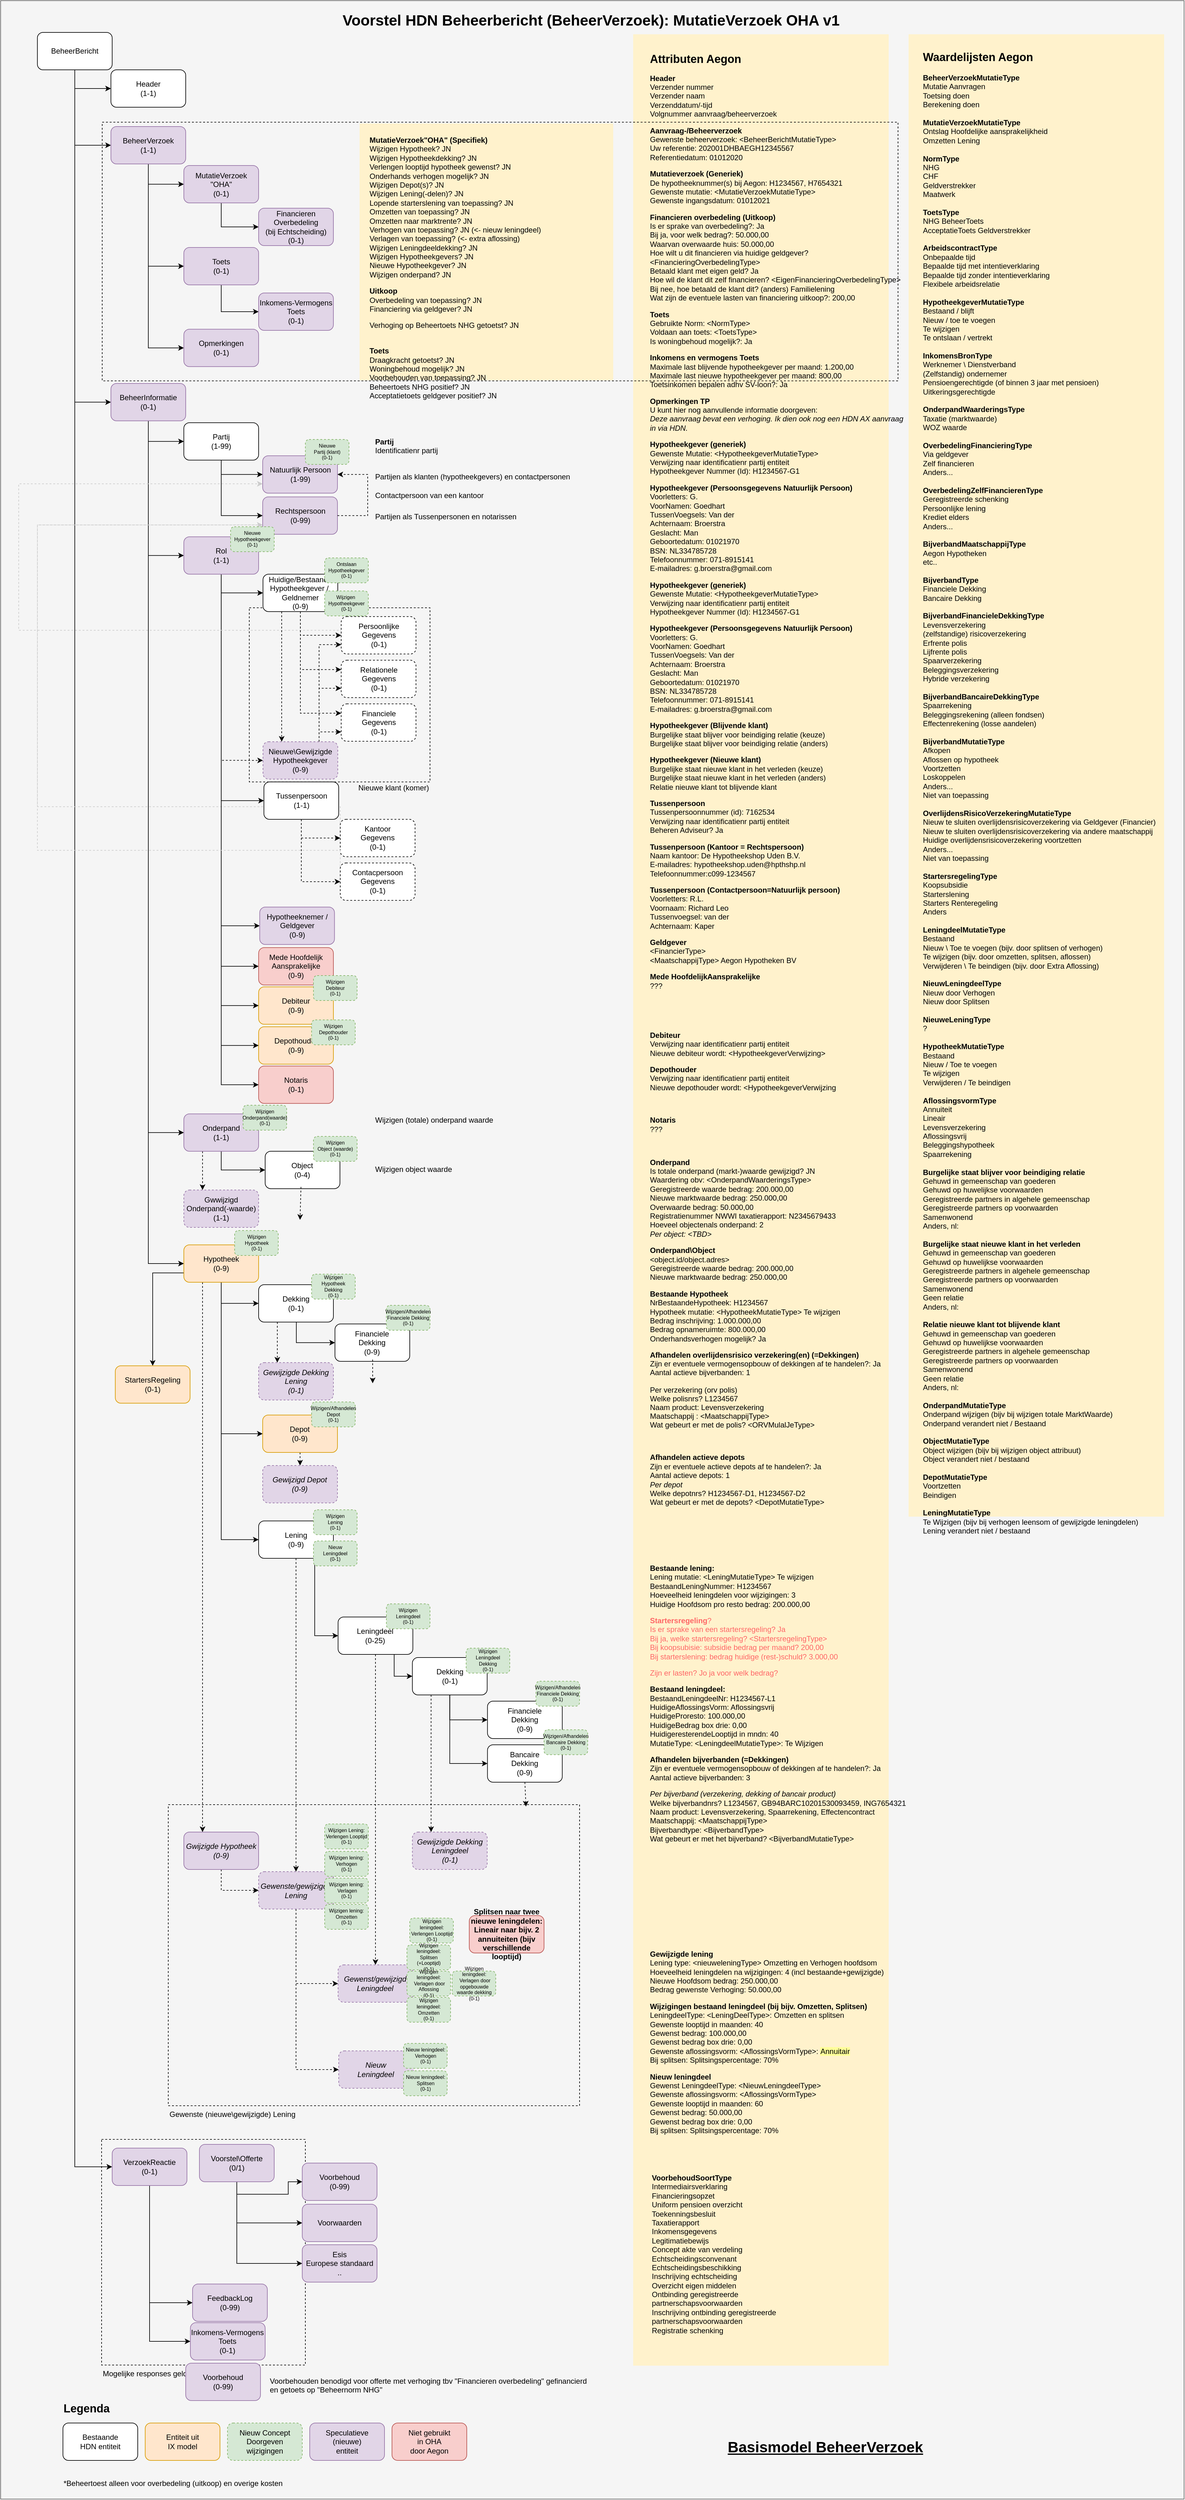 <mxfile version="12.7.9" type="github" pages="6">
  <diagram id="hA7Fp9oTWmx9jLAZvdmA" name="MX Base v1">
    <mxGraphModel dx="2037" dy="2760" grid="0" gridSize="10" guides="1" tooltips="1" connect="1" arrows="1" fold="1" page="1" pageScale="1" pageWidth="1169" pageHeight="1654" math="0" shadow="0">
      <root>
        <mxCell id="cwX66RvDyU_y_CMi2a0H-0" />
        <mxCell id="cwX66RvDyU_y_CMi2a0H-1" parent="cwX66RvDyU_y_CMi2a0H-0" />
        <mxCell id="AM4Q0lh7dDDPLBnIwbty-0" value="" style="rounded=0;whiteSpace=wrap;html=1;fillColor=#f5f5f5;strokeColor=#666666;fontColor=#333333;" parent="cwX66RvDyU_y_CMi2a0H-1" vertex="1">
          <mxGeometry x="256" y="-1225" width="1899" height="4008" as="geometry" />
        </mxCell>
        <mxCell id="FPJ-nvidB-mHobPlhPgL-35" value="" style="rounded=0;whiteSpace=wrap;html=1;dashed=1;align=left;fillColor=#fff2cc;strokeColor=none;" parent="cwX66RvDyU_y_CMi2a0H-1" vertex="1">
          <mxGeometry x="1271" y="-1171" width="410" height="3740" as="geometry" />
        </mxCell>
        <mxCell id="Hx6l2165iOSuCRWWUYxJ-2" value="" style="rounded=0;whiteSpace=wrap;html=1;fillColor=none;dashed=1;" vertex="1" parent="cwX66RvDyU_y_CMi2a0H-1">
          <mxGeometry x="419" y="-1030" width="1277" height="415" as="geometry" />
        </mxCell>
        <mxCell id="FPJ-nvidB-mHobPlhPgL-23" value="" style="rounded=0;whiteSpace=wrap;html=1;fillColor=none;dashed=1;" parent="cwX66RvDyU_y_CMi2a0H-1" vertex="1">
          <mxGeometry x="418" y="2206" width="327" height="362" as="geometry" />
        </mxCell>
        <mxCell id="FPJ-nvidB-mHobPlhPgL-41" value="" style="rounded=0;whiteSpace=wrap;html=1;dashed=1;align=left;fillColor=#fff2cc;strokeColor=none;" parent="cwX66RvDyU_y_CMi2a0H-1" vertex="1">
          <mxGeometry x="832" y="-1028" width="407" height="412" as="geometry" />
        </mxCell>
        <mxCell id="FPJ-nvidB-mHobPlhPgL-1" value="" style="rounded=0;whiteSpace=wrap;html=1;fillColor=none;dashed=1;" parent="cwX66RvDyU_y_CMi2a0H-1" vertex="1">
          <mxGeometry x="525" y="1669" width="660" height="483" as="geometry" />
        </mxCell>
        <mxCell id="FPJ-nvidB-mHobPlhPgL-14" value="" style="rounded=0;whiteSpace=wrap;html=1;fillColor=none;dashed=1;" parent="cwX66RvDyU_y_CMi2a0H-1" vertex="1">
          <mxGeometry x="655" y="-251" width="290" height="279.38" as="geometry" />
        </mxCell>
        <mxCell id="CGaOfmmuQ5kZRSQiyQmi-13" style="edgeStyle=orthogonalEdgeStyle;rounded=0;orthogonalLoop=1;jettySize=auto;html=1;exitX=0;exitY=0.75;exitDx=0;exitDy=0;entryX=0.5;entryY=0;entryDx=0;entryDy=0;" parent="cwX66RvDyU_y_CMi2a0H-1" source="cwX66RvDyU_y_CMi2a0H-7" target="CGaOfmmuQ5kZRSQiyQmi-12" edge="1">
          <mxGeometry relative="1" as="geometry">
            <mxPoint x="736.747" y="1351" as="sourcePoint" />
          </mxGeometry>
        </mxCell>
        <mxCell id="CGaOfmmuQ5kZRSQiyQmi-16" style="edgeStyle=orthogonalEdgeStyle;rounded=0;orthogonalLoop=1;jettySize=auto;html=1;exitX=0.5;exitY=1;exitDx=0;exitDy=0;entryX=0;entryY=0.5;entryDx=0;entryDy=0;dashed=1;" parent="cwX66RvDyU_y_CMi2a0H-1" source="CGaOfmmuQ5kZRSQiyQmi-17" target="CGaOfmmuQ5kZRSQiyQmi-14" edge="1">
          <mxGeometry relative="1" as="geometry" />
        </mxCell>
        <mxCell id="cwX66RvDyU_y_CMi2a0H-2" value="Lening&lt;br&gt;(0-9)" style="rounded=1;whiteSpace=wrap;html=1;fontStyle=0" parent="cwX66RvDyU_y_CMi2a0H-1" vertex="1">
          <mxGeometry x="669.997" y="1213.88" width="120" height="60" as="geometry" />
        </mxCell>
        <mxCell id="cwX66RvDyU_y_CMi2a0H-3" style="edgeStyle=orthogonalEdgeStyle;rounded=0;orthogonalLoop=1;jettySize=auto;html=1;exitX=0.5;exitY=1;exitDx=0;exitDy=0;entryX=0;entryY=0.5;entryDx=0;entryDy=0;" parent="cwX66RvDyU_y_CMi2a0H-1" source="cwX66RvDyU_y_CMi2a0H-7" target="cwX66RvDyU_y_CMi2a0H-9" edge="1">
          <mxGeometry relative="1" as="geometry">
            <mxPoint x="609.997" y="780" as="sourcePoint" />
          </mxGeometry>
        </mxCell>
        <mxCell id="cwX66RvDyU_y_CMi2a0H-4" style="edgeStyle=orthogonalEdgeStyle;rounded=0;orthogonalLoop=1;jettySize=auto;html=1;exitX=0.5;exitY=1;exitDx=0;exitDy=0;entryX=0;entryY=0.5;entryDx=0;entryDy=0;" parent="cwX66RvDyU_y_CMi2a0H-1" source="cwX66RvDyU_y_CMi2a0H-7" target="cwX66RvDyU_y_CMi2a0H-8" edge="1">
          <mxGeometry relative="1" as="geometry">
            <mxPoint x="614.5" y="885.88" as="sourcePoint" />
          </mxGeometry>
        </mxCell>
        <mxCell id="cwX66RvDyU_y_CMi2a0H-5" style="edgeStyle=orthogonalEdgeStyle;rounded=0;orthogonalLoop=1;jettySize=auto;html=1;exitX=0.5;exitY=1;exitDx=0;exitDy=0;entryX=0;entryY=0.5;entryDx=0;entryDy=0;" parent="cwX66RvDyU_y_CMi2a0H-1" source="cwX66RvDyU_y_CMi2a0H-7" target="cwX66RvDyU_y_CMi2a0H-2" edge="1">
          <mxGeometry relative="1" as="geometry">
            <mxPoint x="614.5" y="885.88" as="sourcePoint" />
          </mxGeometry>
        </mxCell>
        <mxCell id="cwX66RvDyU_y_CMi2a0H-6" style="edgeStyle=orthogonalEdgeStyle;rounded=0;orthogonalLoop=1;jettySize=auto;html=1;exitX=0.75;exitY=1;exitDx=0;exitDy=0;entryX=0;entryY=0.5;entryDx=0;entryDy=0;" parent="cwX66RvDyU_y_CMi2a0H-1" source="cwX66RvDyU_y_CMi2a0H-2" target="cwX66RvDyU_y_CMi2a0H-11" edge="1">
          <mxGeometry relative="1" as="geometry">
            <mxPoint x="736.747" y="1351" as="sourcePoint" />
          </mxGeometry>
        </mxCell>
        <mxCell id="CGaOfmmuQ5kZRSQiyQmi-18" style="edgeStyle=orthogonalEdgeStyle;rounded=0;orthogonalLoop=1;jettySize=auto;html=1;exitX=0.5;exitY=1;exitDx=0;exitDy=0;entryX=0.5;entryY=0;entryDx=0;entryDy=0;dashed=1;" parent="cwX66RvDyU_y_CMi2a0H-1" source="cwX66RvDyU_y_CMi2a0H-2" target="CGaOfmmuQ5kZRSQiyQmi-17" edge="1">
          <mxGeometry relative="1" as="geometry">
            <mxPoint x="614.5" y="972.88" as="sourcePoint" />
          </mxGeometry>
        </mxCell>
        <mxCell id="FPJ-nvidB-mHobPlhPgL-43" style="edgeStyle=orthogonalEdgeStyle;rounded=0;orthogonalLoop=1;jettySize=auto;html=1;exitX=0.25;exitY=1;exitDx=0;exitDy=0;entryX=0.25;entryY=0;entryDx=0;entryDy=0;dashed=1;" parent="cwX66RvDyU_y_CMi2a0H-1" source="cwX66RvDyU_y_CMi2a0H-7" target="FPJ-nvidB-mHobPlhPgL-42" edge="1">
          <mxGeometry relative="1" as="geometry" />
        </mxCell>
        <mxCell id="cwX66RvDyU_y_CMi2a0H-7" value="Hypotheek&lt;br&gt;(0-9)" style="rounded=1;whiteSpace=wrap;html=1;fontStyle=0;fillColor=#ffe6cc;strokeColor=#d79b00;" parent="cwX66RvDyU_y_CMi2a0H-1" vertex="1">
          <mxGeometry x="549.997" y="771" width="120" height="60" as="geometry" />
        </mxCell>
        <mxCell id="FPJ-nvidB-mHobPlhPgL-33" style="edgeStyle=orthogonalEdgeStyle;rounded=0;orthogonalLoop=1;jettySize=auto;html=1;exitX=0.5;exitY=1;exitDx=0;exitDy=0;entryX=0.5;entryY=0;entryDx=0;entryDy=0;dashed=1;" parent="cwX66RvDyU_y_CMi2a0H-1" source="cwX66RvDyU_y_CMi2a0H-8" target="FPJ-nvidB-mHobPlhPgL-32" edge="1">
          <mxGeometry relative="1" as="geometry" />
        </mxCell>
        <mxCell id="cwX66RvDyU_y_CMi2a0H-8" value="Depot&lt;br&gt;(0-9)" style="rounded=1;whiteSpace=wrap;html=1;fontStyle=0;fillColor=#ffe6cc;strokeColor=#d79b00;" parent="cwX66RvDyU_y_CMi2a0H-1" vertex="1">
          <mxGeometry x="676.497" y="1044" width="120" height="60" as="geometry" />
        </mxCell>
        <mxCell id="FPJ-nvidB-mHobPlhPgL-27" style="edgeStyle=orthogonalEdgeStyle;rounded=0;orthogonalLoop=1;jettySize=auto;html=1;exitX=0.25;exitY=1;exitDx=0;exitDy=0;entryX=0.25;entryY=0;entryDx=0;entryDy=0;dashed=1;" parent="cwX66RvDyU_y_CMi2a0H-1" source="cwX66RvDyU_y_CMi2a0H-9" target="FPJ-nvidB-mHobPlhPgL-26" edge="1">
          <mxGeometry relative="1" as="geometry" />
        </mxCell>
        <mxCell id="cwX66RvDyU_y_CMi2a0H-9" value="Dekking&lt;br&gt;(0-1)" style="rounded=1;whiteSpace=wrap;html=1;fontStyle=0;" parent="cwX66RvDyU_y_CMi2a0H-1" vertex="1">
          <mxGeometry x="669.997" y="834.88" width="120" height="60" as="geometry" />
        </mxCell>
        <mxCell id="cwX66RvDyU_y_CMi2a0H-10" style="edgeStyle=orthogonalEdgeStyle;rounded=0;orthogonalLoop=1;jettySize=auto;html=1;exitX=0.75;exitY=1;exitDx=0;exitDy=0;entryX=0;entryY=0.5;entryDx=0;entryDy=0;" parent="cwX66RvDyU_y_CMi2a0H-1" source="cwX66RvDyU_y_CMi2a0H-11" target="cwX66RvDyU_y_CMi2a0H-14" edge="1">
          <mxGeometry relative="1" as="geometry" />
        </mxCell>
        <mxCell id="CGaOfmmuQ5kZRSQiyQmi-48" style="edgeStyle=orthogonalEdgeStyle;rounded=0;orthogonalLoop=1;jettySize=auto;html=1;exitX=0.5;exitY=1;exitDx=0;exitDy=0;dashed=1;" parent="cwX66RvDyU_y_CMi2a0H-1" source="cwX66RvDyU_y_CMi2a0H-11" target="CGaOfmmuQ5kZRSQiyQmi-21" edge="1">
          <mxGeometry relative="1" as="geometry" />
        </mxCell>
        <mxCell id="cwX66RvDyU_y_CMi2a0H-11" value="Leningdeel&lt;br&gt;(0-25)" style="rounded=1;whiteSpace=wrap;html=1;fontStyle=0" parent="cwX66RvDyU_y_CMi2a0H-1" vertex="1">
          <mxGeometry x="797.497" y="1368" width="120" height="60" as="geometry" />
        </mxCell>
        <mxCell id="cwX66RvDyU_y_CMi2a0H-12" style="edgeStyle=orthogonalEdgeStyle;rounded=0;orthogonalLoop=1;jettySize=auto;html=1;exitX=0.5;exitY=1;exitDx=0;exitDy=0;entryX=0;entryY=0.5;entryDx=0;entryDy=0;" parent="cwX66RvDyU_y_CMi2a0H-1" source="cwX66RvDyU_y_CMi2a0H-14" target="cwX66RvDyU_y_CMi2a0H-15" edge="1">
          <mxGeometry relative="1" as="geometry" />
        </mxCell>
        <mxCell id="cwX66RvDyU_y_CMi2a0H-13" style="edgeStyle=orthogonalEdgeStyle;rounded=0;orthogonalLoop=1;jettySize=auto;html=1;exitX=0.5;exitY=1;exitDx=0;exitDy=0;entryX=0;entryY=0.5;entryDx=0;entryDy=0;" parent="cwX66RvDyU_y_CMi2a0H-1" source="cwX66RvDyU_y_CMi2a0H-14" target="cwX66RvDyU_y_CMi2a0H-16" edge="1">
          <mxGeometry relative="1" as="geometry" />
        </mxCell>
        <mxCell id="FPJ-nvidB-mHobPlhPgL-25" style="edgeStyle=orthogonalEdgeStyle;rounded=0;orthogonalLoop=1;jettySize=auto;html=1;exitX=0.25;exitY=1;exitDx=0;exitDy=0;entryX=0.25;entryY=0;entryDx=0;entryDy=0;dashed=1;" parent="cwX66RvDyU_y_CMi2a0H-1" source="cwX66RvDyU_y_CMi2a0H-14" target="FPJ-nvidB-mHobPlhPgL-22" edge="1">
          <mxGeometry relative="1" as="geometry" />
        </mxCell>
        <mxCell id="cwX66RvDyU_y_CMi2a0H-14" value="Dekking&lt;br&gt;(0-1)" style="rounded=1;whiteSpace=wrap;html=1;fontStyle=0;" parent="cwX66RvDyU_y_CMi2a0H-1" vertex="1">
          <mxGeometry x="916.747" y="1433" width="120" height="60" as="geometry" />
        </mxCell>
        <mxCell id="cwX66RvDyU_y_CMi2a0H-15" value="Financiele&lt;br&gt;Dekking&lt;br&gt;(0-9)" style="rounded=1;whiteSpace=wrap;html=1;fontStyle=0;" parent="cwX66RvDyU_y_CMi2a0H-1" vertex="1">
          <mxGeometry x="1037.247" y="1503" width="120" height="60" as="geometry" />
        </mxCell>
        <mxCell id="cwX66RvDyU_y_CMi2a0H-16" value="Bancaire&lt;br&gt;Dekking&lt;br&gt;(0-9)" style="rounded=1;whiteSpace=wrap;html=1;fontStyle=0;" parent="cwX66RvDyU_y_CMi2a0H-1" vertex="1">
          <mxGeometry x="1037.247" y="1573" width="120" height="60" as="geometry" />
        </mxCell>
        <mxCell id="cwX66RvDyU_y_CMi2a0H-17" style="edgeStyle=orthogonalEdgeStyle;rounded=0;orthogonalLoop=1;jettySize=auto;html=1;entryX=0;entryY=0.5;entryDx=0;entryDy=0;" parent="cwX66RvDyU_y_CMi2a0H-1" target="cwX66RvDyU_y_CMi2a0H-18" edge="1">
          <mxGeometry relative="1" as="geometry">
            <mxPoint x="730.5" y="894.88" as="sourcePoint" />
            <mxPoint x="775.497" y="930.88" as="targetPoint" />
            <Array as="points">
              <mxPoint x="731" y="927.88" />
            </Array>
          </mxGeometry>
        </mxCell>
        <mxCell id="cwX66RvDyU_y_CMi2a0H-18" value="Financiele&lt;br&gt;Dekking&lt;br&gt;(0-9)" style="rounded=1;whiteSpace=wrap;html=1;fontStyle=0;" parent="cwX66RvDyU_y_CMi2a0H-1" vertex="1">
          <mxGeometry x="792.497" y="897.88" width="120" height="60" as="geometry" />
        </mxCell>
        <mxCell id="LycQfjaosGD2U1lwfmxv-0" value="Object&lt;br&gt;(0-4)" style="rounded=1;whiteSpace=wrap;html=1;fontStyle=0" parent="cwX66RvDyU_y_CMi2a0H-1" vertex="1">
          <mxGeometry x="680.497" y="620.88" width="120" height="60" as="geometry" />
        </mxCell>
        <mxCell id="LycQfjaosGD2U1lwfmxv-1" style="edgeStyle=orthogonalEdgeStyle;rounded=0;orthogonalLoop=1;jettySize=auto;html=1;exitX=0.5;exitY=1;exitDx=0;exitDy=0;fontSize=22;" parent="cwX66RvDyU_y_CMi2a0H-1" source="LycQfjaosGD2U1lwfmxv-2" target="LycQfjaosGD2U1lwfmxv-0" edge="1">
          <mxGeometry relative="1" as="geometry" />
        </mxCell>
        <mxCell id="FPJ-nvidB-mHobPlhPgL-18" style="edgeStyle=orthogonalEdgeStyle;rounded=0;orthogonalLoop=1;jettySize=auto;html=1;exitX=0.25;exitY=1;exitDx=0;exitDy=0;entryX=0.25;entryY=0;entryDx=0;entryDy=0;dashed=1;" parent="cwX66RvDyU_y_CMi2a0H-1" source="LycQfjaosGD2U1lwfmxv-2" target="FPJ-nvidB-mHobPlhPgL-17" edge="1">
          <mxGeometry relative="1" as="geometry" />
        </mxCell>
        <mxCell id="LycQfjaosGD2U1lwfmxv-2" value="Onderpand&lt;br&gt;(1-1)" style="rounded=1;whiteSpace=wrap;html=1;fontStyle=0;fillColor=#e1d5e7;strokeColor=#9673a6;" parent="cwX66RvDyU_y_CMi2a0H-1" vertex="1">
          <mxGeometry x="549.997" y="560.88" width="120" height="60" as="geometry" />
        </mxCell>
        <mxCell id="CGaOfmmuQ5kZRSQiyQmi-32" style="edgeStyle=orthogonalEdgeStyle;rounded=0;orthogonalLoop=1;jettySize=auto;html=1;exitX=0.5;exitY=1;exitDx=0;exitDy=0;entryX=0;entryY=0.5;entryDx=0;entryDy=0;" parent="cwX66RvDyU_y_CMi2a0H-1" source="LycQfjaosGD2U1lwfmxv-3" target="LycQfjaosGD2U1lwfmxv-6" edge="1">
          <mxGeometry relative="1" as="geometry" />
        </mxCell>
        <mxCell id="CGaOfmmuQ5kZRSQiyQmi-33" style="edgeStyle=orthogonalEdgeStyle;rounded=0;orthogonalLoop=1;jettySize=auto;html=1;exitX=0.5;exitY=1;exitDx=0;exitDy=0;entryX=0;entryY=0.5;entryDx=0;entryDy=0;" parent="cwX66RvDyU_y_CMi2a0H-1" source="LycQfjaosGD2U1lwfmxv-3" target="LycQfjaosGD2U1lwfmxv-7" edge="1">
          <mxGeometry relative="1" as="geometry" />
        </mxCell>
        <mxCell id="CGaOfmmuQ5kZRSQiyQmi-34" style="edgeStyle=orthogonalEdgeStyle;rounded=0;orthogonalLoop=1;jettySize=auto;html=1;exitX=0.5;exitY=1;exitDx=0;exitDy=0;entryX=0;entryY=0.5;entryDx=0;entryDy=0;" parent="cwX66RvDyU_y_CMi2a0H-1" source="LycQfjaosGD2U1lwfmxv-3" target="CGaOfmmuQ5kZRSQiyQmi-7" edge="1">
          <mxGeometry relative="1" as="geometry" />
        </mxCell>
        <mxCell id="LycQfjaosGD2U1lwfmxv-3" value="BeheerVerzoek&lt;br&gt;(1-1)&lt;span&gt;&lt;br&gt;&lt;/span&gt;" style="rounded=1;whiteSpace=wrap;html=1;fontStyle=0;fillColor=#e1d5e7;strokeColor=#9673a6;" parent="cwX66RvDyU_y_CMi2a0H-1" vertex="1">
          <mxGeometry x="433.0" y="-1023" width="120" height="60" as="geometry" />
        </mxCell>
        <mxCell id="CGaOfmmuQ5kZRSQiyQmi-29" style="edgeStyle=orthogonalEdgeStyle;rounded=0;orthogonalLoop=1;jettySize=auto;html=1;exitX=0.5;exitY=1;exitDx=0;exitDy=0;entryX=0;entryY=0.5;entryDx=0;entryDy=0;" parent="cwX66RvDyU_y_CMi2a0H-1" source="LycQfjaosGD2U1lwfmxv-4" target="LycQfjaosGD2U1lwfmxv-5" edge="1">
          <mxGeometry relative="1" as="geometry" />
        </mxCell>
        <mxCell id="CGaOfmmuQ5kZRSQiyQmi-30" style="edgeStyle=orthogonalEdgeStyle;rounded=0;orthogonalLoop=1;jettySize=auto;html=1;exitX=0.5;exitY=1;exitDx=0;exitDy=0;entryX=0;entryY=0.5;entryDx=0;entryDy=0;" parent="cwX66RvDyU_y_CMi2a0H-1" source="LycQfjaosGD2U1lwfmxv-4" target="LycQfjaosGD2U1lwfmxv-3" edge="1">
          <mxGeometry relative="1" as="geometry" />
        </mxCell>
        <mxCell id="CGaOfmmuQ5kZRSQiyQmi-31" style="edgeStyle=orthogonalEdgeStyle;rounded=0;orthogonalLoop=1;jettySize=auto;html=1;exitX=0.5;exitY=1;exitDx=0;exitDy=0;entryX=0;entryY=0.5;entryDx=0;entryDy=0;" parent="cwX66RvDyU_y_CMi2a0H-1" source="LycQfjaosGD2U1lwfmxv-4" target="LycQfjaosGD2U1lwfmxv-8" edge="1">
          <mxGeometry relative="1" as="geometry" />
        </mxCell>
        <mxCell id="CGaOfmmuQ5kZRSQiyQmi-80" style="edgeStyle=orthogonalEdgeStyle;rounded=0;orthogonalLoop=1;jettySize=auto;html=1;exitX=0.5;exitY=1;exitDx=0;exitDy=0;entryX=0;entryY=0.5;entryDx=0;entryDy=0;strokeColor=#000000;" parent="cwX66RvDyU_y_CMi2a0H-1" source="LycQfjaosGD2U1lwfmxv-4" target="CGaOfmmuQ5kZRSQiyQmi-74" edge="1">
          <mxGeometry relative="1" as="geometry" />
        </mxCell>
        <mxCell id="LycQfjaosGD2U1lwfmxv-4" value="BeheerBericht" style="rounded=1;whiteSpace=wrap;html=1;" parent="cwX66RvDyU_y_CMi2a0H-1" vertex="1">
          <mxGeometry x="315" y="-1174" width="120" height="60" as="geometry" />
        </mxCell>
        <mxCell id="LycQfjaosGD2U1lwfmxv-5" value="Header&lt;br&gt;(1-1)" style="rounded=1;whiteSpace=wrap;html=1;" parent="cwX66RvDyU_y_CMi2a0H-1" vertex="1">
          <mxGeometry x="433.0" y="-1114" width="120" height="60" as="geometry" />
        </mxCell>
        <mxCell id="CGaOfmmuQ5kZRSQiyQmi-36" style="edgeStyle=orthogonalEdgeStyle;rounded=0;orthogonalLoop=1;jettySize=auto;html=1;exitX=0.5;exitY=1;exitDx=0;exitDy=0;entryX=0;entryY=0.5;entryDx=0;entryDy=0;" parent="cwX66RvDyU_y_CMi2a0H-1" source="LycQfjaosGD2U1lwfmxv-6" target="n04D-iMCGoKamlwwBbss-10" edge="1">
          <mxGeometry relative="1" as="geometry" />
        </mxCell>
        <mxCell id="LycQfjaosGD2U1lwfmxv-6" value="&lt;span&gt;MutatieVerzoek&lt;br&gt;&quot;OHA&quot;&lt;br&gt;(0-1)&lt;br&gt;&lt;/span&gt;" style="rounded=1;whiteSpace=wrap;html=1;fontStyle=0;fillColor=#e1d5e7;strokeColor=#9673a6;" parent="cwX66RvDyU_y_CMi2a0H-1" vertex="1">
          <mxGeometry x="549.997" y="-960.5" width="120" height="60" as="geometry" />
        </mxCell>
        <mxCell id="CGaOfmmuQ5kZRSQiyQmi-35" style="edgeStyle=orthogonalEdgeStyle;rounded=0;orthogonalLoop=1;jettySize=auto;html=1;exitX=0.5;exitY=1;exitDx=0;exitDy=0;entryX=0;entryY=0.5;entryDx=0;entryDy=0;" parent="cwX66RvDyU_y_CMi2a0H-1" source="LycQfjaosGD2U1lwfmxv-7" target="Dt5kES1TRTkvzrUJWJKH-21" edge="1">
          <mxGeometry relative="1" as="geometry" />
        </mxCell>
        <mxCell id="LycQfjaosGD2U1lwfmxv-7" value="&lt;span&gt;Toets&lt;br&gt;(0-1)&lt;br&gt;&lt;/span&gt;" style="rounded=1;whiteSpace=wrap;html=1;fontStyle=0;fillColor=#e1d5e7;strokeColor=#9673a6;" parent="cwX66RvDyU_y_CMi2a0H-1" vertex="1">
          <mxGeometry x="549.997" y="-829" width="120" height="60" as="geometry" />
        </mxCell>
        <mxCell id="CGaOfmmuQ5kZRSQiyQmi-37" style="edgeStyle=orthogonalEdgeStyle;rounded=0;orthogonalLoop=1;jettySize=auto;html=1;exitX=0.5;exitY=1;exitDx=0;exitDy=0;entryX=0;entryY=0.5;entryDx=0;entryDy=0;" parent="cwX66RvDyU_y_CMi2a0H-1" source="LycQfjaosGD2U1lwfmxv-8" target="Dt5kES1TRTkvzrUJWJKH-5" edge="1">
          <mxGeometry relative="1" as="geometry" />
        </mxCell>
        <mxCell id="CGaOfmmuQ5kZRSQiyQmi-38" style="edgeStyle=orthogonalEdgeStyle;rounded=0;orthogonalLoop=1;jettySize=auto;html=1;exitX=0.5;exitY=1;exitDx=0;exitDy=0;entryX=0;entryY=0.5;entryDx=0;entryDy=0;" parent="cwX66RvDyU_y_CMi2a0H-1" source="LycQfjaosGD2U1lwfmxv-8" target="Dt5kES1TRTkvzrUJWJKH-17" edge="1">
          <mxGeometry relative="1" as="geometry" />
        </mxCell>
        <mxCell id="CGaOfmmuQ5kZRSQiyQmi-39" style="edgeStyle=orthogonalEdgeStyle;rounded=0;orthogonalLoop=1;jettySize=auto;html=1;exitX=0.5;exitY=1;exitDx=0;exitDy=0;entryX=0;entryY=0.5;entryDx=0;entryDy=0;" parent="cwX66RvDyU_y_CMi2a0H-1" source="LycQfjaosGD2U1lwfmxv-8" target="LycQfjaosGD2U1lwfmxv-2" edge="1">
          <mxGeometry relative="1" as="geometry" />
        </mxCell>
        <mxCell id="CGaOfmmuQ5kZRSQiyQmi-40" style="edgeStyle=orthogonalEdgeStyle;rounded=0;orthogonalLoop=1;jettySize=auto;html=1;exitX=0.5;exitY=1;exitDx=0;exitDy=0;entryX=0;entryY=0.5;entryDx=0;entryDy=0;" parent="cwX66RvDyU_y_CMi2a0H-1" source="LycQfjaosGD2U1lwfmxv-8" target="cwX66RvDyU_y_CMi2a0H-7" edge="1">
          <mxGeometry relative="1" as="geometry" />
        </mxCell>
        <mxCell id="LycQfjaosGD2U1lwfmxv-8" value="&lt;span&gt;BeheerInformatie&lt;br&gt;(0-1)&lt;br&gt;&lt;/span&gt;" style="rounded=1;whiteSpace=wrap;html=1;fontStyle=0;fillColor=#e1d5e7;strokeColor=#9673a6;" parent="cwX66RvDyU_y_CMi2a0H-1" vertex="1">
          <mxGeometry x="433.0" y="-610.87" width="120" height="60" as="geometry" />
        </mxCell>
        <mxCell id="CGaOfmmuQ5kZRSQiyQmi-58" style="edgeStyle=orthogonalEdgeStyle;rounded=0;orthogonalLoop=1;jettySize=auto;html=1;exitX=0.5;exitY=1;exitDx=0;exitDy=0;entryX=0;entryY=0.5;entryDx=0;entryDy=0;strokeColor=#000000;" parent="cwX66RvDyU_y_CMi2a0H-1" source="Dt5kES1TRTkvzrUJWJKH-5" target="Dt5kES1TRTkvzrUJWJKH-6" edge="1">
          <mxGeometry relative="1" as="geometry" />
        </mxCell>
        <mxCell id="CGaOfmmuQ5kZRSQiyQmi-59" style="edgeStyle=orthogonalEdgeStyle;rounded=0;orthogonalLoop=1;jettySize=auto;html=1;exitX=0.5;exitY=1;exitDx=0;exitDy=0;entryX=0;entryY=0.5;entryDx=0;entryDy=0;strokeColor=#000000;" parent="cwX66RvDyU_y_CMi2a0H-1" source="Dt5kES1TRTkvzrUJWJKH-5" target="Dt5kES1TRTkvzrUJWJKH-7" edge="1">
          <mxGeometry relative="1" as="geometry" />
        </mxCell>
        <mxCell id="Dt5kES1TRTkvzrUJWJKH-5" value="Partij&lt;br&gt;(1-99)" style="rounded=1;whiteSpace=wrap;html=1;fontStyle=0" parent="cwX66RvDyU_y_CMi2a0H-1" vertex="1">
          <mxGeometry x="549.997" y="-547.87" width="120" height="60" as="geometry" />
        </mxCell>
        <mxCell id="Dt5kES1TRTkvzrUJWJKH-6" value="Natuurlijk Persoon&lt;br&gt;(1-99)" style="rounded=1;whiteSpace=wrap;html=1;fontStyle=0;fillColor=#e1d5e7;strokeColor=#9673a6;" parent="cwX66RvDyU_y_CMi2a0H-1" vertex="1">
          <mxGeometry x="676.5" y="-494.87" width="120" height="60" as="geometry" />
        </mxCell>
        <mxCell id="Dt5kES1TRTkvzrUJWJKH-7" value="Rechtspersoon&lt;br&gt;(0-99)" style="rounded=1;whiteSpace=wrap;html=1;fontStyle=0;fillColor=#e1d5e7;strokeColor=#9673a6;" parent="cwX66RvDyU_y_CMi2a0H-1" vertex="1">
          <mxGeometry x="676.5" y="-428.87" width="120" height="60" as="geometry" />
        </mxCell>
        <mxCell id="Dt5kES1TRTkvzrUJWJKH-8" style="edgeStyle=orthogonalEdgeStyle;rounded=0;orthogonalLoop=1;jettySize=auto;html=1;exitX=1;exitY=0.5;exitDx=0;exitDy=0;dashed=1;" parent="cwX66RvDyU_y_CMi2a0H-1" source="Dt5kES1TRTkvzrUJWJKH-7" edge="1">
          <mxGeometry relative="1" as="geometry">
            <Array as="points">
              <mxPoint x="845" y="-398.87" />
              <mxPoint x="845" y="-464.87" />
            </Array>
            <mxPoint x="796.5" y="-398.87" as="sourcePoint" />
            <mxPoint x="796.5" y="-464.87" as="targetPoint" />
          </mxGeometry>
        </mxCell>
        <mxCell id="Dt5kES1TRTkvzrUJWJKH-9" value="Contactpersoon van een kantoor" style="text;html=1;" parent="cwX66RvDyU_y_CMi2a0H-1" vertex="1">
          <mxGeometry x="855.0" y="-444.87" width="217" height="30" as="geometry" />
        </mxCell>
        <mxCell id="Dt5kES1TRTkvzrUJWJKH-13" value="Notaris&lt;br&gt;(0-1)" style="rounded=1;whiteSpace=wrap;html=1;fontStyle=0;fillColor=#f8cecc;strokeColor=#b85450;" parent="cwX66RvDyU_y_CMi2a0H-1" vertex="1">
          <mxGeometry x="669.997" y="484.13" width="120" height="60" as="geometry" />
        </mxCell>
        <mxCell id="n04D-iMCGoKamlwwBbss-18" style="edgeStyle=orthogonalEdgeStyle;rounded=0;orthogonalLoop=1;jettySize=auto;html=1;exitX=0;exitY=0.5;exitDx=0;exitDy=0;entryX=0;entryY=0.75;entryDx=0;entryDy=0;dashed=1;strokeColor=#CCCCCC;" parent="cwX66RvDyU_y_CMi2a0H-1" source="n04D-iMCGoKamlwwBbss-20" target="Dt5kES1TRTkvzrUJWJKH-7" edge="1">
          <mxGeometry relative="1" as="geometry">
            <Array as="points">
              <mxPoint x="315" y="68.13" />
              <mxPoint x="315" y="-383.87" />
            </Array>
          </mxGeometry>
        </mxCell>
        <mxCell id="CGaOfmmuQ5kZRSQiyQmi-63" style="edgeStyle=orthogonalEdgeStyle;rounded=0;orthogonalLoop=1;jettySize=auto;html=1;exitX=0.5;exitY=1;exitDx=0;exitDy=0;entryX=0;entryY=0.5;entryDx=0;entryDy=0;dashed=1;strokeColor=#000000;" parent="cwX66RvDyU_y_CMi2a0H-1" source="Dt5kES1TRTkvzrUJWJKH-14" target="n04D-iMCGoKamlwwBbss-20" edge="1">
          <mxGeometry relative="1" as="geometry" />
        </mxCell>
        <mxCell id="CGaOfmmuQ5kZRSQiyQmi-64" style="edgeStyle=orthogonalEdgeStyle;rounded=0;orthogonalLoop=1;jettySize=auto;html=1;exitX=0.5;exitY=1;exitDx=0;exitDy=0;entryX=0;entryY=0.5;entryDx=0;entryDy=0;dashed=1;strokeColor=#000000;" parent="cwX66RvDyU_y_CMi2a0H-1" source="Dt5kES1TRTkvzrUJWJKH-14" target="n04D-iMCGoKamlwwBbss-21" edge="1">
          <mxGeometry relative="1" as="geometry" />
        </mxCell>
        <mxCell id="Dt5kES1TRTkvzrUJWJKH-14" value="&lt;span style=&quot;white-space: normal&quot;&gt;Tussenpersoon&lt;/span&gt;&lt;br style=&quot;white-space: normal&quot;&gt;&lt;span style=&quot;white-space: normal&quot;&gt;(1-1)&lt;/span&gt;" style="rounded=1;whiteSpace=wrap;html=1;fontStyle=0;" parent="cwX66RvDyU_y_CMi2a0H-1" vertex="1">
          <mxGeometry x="678.5" y="28.38" width="120" height="60" as="geometry" />
        </mxCell>
        <mxCell id="Dt5kES1TRTkvzrUJWJKH-15" value="Debiteur&lt;br&gt;(0-9)" style="rounded=1;whiteSpace=wrap;html=1;fontStyle=0;fillColor=#ffe6cc;strokeColor=#d79b00;" parent="cwX66RvDyU_y_CMi2a0H-1" vertex="1">
          <mxGeometry x="669.997" y="357.13" width="120" height="60" as="geometry" />
        </mxCell>
        <mxCell id="Dt5kES1TRTkvzrUJWJKH-16" value="Depothouder&lt;br&gt;(0-9)" style="rounded=1;whiteSpace=wrap;html=1;fontStyle=0;fillColor=#ffe6cc;strokeColor=#d79b00;" parent="cwX66RvDyU_y_CMi2a0H-1" vertex="1">
          <mxGeometry x="669.997" y="421.13" width="120" height="60" as="geometry" />
        </mxCell>
        <mxCell id="CGaOfmmuQ5kZRSQiyQmi-41" style="edgeStyle=orthogonalEdgeStyle;rounded=0;orthogonalLoop=1;jettySize=auto;html=1;exitX=0.5;exitY=1;exitDx=0;exitDy=0;entryX=0;entryY=0.5;entryDx=0;entryDy=0;" parent="cwX66RvDyU_y_CMi2a0H-1" source="Dt5kES1TRTkvzrUJWJKH-17" target="Dt5kES1TRTkvzrUJWJKH-18" edge="1">
          <mxGeometry relative="1" as="geometry" />
        </mxCell>
        <mxCell id="CGaOfmmuQ5kZRSQiyQmi-42" style="edgeStyle=orthogonalEdgeStyle;rounded=0;orthogonalLoop=1;jettySize=auto;html=1;exitX=0.5;exitY=1;exitDx=0;exitDy=0;entryX=0;entryY=0.5;entryDx=0;entryDy=0;" parent="cwX66RvDyU_y_CMi2a0H-1" source="Dt5kES1TRTkvzrUJWJKH-17" target="Dt5kES1TRTkvzrUJWJKH-14" edge="1">
          <mxGeometry relative="1" as="geometry" />
        </mxCell>
        <mxCell id="CGaOfmmuQ5kZRSQiyQmi-43" style="edgeStyle=orthogonalEdgeStyle;rounded=0;orthogonalLoop=1;jettySize=auto;html=1;exitX=0.5;exitY=1;exitDx=0;exitDy=0;entryX=0;entryY=0.5;entryDx=0;entryDy=0;" parent="cwX66RvDyU_y_CMi2a0H-1" source="Dt5kES1TRTkvzrUJWJKH-17" target="Dt5kES1TRTkvzrUJWJKH-19" edge="1">
          <mxGeometry relative="1" as="geometry" />
        </mxCell>
        <mxCell id="CGaOfmmuQ5kZRSQiyQmi-44" style="edgeStyle=orthogonalEdgeStyle;rounded=0;orthogonalLoop=1;jettySize=auto;html=1;exitX=0.5;exitY=1;exitDx=0;exitDy=0;entryX=0;entryY=0.5;entryDx=0;entryDy=0;" parent="cwX66RvDyU_y_CMi2a0H-1" source="Dt5kES1TRTkvzrUJWJKH-17" target="Dt5kES1TRTkvzrUJWJKH-15" edge="1">
          <mxGeometry relative="1" as="geometry" />
        </mxCell>
        <mxCell id="CGaOfmmuQ5kZRSQiyQmi-45" style="edgeStyle=orthogonalEdgeStyle;rounded=0;orthogonalLoop=1;jettySize=auto;html=1;exitX=0.5;exitY=1;exitDx=0;exitDy=0;entryX=0;entryY=0.5;entryDx=0;entryDy=0;" parent="cwX66RvDyU_y_CMi2a0H-1" source="Dt5kES1TRTkvzrUJWJKH-17" target="Dt5kES1TRTkvzrUJWJKH-16" edge="1">
          <mxGeometry relative="1" as="geometry" />
        </mxCell>
        <mxCell id="CGaOfmmuQ5kZRSQiyQmi-46" style="edgeStyle=orthogonalEdgeStyle;rounded=0;orthogonalLoop=1;jettySize=auto;html=1;exitX=0.5;exitY=1;exitDx=0;exitDy=0;entryX=0;entryY=0.5;entryDx=0;entryDy=0;" parent="cwX66RvDyU_y_CMi2a0H-1" source="Dt5kES1TRTkvzrUJWJKH-17" target="Dt5kES1TRTkvzrUJWJKH-13" edge="1">
          <mxGeometry relative="1" as="geometry" />
        </mxCell>
        <mxCell id="AM4Q0lh7dDDPLBnIwbty-1" style="edgeStyle=orthogonalEdgeStyle;rounded=0;orthogonalLoop=1;jettySize=auto;html=1;exitX=0.5;exitY=1;exitDx=0;exitDy=0;entryX=0;entryY=0.5;entryDx=0;entryDy=0;strokeColor=#000000;" parent="cwX66RvDyU_y_CMi2a0H-1" source="Dt5kES1TRTkvzrUJWJKH-17" target="Dt5kES1TRTkvzrUJWJKH-20" edge="1">
          <mxGeometry relative="1" as="geometry" />
        </mxCell>
        <mxCell id="FPJ-nvidB-mHobPlhPgL-13" style="edgeStyle=orthogonalEdgeStyle;rounded=0;orthogonalLoop=1;jettySize=auto;html=1;exitX=0.5;exitY=1;exitDx=0;exitDy=0;entryX=0;entryY=0.5;entryDx=0;entryDy=0;dashed=1;" parent="cwX66RvDyU_y_CMi2a0H-1" source="Dt5kES1TRTkvzrUJWJKH-17" target="FPJ-nvidB-mHobPlhPgL-5" edge="1">
          <mxGeometry relative="1" as="geometry" />
        </mxCell>
        <mxCell id="Dt5kES1TRTkvzrUJWJKH-17" value="Rol&lt;br&gt;(1-1)" style="rounded=1;whiteSpace=wrap;html=1;fontStyle=0;fillColor=#e1d5e7;strokeColor=#9673a6;" parent="cwX66RvDyU_y_CMi2a0H-1" vertex="1">
          <mxGeometry x="549.997" y="-364.87" width="120" height="60" as="geometry" />
        </mxCell>
        <mxCell id="n04D-iMCGoKamlwwBbss-19" style="edgeStyle=orthogonalEdgeStyle;rounded=0;orthogonalLoop=1;jettySize=auto;html=1;exitX=0;exitY=0.5;exitDx=0;exitDy=0;entryX=0;entryY=0.75;entryDx=0;entryDy=0;dashed=1;strokeColor=#CCCCCC;" parent="cwX66RvDyU_y_CMi2a0H-1" source="4JplT729dZSph5YuiDIN-0" target="Dt5kES1TRTkvzrUJWJKH-6" edge="1">
          <mxGeometry relative="1" as="geometry">
            <Array as="points">
              <mxPoint x="285" y="-214.87" />
              <mxPoint x="285" y="-449.87" />
            </Array>
          </mxGeometry>
        </mxCell>
        <mxCell id="CGaOfmmuQ5kZRSQiyQmi-61" style="edgeStyle=orthogonalEdgeStyle;rounded=0;orthogonalLoop=1;jettySize=auto;html=1;exitX=0.5;exitY=1;exitDx=0;exitDy=0;entryX=0;entryY=0.25;entryDx=0;entryDy=0;dashed=1;strokeColor=#000000;" parent="cwX66RvDyU_y_CMi2a0H-1" source="Dt5kES1TRTkvzrUJWJKH-18" target="4JplT729dZSph5YuiDIN-2" edge="1">
          <mxGeometry relative="1" as="geometry" />
        </mxCell>
        <mxCell id="CGaOfmmuQ5kZRSQiyQmi-62" style="edgeStyle=orthogonalEdgeStyle;rounded=0;orthogonalLoop=1;jettySize=auto;html=1;exitX=0.5;exitY=1;exitDx=0;exitDy=0;entryX=0;entryY=0.25;entryDx=0;entryDy=0;dashed=1;strokeColor=#000000;" parent="cwX66RvDyU_y_CMi2a0H-1" source="Dt5kES1TRTkvzrUJWJKH-18" target="4JplT729dZSph5YuiDIN-1" edge="1">
          <mxGeometry relative="1" as="geometry" />
        </mxCell>
        <mxCell id="FPJ-nvidB-mHobPlhPgL-6" style="edgeStyle=orthogonalEdgeStyle;rounded=0;orthogonalLoop=1;jettySize=auto;html=1;exitX=0.25;exitY=1;exitDx=0;exitDy=0;entryX=0.25;entryY=0;entryDx=0;entryDy=0;dashed=1;" parent="cwX66RvDyU_y_CMi2a0H-1" source="Dt5kES1TRTkvzrUJWJKH-18" target="FPJ-nvidB-mHobPlhPgL-5" edge="1">
          <mxGeometry relative="1" as="geometry" />
        </mxCell>
        <mxCell id="FPJ-nvidB-mHobPlhPgL-10" style="edgeStyle=orthogonalEdgeStyle;rounded=0;orthogonalLoop=1;jettySize=auto;html=1;exitX=0.5;exitY=1;exitDx=0;exitDy=0;entryX=0;entryY=0.5;entryDx=0;entryDy=0;dashed=1;" parent="cwX66RvDyU_y_CMi2a0H-1" source="Dt5kES1TRTkvzrUJWJKH-18" target="4JplT729dZSph5YuiDIN-0" edge="1">
          <mxGeometry relative="1" as="geometry" />
        </mxCell>
        <mxCell id="Dt5kES1TRTkvzrUJWJKH-18" value="&lt;span style=&quot;white-space: normal&quot;&gt;Huidige/Bestaande&lt;br&gt;Hypotheekgever /&amp;nbsp;&lt;br&gt;&lt;/span&gt;Geldnemer&lt;br style=&quot;white-space: normal&quot;&gt;&lt;span style=&quot;white-space: normal&quot;&gt;(0-9)&lt;br&gt;&lt;/span&gt;" style="rounded=1;whiteSpace=wrap;html=1;fontStyle=0;" parent="cwX66RvDyU_y_CMi2a0H-1" vertex="1">
          <mxGeometry x="677.0" y="-304.87" width="120" height="60" as="geometry" />
        </mxCell>
        <mxCell id="Dt5kES1TRTkvzrUJWJKH-19" value="&lt;span style=&quot;white-space: normal&quot;&gt;Mede Hoofdelijk&lt;br&gt;&lt;/span&gt;Aansprakelijke&lt;br style=&quot;white-space: normal&quot;&gt;&lt;span style=&quot;white-space: normal&quot;&gt;(0-9)&lt;/span&gt;" style="rounded=1;whiteSpace=wrap;html=1;fontStyle=0;fillColor=#f8cecc;strokeColor=#b85450;" parent="cwX66RvDyU_y_CMi2a0H-1" vertex="1">
          <mxGeometry x="669.997" y="294.13" width="120" height="60" as="geometry" />
        </mxCell>
        <mxCell id="Dt5kES1TRTkvzrUJWJKH-20" value="Hypotheeknemer /&lt;br&gt;Geldgever&lt;br&gt;(0-9)" style="rounded=1;whiteSpace=wrap;html=1;fontStyle=0;fillColor=#e1d5e7;strokeColor=#9673a6;" parent="cwX66RvDyU_y_CMi2a0H-1" vertex="1">
          <mxGeometry x="671.75" y="229.13" width="120" height="60" as="geometry" />
        </mxCell>
        <mxCell id="Dt5kES1TRTkvzrUJWJKH-21" value="Inkomens-Vermogens&lt;br&gt;Toets&lt;br&gt;(0-1)" style="rounded=1;whiteSpace=wrap;html=1;fontStyle=0;fillColor=#e1d5e7;strokeColor=#9673a6;" parent="cwX66RvDyU_y_CMi2a0H-1" vertex="1">
          <mxGeometry x="669.997" y="-756" width="120" height="60" as="geometry" />
        </mxCell>
        <mxCell id="Dt5kES1TRTkvzrUJWJKH-24" value="Voorbehoud&lt;br&gt;(0-99)" style="rounded=1;whiteSpace=wrap;html=1;fontStyle=0;fillColor=#e1d5e7;strokeColor=#9673a6;" parent="cwX66RvDyU_y_CMi2a0H-1" vertex="1">
          <mxGeometry x="739.997" y="2244" width="120" height="60" as="geometry" />
        </mxCell>
        <mxCell id="Dt5kES1TRTkvzrUJWJKH-25" value="&lt;p&gt;&lt;b&gt;VoorbehoudSoortType&lt;/b&gt;&lt;br&gt;Intermediairsverklaring&lt;br&gt;Financieringsopzet&lt;br&gt;Uniform pensioen overzicht&lt;br&gt;Toekenningsbesluit&lt;br&gt;Taxatierapport&lt;br&gt;Inkomensgegevens&lt;br&gt;Legitimatiebewijs&lt;br&gt;Concept akte van verdeling&lt;br&gt;Echtscheidingsconvenant&lt;br&gt;Echtscheidingsbeschikking&lt;br&gt;Inschrijving echtscheiding&lt;br&gt;Overzicht eigen middelen&lt;br&gt;Ontbinding geregistreerde partnerschapsvoorwaarden&lt;br&gt;Inschrijving ontbinding geregistreerde partnerschapsvoorwaarden&lt;br&gt;Registratie schenking&lt;/p&gt;" style="text;html=1;strokeColor=none;fillColor=none;spacing=5;spacingTop=-20;whiteSpace=wrap;overflow=hidden;rounded=0;" parent="cwX66RvDyU_y_CMi2a0H-1" vertex="1">
          <mxGeometry x="1296" y="2259" width="244" height="280" as="geometry" />
        </mxCell>
        <mxCell id="4JplT729dZSph5YuiDIN-0" value="&lt;span style=&quot;white-space: normal&quot;&gt;Persoonlijke&lt;br&gt;Gegevens&lt;br&gt;(0-1)&lt;br&gt;&lt;/span&gt;" style="rounded=1;whiteSpace=wrap;html=1;fontStyle=0;dashed=1;" parent="cwX66RvDyU_y_CMi2a0H-1" vertex="1">
          <mxGeometry x="802.5" y="-236.87" width="120" height="60" as="geometry" />
        </mxCell>
        <mxCell id="4JplT729dZSph5YuiDIN-1" value="&lt;span style=&quot;white-space: normal&quot;&gt;Financiele&lt;br&gt;Gegevens&lt;br&gt;(0-1)&lt;br&gt;&lt;/span&gt;" style="rounded=1;whiteSpace=wrap;html=1;fontStyle=0;dashed=1;" parent="cwX66RvDyU_y_CMi2a0H-1" vertex="1">
          <mxGeometry x="802.5" y="-96.87" width="120" height="60" as="geometry" />
        </mxCell>
        <mxCell id="4JplT729dZSph5YuiDIN-2" value="&lt;span style=&quot;white-space: normal&quot;&gt;Relationele&lt;br&gt;Gegevens&lt;br&gt;(0-1)&lt;br&gt;&lt;/span&gt;" style="rounded=1;whiteSpace=wrap;html=1;fontStyle=0;dashed=1;" parent="cwX66RvDyU_y_CMi2a0H-1" vertex="1">
          <mxGeometry x="802.5" y="-166.87" width="120" height="60" as="geometry" />
        </mxCell>
        <mxCell id="n04D-iMCGoKamlwwBbss-10" value="&lt;span&gt;Financieren Overbedeling&lt;br&gt;(bij Echtscheiding)&lt;br&gt;(0-1)&lt;br&gt;&lt;/span&gt;" style="rounded=1;whiteSpace=wrap;html=1;fontStyle=0;fillColor=#e1d5e7;strokeColor=#9673a6;" parent="cwX66RvDyU_y_CMi2a0H-1" vertex="1">
          <mxGeometry x="669.997" y="-892" width="120" height="60" as="geometry" />
        </mxCell>
        <mxCell id="n04D-iMCGoKamlwwBbss-20" value="&lt;span style=&quot;white-space: normal&quot;&gt;Kantoor&lt;br&gt;Gegevens&lt;br&gt;(0-1)&lt;br&gt;&lt;/span&gt;" style="rounded=1;whiteSpace=wrap;html=1;fontStyle=0;dashed=1;" parent="cwX66RvDyU_y_CMi2a0H-1" vertex="1">
          <mxGeometry x="801.0" y="88.38" width="120" height="60" as="geometry" />
        </mxCell>
        <mxCell id="CGaOfmmuQ5kZRSQiyQmi-0" style="edgeStyle=orthogonalEdgeStyle;rounded=0;orthogonalLoop=1;jettySize=auto;html=1;exitX=0;exitY=0.5;exitDx=0;exitDy=0;entryX=0;entryY=0.75;entryDx=0;entryDy=0;dashed=1;strokeColor=#CCCCCC;" parent="cwX66RvDyU_y_CMi2a0H-1" source="n04D-iMCGoKamlwwBbss-21" target="Dt5kES1TRTkvzrUJWJKH-7" edge="1">
          <mxGeometry relative="1" as="geometry">
            <Array as="points">
              <mxPoint x="315" y="138.13" />
              <mxPoint x="315" y="-383.87" />
            </Array>
          </mxGeometry>
        </mxCell>
        <mxCell id="n04D-iMCGoKamlwwBbss-21" value="&lt;span style=&quot;white-space: normal&quot;&gt;Contacpersoon&lt;br&gt;Gegevens&lt;br&gt;(0-1)&lt;br&gt;&lt;/span&gt;" style="rounded=1;whiteSpace=wrap;html=1;fontStyle=0;dashed=1;" parent="cwX66RvDyU_y_CMi2a0H-1" vertex="1">
          <mxGeometry x="801.0" y="158.38" width="120" height="60" as="geometry" />
        </mxCell>
        <mxCell id="CGaOfmmuQ5kZRSQiyQmi-6" value="&lt;b&gt;Partij&lt;/b&gt;&lt;br&gt;Identificatienr partij" style="text;html=1;" parent="cwX66RvDyU_y_CMi2a0H-1" vertex="1">
          <mxGeometry x="855.0" y="-531" width="110" height="30" as="geometry" />
        </mxCell>
        <mxCell id="CGaOfmmuQ5kZRSQiyQmi-7" value="&lt;span&gt;Opmerkingen&lt;br&gt;(0-1)&lt;br&gt;&lt;/span&gt;" style="rounded=1;whiteSpace=wrap;html=1;fontStyle=0;fillColor=#e1d5e7;strokeColor=#9673a6;" parent="cwX66RvDyU_y_CMi2a0H-1" vertex="1">
          <mxGeometry x="549.997" y="-697.87" width="120" height="60" as="geometry" />
        </mxCell>
        <mxCell id="CGaOfmmuQ5kZRSQiyQmi-12" value="StartersRegeling&lt;br&gt;(0-1)" style="rounded=1;whiteSpace=wrap;html=1;fontStyle=0;fillColor=#ffe6cc;strokeColor=#d79b00;" parent="cwX66RvDyU_y_CMi2a0H-1" vertex="1">
          <mxGeometry x="439.997" y="965" width="120" height="60" as="geometry" />
        </mxCell>
        <mxCell id="CGaOfmmuQ5kZRSQiyQmi-14" value="&lt;i&gt;Nieuw&lt;br&gt;Leningdeel&lt;/i&gt;" style="rounded=1;whiteSpace=wrap;html=1;fontStyle=0;dashed=1;fillColor=#e1d5e7;strokeColor=#9673a6;" parent="cwX66RvDyU_y_CMi2a0H-1" vertex="1">
          <mxGeometry x="798.497" y="2064" width="120" height="60" as="geometry" />
        </mxCell>
        <mxCell id="CGaOfmmuQ5kZRSQiyQmi-28" style="edgeStyle=orthogonalEdgeStyle;rounded=0;orthogonalLoop=1;jettySize=auto;html=1;exitX=0.5;exitY=1;exitDx=0;exitDy=0;entryX=0;entryY=0.5;entryDx=0;entryDy=0;dashed=1;" parent="cwX66RvDyU_y_CMi2a0H-1" source="CGaOfmmuQ5kZRSQiyQmi-17" target="CGaOfmmuQ5kZRSQiyQmi-21" edge="1">
          <mxGeometry relative="1" as="geometry" />
        </mxCell>
        <mxCell id="CGaOfmmuQ5kZRSQiyQmi-17" value="&lt;i&gt;Gewenste/gewijzigde Lening&lt;/i&gt;" style="rounded=1;whiteSpace=wrap;html=1;fontStyle=0;dashed=1;fillColor=#e1d5e7;strokeColor=#9673a6;" parent="cwX66RvDyU_y_CMi2a0H-1" vertex="1">
          <mxGeometry x="669.997" y="1776.5" width="120" height="60" as="geometry" />
        </mxCell>
        <mxCell id="CGaOfmmuQ5kZRSQiyQmi-21" value="&lt;i&gt;Gewenst/gewijzigd&lt;br&gt;Leningdeel&lt;/i&gt;" style="rounded=1;whiteSpace=wrap;html=1;fontStyle=0;dashed=1;fillColor=#e1d5e7;strokeColor=#9673a6;" parent="cwX66RvDyU_y_CMi2a0H-1" vertex="1">
          <mxGeometry x="797.497" y="1926" width="120" height="60" as="geometry" />
        </mxCell>
        <mxCell id="CGaOfmmuQ5kZRSQiyQmi-49" value="Wijzigen lening:&lt;br&gt;Verhogen&lt;br style=&quot;font-size: 8px&quot;&gt;(0-1)" style="rounded=1;whiteSpace=wrap;html=1;fontStyle=0;dashed=1;fillColor=#d5e8d4;strokeColor=#82b366;fontSize=8;" parent="cwX66RvDyU_y_CMi2a0H-1" vertex="1">
          <mxGeometry x="776" y="1744" width="70" height="40" as="geometry" />
        </mxCell>
        <mxCell id="CGaOfmmuQ5kZRSQiyQmi-50" value="Wijzigen lening:&lt;br&gt;&amp;nbsp;Verlagen&lt;br style=&quot;font-size: 8px&quot;&gt;(0-1)" style="rounded=1;whiteSpace=wrap;html=1;fontStyle=0;dashed=1;fillColor=#d5e8d4;strokeColor=#82b366;fontSize=8;" parent="cwX66RvDyU_y_CMi2a0H-1" vertex="1">
          <mxGeometry x="776" y="1786.88" width="70" height="40" as="geometry" />
        </mxCell>
        <mxCell id="CGaOfmmuQ5kZRSQiyQmi-51" value="Wijzigen lening:&lt;br&gt;Omzetten&lt;br style=&quot;font-size: 8px&quot;&gt;(0-1)" style="rounded=1;whiteSpace=wrap;html=1;fontStyle=0;dashed=1;fillColor=#d5e8d4;strokeColor=#82b366;fontSize=8;" parent="cwX66RvDyU_y_CMi2a0H-1" vertex="1">
          <mxGeometry x="776" y="1829" width="70" height="40" as="geometry" />
        </mxCell>
        <mxCell id="CGaOfmmuQ5kZRSQiyQmi-53" value="Wijzigen leningdeel:&lt;br&gt;Splitsen (+Looptijd)&lt;br&gt;(0-1)" style="rounded=1;whiteSpace=wrap;html=1;fontStyle=0;dashed=1;fillColor=#d5e8d4;strokeColor=#82b366;fontSize=8;" parent="cwX66RvDyU_y_CMi2a0H-1" vertex="1">
          <mxGeometry x="908" y="1894" width="70" height="40" as="geometry" />
        </mxCell>
        <mxCell id="CGaOfmmuQ5kZRSQiyQmi-54" value="Wijzigen leningdeel:&lt;br&gt;&amp;nbsp;Verlagen door Aflossing&lt;br&gt;(0-1)" style="rounded=1;whiteSpace=wrap;html=1;fontStyle=0;dashed=1;fillColor=#d5e8d4;strokeColor=#82b366;fontSize=8;" parent="cwX66RvDyU_y_CMi2a0H-1" vertex="1">
          <mxGeometry x="908" y="1936" width="70" height="40" as="geometry" />
        </mxCell>
        <mxCell id="CGaOfmmuQ5kZRSQiyQmi-55" value="Nieuw leningdeel:&lt;br&gt;Verhogen&lt;br style=&quot;font-size: 8px&quot;&gt;(0-1)" style="rounded=1;whiteSpace=wrap;html=1;fontStyle=0;dashed=1;fillColor=#d5e8d4;strokeColor=#82b366;fontSize=8;" parent="cwX66RvDyU_y_CMi2a0H-1" vertex="1">
          <mxGeometry x="902.5" y="2052" width="70" height="40" as="geometry" />
        </mxCell>
        <mxCell id="CGaOfmmuQ5kZRSQiyQmi-56" value="Nieuw leningdeel:&lt;br&gt;Splitsen&lt;br style=&quot;font-size: 8px&quot;&gt;(0-1)" style="rounded=1;whiteSpace=wrap;html=1;fontStyle=0;dashed=1;fillColor=#d5e8d4;strokeColor=#82b366;fontSize=8;" parent="cwX66RvDyU_y_CMi2a0H-1" vertex="1">
          <mxGeometry x="902.5" y="2096" width="70" height="40" as="geometry" />
        </mxCell>
        <mxCell id="CGaOfmmuQ5kZRSQiyQmi-57" value="Wijzigen leningdeel:&lt;br&gt;Omzetten&lt;br&gt;(0-1)" style="rounded=1;whiteSpace=wrap;html=1;fontStyle=0;dashed=1;fillColor=#d5e8d4;strokeColor=#82b366;fontSize=8;" parent="cwX66RvDyU_y_CMi2a0H-1" vertex="1">
          <mxGeometry x="908" y="1978" width="70" height="40" as="geometry" />
        </mxCell>
        <mxCell id="CGaOfmmuQ5kZRSQiyQmi-67" value="Partijen als Tussenpersonen en notarissen" style="text;html=1;" parent="cwX66RvDyU_y_CMi2a0H-1" vertex="1">
          <mxGeometry x="855.0" y="-411" width="281.75" height="30" as="geometry" />
        </mxCell>
        <mxCell id="CGaOfmmuQ5kZRSQiyQmi-70" value="Partijen als klanten (hypotheekgevers) en contactpersonen" style="text;html=1;" parent="cwX66RvDyU_y_CMi2a0H-1" vertex="1">
          <mxGeometry x="855" y="-474.87" width="281.75" height="30" as="geometry" />
        </mxCell>
        <mxCell id="CGaOfmmuQ5kZRSQiyQmi-77" style="edgeStyle=orthogonalEdgeStyle;rounded=0;orthogonalLoop=1;jettySize=auto;html=1;exitX=0.5;exitY=1;exitDx=0;exitDy=0;entryX=0;entryY=0.5;entryDx=0;entryDy=0;strokeColor=#000000;" parent="cwX66RvDyU_y_CMi2a0H-1" source="CGaOfmmuQ5kZRSQiyQmi-74" target="CGaOfmmuQ5kZRSQiyQmi-75" edge="1">
          <mxGeometry relative="1" as="geometry" />
        </mxCell>
        <mxCell id="CGaOfmmuQ5kZRSQiyQmi-79" style="edgeStyle=orthogonalEdgeStyle;rounded=0;orthogonalLoop=1;jettySize=auto;html=1;exitX=0.5;exitY=1;exitDx=0;exitDy=0;entryX=0;entryY=0.5;entryDx=0;entryDy=0;strokeColor=#000000;" parent="cwX66RvDyU_y_CMi2a0H-1" source="CGaOfmmuQ5kZRSQiyQmi-74" target="CGaOfmmuQ5kZRSQiyQmi-78" edge="1">
          <mxGeometry relative="1" as="geometry" />
        </mxCell>
        <mxCell id="CGaOfmmuQ5kZRSQiyQmi-82" style="edgeStyle=orthogonalEdgeStyle;rounded=0;orthogonalLoop=1;jettySize=auto;html=1;exitX=0.5;exitY=1;exitDx=0;exitDy=0;entryX=0;entryY=0.5;entryDx=0;entryDy=0;strokeColor=#000000;" parent="cwX66RvDyU_y_CMi2a0H-1" source="CGaOfmmuQ5kZRSQiyQmi-81" target="Dt5kES1TRTkvzrUJWJKH-24" edge="1">
          <mxGeometry relative="1" as="geometry" />
        </mxCell>
        <mxCell id="CGaOfmmuQ5kZRSQiyQmi-74" value="&lt;span&gt;VerzoekReactie&lt;br&gt;(0-1)&lt;br&gt;&lt;/span&gt;" style="rounded=1;whiteSpace=wrap;html=1;fontStyle=0;fillColor=#e1d5e7;strokeColor=#9673a6;" parent="cwX66RvDyU_y_CMi2a0H-1" vertex="1">
          <mxGeometry x="435.0" y="2220" width="120" height="60" as="geometry" />
        </mxCell>
        <mxCell id="CGaOfmmuQ5kZRSQiyQmi-75" value="FeedbackLog&lt;br&gt;(0-99)" style="rounded=1;whiteSpace=wrap;html=1;fontStyle=0;fillColor=#e1d5e7;strokeColor=#9673a6;" parent="cwX66RvDyU_y_CMi2a0H-1" vertex="1">
          <mxGeometry x="563.997" y="2438" width="120" height="60" as="geometry" />
        </mxCell>
        <mxCell id="CGaOfmmuQ5kZRSQiyQmi-78" value="Inkomens-Vermogens&lt;br&gt;Toets&lt;br&gt;(0-1)" style="rounded=1;whiteSpace=wrap;html=1;fontStyle=0;fillColor=#e1d5e7;strokeColor=#9673a6;" parent="cwX66RvDyU_y_CMi2a0H-1" vertex="1">
          <mxGeometry x="560.497" y="2500" width="120" height="60" as="geometry" />
        </mxCell>
        <mxCell id="XRfnToG65ZTpvvaxOgiX-0" style="edgeStyle=orthogonalEdgeStyle;rounded=0;orthogonalLoop=1;jettySize=auto;html=1;exitX=0.5;exitY=1;exitDx=0;exitDy=0;entryX=0;entryY=0.5;entryDx=0;entryDy=0;" edge="1" parent="cwX66RvDyU_y_CMi2a0H-1" source="CGaOfmmuQ5kZRSQiyQmi-81" target="hR71oDfXu-gS7Ljxvj4f-3">
          <mxGeometry relative="1" as="geometry" />
        </mxCell>
        <mxCell id="XRfnToG65ZTpvvaxOgiX-1" style="edgeStyle=orthogonalEdgeStyle;rounded=0;orthogonalLoop=1;jettySize=auto;html=1;exitX=0.5;exitY=1;exitDx=0;exitDy=0;entryX=0;entryY=0.5;entryDx=0;entryDy=0;" edge="1" parent="cwX66RvDyU_y_CMi2a0H-1" source="CGaOfmmuQ5kZRSQiyQmi-81" target="hR71oDfXu-gS7Ljxvj4f-4">
          <mxGeometry relative="1" as="geometry" />
        </mxCell>
        <mxCell id="CGaOfmmuQ5kZRSQiyQmi-81" value="Voorstel\Offerte&lt;br&gt;(0/1)" style="rounded=1;whiteSpace=wrap;html=1;fontStyle=0;fillColor=#e1d5e7;strokeColor=#9673a6;" parent="cwX66RvDyU_y_CMi2a0H-1" vertex="1">
          <mxGeometry x="574.997" y="2214" width="120" height="60" as="geometry" />
        </mxCell>
        <mxCell id="TawpvXnyXMyj6oJdsm1j-1" value="&lt;b&gt;&lt;font style=&quot;font-size: 24px&quot;&gt;Voorstel HDN Beheerbericht (BeheerVerzoek): MutatieVerzoek OHA v1&lt;/font&gt;&lt;/b&gt;" style="text;html=1;align=center;" parent="cwX66RvDyU_y_CMi2a0H-1" vertex="1">
          <mxGeometry x="261" y="-1214" width="1884" height="30" as="geometry" />
        </mxCell>
        <mxCell id="2Nsixk7yX_QWLJvYvH3i-0" value="&lt;b&gt;&lt;font style=&quot;font-size: 24px&quot;&gt;&lt;u&gt;Basismodel BeheerVerzoek&lt;/u&gt;&lt;/font&gt;&lt;/b&gt;" style="text;html=1;align=center;" parent="cwX66RvDyU_y_CMi2a0H-1" vertex="1">
          <mxGeometry x="1003" y="2679" width="1152" height="30" as="geometry" />
        </mxCell>
        <mxCell id="TWeU912ido8JSMVrs9V6-1" value="Wijzigen&lt;br style=&quot;font-size: 8px&quot;&gt;Hypotheek Dekking&lt;br style=&quot;font-size: 8px&quot;&gt;(0-1)" style="rounded=1;whiteSpace=wrap;html=1;fontStyle=0;dashed=1;fillColor=#d5e8d4;strokeColor=#82b366;fontSize=8;" parent="cwX66RvDyU_y_CMi2a0H-1" vertex="1">
          <mxGeometry x="755" y="818" width="70" height="40" as="geometry" />
        </mxCell>
        <mxCell id="TWeU912ido8JSMVrs9V6-2" value="Wijzigen/Afhandelen&lt;br&gt;Financiele Dekking&lt;br&gt;(0-1)" style="rounded=1;whiteSpace=wrap;html=1;fontStyle=0;dashed=1;fillColor=#d5e8d4;strokeColor=#82b366;fontSize=8;" parent="cwX66RvDyU_y_CMi2a0H-1" vertex="1">
          <mxGeometry x="875" y="868" width="70" height="40" as="geometry" />
        </mxCell>
        <mxCell id="TWeU912ido8JSMVrs9V6-3" value="Wijzigen&lt;br style=&quot;font-size: 8px&quot;&gt;Leningdeel Dekking&lt;br style=&quot;font-size: 8px&quot;&gt;(0-1)" style="rounded=1;whiteSpace=wrap;html=1;fontStyle=0;dashed=1;fillColor=#d5e8d4;strokeColor=#82b366;fontSize=8;" parent="cwX66RvDyU_y_CMi2a0H-1" vertex="1">
          <mxGeometry x="1003" y="1418" width="70" height="40" as="geometry" />
        </mxCell>
        <mxCell id="TWeU912ido8JSMVrs9V6-4" value="Wijzigen/Afhandelen&lt;br style=&quot;font-size: 8px&quot;&gt;Financiele Dekking&lt;br&gt;(0-1)" style="rounded=1;whiteSpace=wrap;html=1;fontStyle=0;dashed=1;fillColor=#d5e8d4;strokeColor=#82b366;fontSize=8;" parent="cwX66RvDyU_y_CMi2a0H-1" vertex="1">
          <mxGeometry x="1115" y="1471" width="70" height="40" as="geometry" />
        </mxCell>
        <mxCell id="TWeU912ido8JSMVrs9V6-5" value="Wijzigen/Afhandelen&lt;br style=&quot;font-size: 8px&quot;&gt;Bancaire Dekking&lt;br style=&quot;font-size: 8px&quot;&gt;(0-1)" style="rounded=1;whiteSpace=wrap;html=1;fontStyle=0;dashed=1;fillColor=#d5e8d4;strokeColor=#82b366;fontSize=8;" parent="cwX66RvDyU_y_CMi2a0H-1" vertex="1">
          <mxGeometry x="1128" y="1548.87" width="70" height="40" as="geometry" />
        </mxCell>
        <mxCell id="TWeU912ido8JSMVrs9V6-6" value="Wijzigen/Afhandelen&lt;br style=&quot;font-size: 8px&quot;&gt;Depot&lt;br style=&quot;font-size: 8px&quot;&gt;(0-1)" style="rounded=1;whiteSpace=wrap;html=1;fontStyle=0;dashed=1;fillColor=#d5e8d4;strokeColor=#82b366;fontSize=8;" parent="cwX66RvDyU_y_CMi2a0H-1" vertex="1">
          <mxGeometry x="755" y="1023" width="70" height="40" as="geometry" />
        </mxCell>
        <mxCell id="TWeU912ido8JSMVrs9V6-7" value="Wijzigen&lt;br style=&quot;font-size: 8px;&quot;&gt;Leningdeel&lt;br style=&quot;font-size: 8px;&quot;&gt;(0-1)" style="rounded=1;whiteSpace=wrap;html=1;fontStyle=0;dashed=1;fillColor=#d5e8d4;strokeColor=#82b366;fontSize=8;" parent="cwX66RvDyU_y_CMi2a0H-1" vertex="1">
          <mxGeometry x="875" y="1346.88" width="70" height="40" as="geometry" />
        </mxCell>
        <mxCell id="TWeU912ido8JSMVrs9V6-8" value="Wijzigen&lt;br style=&quot;font-size: 8px;&quot;&gt;Lening&lt;br style=&quot;font-size: 8px;&quot;&gt;(0-1)" style="rounded=1;whiteSpace=wrap;html=1;fontStyle=0;dashed=1;fillColor=#d5e8d4;strokeColor=#82b366;fontSize=8;" parent="cwX66RvDyU_y_CMi2a0H-1" vertex="1">
          <mxGeometry x="758" y="1196" width="70" height="40" as="geometry" />
        </mxCell>
        <mxCell id="TWeU912ido8JSMVrs9V6-9" value="Wijzigen&lt;br style=&quot;font-size: 8px;&quot;&gt;Hypotheek&lt;br style=&quot;font-size: 8px;&quot;&gt;(0-1)" style="rounded=1;whiteSpace=wrap;html=1;fontStyle=0;dashed=1;fillColor=#d5e8d4;strokeColor=#82b366;fontSize=8;" parent="cwX66RvDyU_y_CMi2a0H-1" vertex="1">
          <mxGeometry x="631.5" y="748" width="70" height="40" as="geometry" />
        </mxCell>
        <mxCell id="TWeU912ido8JSMVrs9V6-10" value="&lt;p style=&quot;font-size: 8px;&quot;&gt;&lt;font style=&quot;font-size: 8px&quot;&gt;Wijzigen&lt;br style=&quot;font-size: 8px;&quot;&gt;&lt;/font&gt;&lt;font style=&quot;font-size: 8px&quot;&gt;Onderpand(waarde)&lt;br style=&quot;font-size: 8px;&quot;&gt;&lt;/font&gt;&lt;font style=&quot;font-size: 8px&quot;&gt;(0-1)&lt;/font&gt;&lt;/p&gt;" style="rounded=1;whiteSpace=wrap;html=1;fontStyle=0;dashed=1;fillColor=#d5e8d4;strokeColor=#82b366;fontSize=8;" parent="cwX66RvDyU_y_CMi2a0H-1" vertex="1">
          <mxGeometry x="645" y="547" width="70" height="40" as="geometry" />
        </mxCell>
        <mxCell id="TWeU912ido8JSMVrs9V6-11" value="&lt;p style=&quot;font-size: 8px;&quot;&gt;&lt;font style=&quot;font-size: 8px&quot;&gt;Wijzigen&lt;br style=&quot;font-size: 8px;&quot;&gt;&lt;/font&gt;&lt;font style=&quot;font-size: 8px&quot;&gt;Object&amp;nbsp;(waarde)&lt;br style=&quot;font-size: 8px;&quot;&gt;&lt;/font&gt;&lt;font style=&quot;font-size: 8px&quot;&gt;(0-1)&lt;/font&gt;&lt;/p&gt;" style="rounded=1;whiteSpace=wrap;html=1;fontStyle=0;dashed=1;fillColor=#d5e8d4;strokeColor=#82b366;fontSize=8;" parent="cwX66RvDyU_y_CMi2a0H-1" vertex="1">
          <mxGeometry x="758" y="597" width="70" height="40" as="geometry" />
        </mxCell>
        <mxCell id="TWeU912ido8JSMVrs9V6-12" value="Nieuw&lt;br style=&quot;font-size: 8px;&quot;&gt;Leningdeel&lt;br style=&quot;font-size: 8px;&quot;&gt;(0-1)" style="rounded=1;whiteSpace=wrap;html=1;fontStyle=0;dashed=1;fillColor=#d5e8d4;strokeColor=#82b366;fontSize=8;" parent="cwX66RvDyU_y_CMi2a0H-1" vertex="1">
          <mxGeometry x="758" y="1246" width="70" height="40" as="geometry" />
        </mxCell>
        <mxCell id="TWeU912ido8JSMVrs9V6-13" value="Wijzigen&lt;br style=&quot;font-size: 8px;&quot;&gt;Depothouder&lt;br style=&quot;font-size: 8px;&quot;&gt;(0-1)" style="rounded=1;whiteSpace=wrap;html=1;fontStyle=0;dashed=1;fillColor=#d5e8d4;strokeColor=#82b366;fontSize=8;" parent="cwX66RvDyU_y_CMi2a0H-1" vertex="1">
          <mxGeometry x="755" y="410.13" width="70" height="40" as="geometry" />
        </mxCell>
        <mxCell id="TWeU912ido8JSMVrs9V6-14" value="Wijzigen&lt;br style=&quot;font-size: 8px;&quot;&gt;Debiteur&lt;br style=&quot;font-size: 8px;&quot;&gt;(0-1)" style="rounded=1;whiteSpace=wrap;html=1;fontStyle=0;dashed=1;fillColor=#d5e8d4;strokeColor=#82b366;fontSize=8;" parent="cwX66RvDyU_y_CMi2a0H-1" vertex="1">
          <mxGeometry x="758" y="339" width="70" height="40" as="geometry" />
        </mxCell>
        <mxCell id="TWeU912ido8JSMVrs9V6-15" value="Nieuwe&lt;br style=&quot;font-size: 8px;&quot;&gt;Hypotheekgever&lt;br style=&quot;font-size: 8px;&quot;&gt;(0-1)" style="rounded=1;whiteSpace=wrap;html=1;fontStyle=0;dashed=1;fillColor=#d5e8d4;strokeColor=#82b366;fontSize=8;" parent="cwX66RvDyU_y_CMi2a0H-1" vertex="1">
          <mxGeometry x="625" y="-381" width="70" height="40" as="geometry" />
        </mxCell>
        <mxCell id="TWeU912ido8JSMVrs9V6-17" value="Ontslaan&lt;br style=&quot;font-size: 8px;&quot;&gt;Hypotheekgever&lt;br style=&quot;font-size: 8px;&quot;&gt;(0-1)" style="rounded=1;whiteSpace=wrap;html=1;fontStyle=0;dashed=1;fillColor=#d5e8d4;strokeColor=#82b366;fontSize=8;" parent="cwX66RvDyU_y_CMi2a0H-1" vertex="1">
          <mxGeometry x="776" y="-331" width="70" height="40" as="geometry" />
        </mxCell>
        <mxCell id="TWeU912ido8JSMVrs9V6-18" value="Nieuwe&lt;br style=&quot;font-size: 8px;&quot;&gt;Partij (klant)&lt;br style=&quot;font-size: 8px;&quot;&gt;(0-1)" style="rounded=1;whiteSpace=wrap;html=1;fontStyle=0;dashed=1;fillColor=#d5e8d4;strokeColor=#82b366;fontSize=8;" parent="cwX66RvDyU_y_CMi2a0H-1" vertex="1">
          <mxGeometry x="745" y="-521" width="70" height="40" as="geometry" />
        </mxCell>
        <mxCell id="TWeU912ido8JSMVrs9V6-19" value="Wijzigen&amp;nbsp;&lt;br style=&quot;font-size: 8px;&quot;&gt;Hypotheekgever&lt;br style=&quot;font-size: 8px;&quot;&gt;(0-1)" style="rounded=1;whiteSpace=wrap;html=1;fontStyle=0;dashed=1;fillColor=#d5e8d4;strokeColor=#82b366;fontSize=8;" parent="cwX66RvDyU_y_CMi2a0H-1" vertex="1">
          <mxGeometry x="776" y="-277.99" width="70" height="40" as="geometry" />
        </mxCell>
        <mxCell id="TWeU912ido8JSMVrs9V6-20" value="" style="group" parent="cwX66RvDyU_y_CMi2a0H-1" vertex="1" connectable="0">
          <mxGeometry x="355" y="2621" width="649" height="100" as="geometry" />
        </mxCell>
        <mxCell id="TWeU912ido8JSMVrs9V6-21" value="Niet gebruikt&lt;br&gt;in OHA&lt;br&gt;door Aegon" style="rounded=1;whiteSpace=wrap;html=1;fontStyle=0;fillColor=#f8cecc;strokeColor=#b85450;" parent="TWeU912ido8JSMVrs9V6-20" vertex="1">
          <mxGeometry x="529" y="40" width="120" height="60" as="geometry" />
        </mxCell>
        <mxCell id="TWeU912ido8JSMVrs9V6-22" value="Entiteit uit&lt;br&gt;IX model" style="rounded=1;whiteSpace=wrap;html=1;fontStyle=0;fillColor=#ffe6cc;strokeColor=#d79b00;" parent="TWeU912ido8JSMVrs9V6-20" vertex="1">
          <mxGeometry x="133" y="40" width="120" height="60" as="geometry" />
        </mxCell>
        <mxCell id="TWeU912ido8JSMVrs9V6-23" value="Bestaande&lt;br&gt;HDN entiteit" style="rounded=1;whiteSpace=wrap;html=1;fontStyle=0" parent="TWeU912ido8JSMVrs9V6-20" vertex="1">
          <mxGeometry x="1" y="40" width="120" height="60" as="geometry" />
        </mxCell>
        <mxCell id="TWeU912ido8JSMVrs9V6-24" value="Nieuw Concept&lt;br&gt;Doorgeven wijzigingen" style="rounded=1;whiteSpace=wrap;html=1;fontStyle=0;fillColor=#d5e8d4;strokeColor=#82b366;dashed=1;" parent="TWeU912ido8JSMVrs9V6-20" vertex="1">
          <mxGeometry x="265" y="40" width="120" height="60" as="geometry" />
        </mxCell>
        <mxCell id="TWeU912ido8JSMVrs9V6-25" value="&lt;span&gt;Speculatieve&lt;br&gt;(nieuwe)&lt;br&gt;entiteit&lt;br&gt;&lt;/span&gt;" style="rounded=1;whiteSpace=wrap;html=1;fontStyle=0;fillColor=#e1d5e7;strokeColor=#9673a6;" parent="TWeU912ido8JSMVrs9V6-20" vertex="1">
          <mxGeometry x="397" y="40" width="120" height="60" as="geometry" />
        </mxCell>
        <mxCell id="TWeU912ido8JSMVrs9V6-26" value="&lt;font style=&quot;font-size: 18px&quot;&gt;&lt;b&gt;Legenda&lt;/b&gt;&lt;/font&gt;" style="text;html=1;align=left;" parent="TWeU912ido8JSMVrs9V6-20" vertex="1">
          <mxGeometry width="529" height="28" as="geometry" />
        </mxCell>
        <mxCell id="FPJ-nvidB-mHobPlhPgL-4" value="Gewenste (nieuwe\gewijzigde) Lening" style="text;html=1;" parent="cwX66RvDyU_y_CMi2a0H-1" vertex="1">
          <mxGeometry x="525" y="2152" width="220" height="30" as="geometry" />
        </mxCell>
        <mxCell id="FPJ-nvidB-mHobPlhPgL-7" style="edgeStyle=orthogonalEdgeStyle;rounded=0;orthogonalLoop=1;jettySize=auto;html=1;exitX=0.75;exitY=0;exitDx=0;exitDy=0;entryX=0;entryY=0.75;entryDx=0;entryDy=0;dashed=1;" parent="cwX66RvDyU_y_CMi2a0H-1" source="FPJ-nvidB-mHobPlhPgL-5" target="4JplT729dZSph5YuiDIN-1" edge="1">
          <mxGeometry relative="1" as="geometry">
            <Array as="points">
              <mxPoint x="767" y="-52" />
            </Array>
          </mxGeometry>
        </mxCell>
        <mxCell id="FPJ-nvidB-mHobPlhPgL-8" style="edgeStyle=orthogonalEdgeStyle;rounded=0;orthogonalLoop=1;jettySize=auto;html=1;exitX=0.75;exitY=0;exitDx=0;exitDy=0;entryX=0;entryY=0.75;entryDx=0;entryDy=0;dashed=1;" parent="cwX66RvDyU_y_CMi2a0H-1" source="FPJ-nvidB-mHobPlhPgL-5" target="4JplT729dZSph5YuiDIN-2" edge="1">
          <mxGeometry relative="1" as="geometry" />
        </mxCell>
        <mxCell id="FPJ-nvidB-mHobPlhPgL-11" style="edgeStyle=orthogonalEdgeStyle;rounded=0;orthogonalLoop=1;jettySize=auto;html=1;exitX=0.75;exitY=0;exitDx=0;exitDy=0;entryX=0;entryY=0.75;entryDx=0;entryDy=0;dashed=1;" parent="cwX66RvDyU_y_CMi2a0H-1" source="FPJ-nvidB-mHobPlhPgL-5" target="4JplT729dZSph5YuiDIN-0" edge="1">
          <mxGeometry relative="1" as="geometry" />
        </mxCell>
        <mxCell id="FPJ-nvidB-mHobPlhPgL-5" value="&lt;span style=&quot;white-space: normal&quot;&gt;Nieuwe\Gewijzigde&lt;br&gt;Hypotheekgever&lt;/span&gt;&lt;br style=&quot;white-space: normal&quot;&gt;&lt;span style=&quot;white-space: normal&quot;&gt;(0-9)&lt;br&gt;&lt;/span&gt;" style="rounded=1;whiteSpace=wrap;html=1;fontStyle=0;fillColor=#e1d5e7;strokeColor=#9673a6;dashed=1;" parent="cwX66RvDyU_y_CMi2a0H-1" vertex="1">
          <mxGeometry x="677.0" y="-36.18" width="120" height="60" as="geometry" />
        </mxCell>
        <mxCell id="FPJ-nvidB-mHobPlhPgL-12" value="Nieuwe klant (komer)" style="text;html=1;" parent="cwX66RvDyU_y_CMi2a0H-1" vertex="1">
          <mxGeometry x="828" y="23.82" width="120" height="30" as="geometry" />
        </mxCell>
        <mxCell id="FPJ-nvidB-mHobPlhPgL-15" value="Wijzigen (totale) onderpand waarde" style="text;html=1;" parent="cwX66RvDyU_y_CMi2a0H-1" vertex="1">
          <mxGeometry x="855.0" y="557" width="120" height="30" as="geometry" />
        </mxCell>
        <mxCell id="FPJ-nvidB-mHobPlhPgL-17" value="Gwwijzigd&lt;br&gt;Onderpand(-waarde)&lt;br&gt;(1-1)" style="rounded=1;whiteSpace=wrap;html=1;fontStyle=0;fillColor=#e1d5e7;strokeColor=#9673a6;dashed=1;" parent="cwX66RvDyU_y_CMi2a0H-1" vertex="1">
          <mxGeometry x="549.997" y="683" width="120" height="60" as="geometry" />
        </mxCell>
        <mxCell id="FPJ-nvidB-mHobPlhPgL-19" value="Wijzigen object waarde" style="text;html=1;" parent="cwX66RvDyU_y_CMi2a0H-1" vertex="1">
          <mxGeometry x="855.0" y="635.88" width="120" height="30" as="geometry" />
        </mxCell>
        <mxCell id="FPJ-nvidB-mHobPlhPgL-21" value="" style="group" parent="cwX66RvDyU_y_CMi2a0H-1" vertex="1" connectable="0">
          <mxGeometry x="1713" y="-1171" width="410" height="2378" as="geometry" />
        </mxCell>
        <mxCell id="TawpvXnyXMyj6oJdsm1j-0" value="" style="rounded=0;whiteSpace=wrap;html=1;dashed=1;align=left;fillColor=#fff2cc;strokeColor=none;" parent="FPJ-nvidB-mHobPlhPgL-21" vertex="1">
          <mxGeometry width="410" height="2378" as="geometry" />
        </mxCell>
        <mxCell id="Dt5kES1TRTkvzrUJWJKH-4" value="&lt;b&gt;&lt;font style=&quot;font-size: 18px&quot;&gt;Waardelijsten Aegon&lt;/font&gt;&lt;br&gt;&lt;br&gt;BeheerVerzoekMutatieType&lt;/b&gt;&lt;br&gt;Mutatie Aanvragen&lt;br&gt;Toetsing doen&lt;br&gt;Berekening doen&lt;br&gt;&lt;br&gt;&lt;b&gt;MutatieVerzoekMutatieType&lt;/b&gt;&lt;br&gt;Ontslag Hoofdelijke aansprakelijkheid&lt;br&gt;Omzetten Lening&lt;br&gt;&lt;b&gt;&lt;br&gt;NormType&lt;/b&gt;&lt;br&gt;NHG&lt;br&gt;CHF&lt;br&gt;Geldverstrekker&lt;br&gt;Maatwerk&lt;br&gt;&lt;br&gt;&lt;b&gt;ToetsType&lt;/b&gt;&lt;br&gt;NHG BeheerToets&lt;br&gt;AcceptatieToets Geldverstrekker&lt;br&gt;&lt;br&gt;&lt;div&gt;&lt;b&gt;ArbeidscontractType&lt;/b&gt;&lt;/div&gt;&lt;div&gt;&lt;div&gt;Onbepaalde tijd&lt;/div&gt;&lt;div&gt;Bepaalde tijd met intentieverklaring&lt;/div&gt;&lt;div&gt;Bepaalde tijd zonder intentieverklaring&lt;/div&gt;&lt;div&gt;Flexibele arbeidsrelatie&lt;/div&gt;&lt;/div&gt;&lt;div&gt;&lt;br&gt;&lt;/div&gt;&lt;div&gt;&lt;div&gt;&lt;b&gt;HypotheekgeverMutatieType&lt;/b&gt;&lt;/div&gt;&lt;div&gt;&lt;div&gt;Bestaand / blijft&lt;/div&gt;&lt;div&gt;Nieuw / toe te voegen&lt;/div&gt;&lt;div&gt;Te wijzigen&amp;nbsp;&lt;/div&gt;&lt;div&gt;Te ontslaan / vertrekt&lt;/div&gt;&lt;/div&gt;&lt;/div&gt;&lt;div&gt;&lt;br&gt;&lt;/div&gt;&lt;div&gt;&lt;div&gt;&lt;b&gt;InkomensBronType&lt;/b&gt;&lt;/div&gt;&lt;div&gt;Werknemer \ Dienstverband&lt;/div&gt;&lt;div&gt;(Zelfstandig) ondernemer&lt;/div&gt;&lt;div&gt;Pensioengerechtigde (of binnen 3 jaar met pensioen)&lt;/div&gt;&lt;div&gt;Uitkeringsgerechtigde&lt;/div&gt;&lt;/div&gt;&lt;div&gt;&lt;br&gt;&lt;/div&gt;&lt;div&gt;&lt;b&gt;OnderpandWaarderingsType&lt;/b&gt;&lt;/div&gt;&lt;div&gt;Taxatie (marktwaarde)&lt;/div&gt;&lt;div&gt;WOZ waarde&lt;/div&gt;&lt;div&gt;&lt;br&gt;&lt;/div&gt;&lt;div&gt;&lt;b&gt;OverbedelingFinancieringType&lt;/b&gt;&lt;br&gt;&lt;/div&gt;&lt;div&gt;Via geldgever&lt;/div&gt;&lt;div&gt;Zelf financieren&lt;/div&gt;&lt;div&gt;Anders...&lt;/div&gt;&lt;div&gt;&lt;br&gt;&lt;/div&gt;&lt;div&gt;&lt;b&gt;OverbedelingZelfFinancierenType&lt;/b&gt;&lt;br&gt;&lt;/div&gt;&lt;div&gt;&lt;div&gt;Geregistreerde schenking&lt;/div&gt;&lt;div&gt;Persoonlijke lening&lt;/div&gt;&lt;div&gt;Krediet elders&lt;/div&gt;&lt;div&gt;Anders...&lt;/div&gt;&lt;/div&gt;&lt;div&gt;&lt;br&gt;&lt;/div&gt;&lt;div&gt;&lt;div&gt;&lt;b&gt;BijverbandMaatschappijType&lt;/b&gt;&lt;/div&gt;&lt;div&gt;Aegon Hypotheken&lt;/div&gt;&lt;div&gt;etc..&lt;/div&gt;&lt;div&gt;&lt;br&gt;&lt;/div&gt;&lt;div&gt;&lt;b&gt;BijverbandType&lt;/b&gt;&lt;/div&gt;&lt;div&gt;Financiele Dekking&lt;/div&gt;&lt;div&gt;Bancaire Dekking&lt;/div&gt;&lt;div&gt;&lt;br&gt;&lt;/div&gt;&lt;div&gt;&lt;b&gt;BijverbandFinancieleDekkingType&lt;/b&gt;&lt;/div&gt;&lt;div&gt;Levensverzekering&lt;/div&gt;&lt;div&gt;(zelfstandige) risicoverzekering&lt;/div&gt;&lt;div&gt;Erfrente polis&lt;/div&gt;&lt;div&gt;Lijfrente polis&lt;/div&gt;&lt;div&gt;Spaarverzekering&lt;/div&gt;&lt;div&gt;Beleggingsverzekering&lt;/div&gt;&lt;div&gt;Hybride verzekering&lt;/div&gt;&lt;div&gt;&lt;br&gt;&lt;/div&gt;&lt;div&gt;&lt;b&gt;BijverbandBancaireDekkingType&lt;/b&gt;&lt;/div&gt;&lt;div&gt;Spaarrekening&lt;/div&gt;&lt;div&gt;Beleggingsrekening (alleen fondsen)&lt;/div&gt;&lt;div&gt;Effectenrekening (losse aandelen)&lt;/div&gt;&lt;div&gt;&lt;br&gt;&lt;/div&gt;&lt;div&gt;&lt;b&gt;BijverbandMutatieType&lt;/b&gt;&lt;/div&gt;&lt;div&gt;Afkopen&lt;/div&gt;&lt;div&gt;Aflossen op hypotheek&lt;/div&gt;&lt;div&gt;Voortzetten&lt;/div&gt;&lt;div&gt;Loskoppelen&lt;/div&gt;&lt;div&gt;Anders...&lt;/div&gt;&lt;div&gt;Niet van toepassing&lt;/div&gt;&lt;/div&gt;&lt;div&gt;&lt;br&gt;&lt;/div&gt;&lt;div&gt;&lt;div&gt;&lt;b&gt;OverlijdensRisicoVerzekeringMutatieType&lt;/b&gt;&lt;/div&gt;&lt;div&gt;Nieuw te sluiten overlijdensrisicoverzekering via Geldgever (Financier)&lt;/div&gt;&lt;div&gt;Nieuw te sluiten overlijdensrisicoverzekering via andere maatschappij&lt;/div&gt;&lt;div&gt;Huidige overlijdensrisicoverzekering voortzetten&lt;/div&gt;&lt;div&gt;Anders...&lt;/div&gt;&lt;div&gt;Niet van toepassing&lt;/div&gt;&lt;/div&gt;&lt;div&gt;&lt;br&gt;&lt;/div&gt;&lt;div&gt;&lt;div&gt;&lt;b&gt;StartersregelingType&lt;/b&gt;&lt;/div&gt;&lt;div&gt;Koopsubsidie&lt;/div&gt;&lt;div&gt;Starterslening&lt;/div&gt;&lt;div&gt;Starters Renteregeling&lt;br&gt;&lt;/div&gt;&lt;div&gt;Anders&lt;/div&gt;&lt;/div&gt;&lt;div&gt;&lt;br&gt;&lt;/div&gt;&lt;div&gt;&lt;div&gt;&lt;b&gt;LeningdeelMutatieType&lt;/b&gt;&lt;/div&gt;&lt;div&gt;&lt;div&gt;Bestaand&lt;/div&gt;&lt;div&gt;Nieuw \ Toe te voegen (bijv. door splitsen of verhogen)&lt;/div&gt;&lt;div&gt;Te wijzigen (bijv. door omzetten, splitsen, aflossen)&lt;/div&gt;&lt;div&gt;Verwijderen \ Te beindigen (bijv. door Extra Aflossing)&lt;/div&gt;&lt;/div&gt;&lt;div&gt;&lt;br&gt;&lt;/div&gt;&lt;div&gt;&lt;b&gt;NieuwLeningdeelType&lt;/b&gt;&lt;/div&gt;&lt;div&gt;Nieuw door Verhogen&lt;/div&gt;&lt;div&gt;Nieuw door Splitsen&lt;/div&gt;&lt;div&gt;&lt;br&gt;&lt;/div&gt;&lt;div&gt;&lt;b&gt;NieuweLeningType&lt;/b&gt;&lt;/div&gt;&lt;div&gt;?&lt;/div&gt;&lt;/div&gt;&lt;div&gt;&lt;br&gt;&lt;/div&gt;&lt;div&gt;&lt;div&gt;&lt;b&gt;HypotheekMutatieType&lt;/b&gt;&lt;/div&gt;&lt;div&gt;Bestaand&amp;nbsp;&lt;/div&gt;&lt;div&gt;Nieuw / Toe te voegen&amp;nbsp;&lt;/div&gt;&lt;div&gt;Te wijzigen&amp;nbsp;&lt;/div&gt;&lt;div&gt;Verwijderen / Te beindigen&lt;/div&gt;&lt;/div&gt;&lt;div&gt;&lt;br&gt;&lt;/div&gt;&lt;div&gt;&lt;div&gt;&lt;b&gt;AflossingsvormType&lt;/b&gt;&lt;/div&gt;&lt;div&gt;Annuiteit&amp;nbsp;&lt;/div&gt;&lt;div&gt;Lineair&amp;nbsp;&lt;/div&gt;&lt;div&gt;Levensverzekering&lt;/div&gt;&lt;div&gt;Aflossingsvrij&amp;nbsp;&lt;/div&gt;&lt;div&gt;Beleggingshypotheek&lt;/div&gt;&lt;div&gt;Spaarrekening&lt;/div&gt;&lt;/div&gt;&lt;div&gt;&lt;br&gt;&lt;/div&gt;&lt;div&gt;&lt;div&gt;&lt;b&gt;Burgelijke staat blijver voor beindiging relatie&lt;/b&gt;&lt;/div&gt;&lt;div&gt;Gehuwd in gemeenschap van goederen&lt;/div&gt;&lt;div&gt;Gehuwd op huwelijkse voorwaarden&lt;/div&gt;&lt;div&gt;Geregistreerde partners in algehele gemeenschap&lt;/div&gt;&lt;div&gt;Geregistreerde partners op voorwaarden&lt;/div&gt;&lt;div&gt;Samenwonend&lt;/div&gt;&lt;div&gt;Anders, nl:&lt;/div&gt;&lt;div&gt;&lt;br&gt;&lt;/div&gt;&lt;div&gt;&lt;b&gt;Burgelijke staat nieuwe klant in het verleden&lt;/b&gt;&lt;/div&gt;&lt;div&gt;Gehuwd in gemeenschap van goederen&lt;/div&gt;&lt;div&gt;Gehuwd op huwelijkse voorwaarden&lt;/div&gt;&lt;div&gt;Geregistreerde partners in algehele gemeenschap&lt;/div&gt;&lt;div&gt;Geregistreerde partners op voorwaarden&lt;/div&gt;&lt;div&gt;Samenwonend&lt;/div&gt;&lt;div&gt;Geen relatie&lt;/div&gt;&lt;div&gt;Anders, nl:&lt;/div&gt;&lt;div&gt;&lt;br&gt;&lt;/div&gt;&lt;div&gt;&lt;b&gt;Relatie nieuwe klant tot blijvende klant&lt;/b&gt;&lt;/div&gt;&lt;div&gt;Gehuwd in gemeenschap van goederen&lt;/div&gt;&lt;div&gt;Gehuwd op huwelijkse voorwaarden&lt;/div&gt;&lt;div&gt;Geregistreerde partners in algehele gemeenschap&lt;/div&gt;&lt;div&gt;Geregistreerde partners op voorwaarden&lt;/div&gt;&lt;div&gt;Samenwonend&lt;/div&gt;&lt;div&gt;Geen relatie&lt;/div&gt;&lt;div&gt;Anders, nl:&lt;/div&gt;&lt;/div&gt;&lt;div&gt;&lt;br&gt;&lt;/div&gt;&lt;div&gt;&lt;div&gt;&lt;b&gt;OnderpandMutatieType&lt;span style=&quot;white-space: pre&quot;&gt; &lt;/span&gt;&lt;/b&gt;&lt;/div&gt;&lt;div&gt;Onderpand wijzigen (bijv bij wijzigen totale MarktWaarde)&lt;/div&gt;&lt;div&gt;Onderpand verandert niet / Bestaand&lt;/div&gt;&lt;div&gt;&lt;span style=&quot;white-space: pre&quot;&gt; &lt;/span&gt;&lt;/div&gt;&lt;div&gt;&lt;b&gt;ObjectMutatieType&lt;span style=&quot;white-space: pre&quot;&gt; &lt;/span&gt;&lt;/b&gt;&lt;/div&gt;&lt;div&gt;Object wijzigen (bijv bij wijzigen object attribuut)&lt;/div&gt;&lt;div&gt;Object verandert niet / bestaand&lt;/div&gt;&lt;/div&gt;&lt;div&gt;&lt;br&gt;&lt;/div&gt;&lt;div&gt;&lt;div&gt;&lt;b&gt;DepotMutatieType&lt;span style=&quot;white-space: pre&quot;&gt; &lt;/span&gt;&lt;/b&gt;&lt;/div&gt;&lt;div&gt;Voortzetten&lt;/div&gt;&lt;div&gt;Beindigen&lt;/div&gt;&lt;div&gt;&lt;br&gt;&lt;/div&gt;&lt;div&gt;&lt;b&gt;LeningMutatieType&lt;/b&gt;&lt;/div&gt;&lt;div&gt;Te Wijzigen (bijv bij verhogen leensom of gewijzigde leningdelen)&lt;/div&gt;&lt;div&gt;Lening verandert niet / bestaand&lt;/div&gt;&lt;/div&gt;" style="text;html=1;" parent="FPJ-nvidB-mHobPlhPgL-21" vertex="1">
          <mxGeometry x="21" y="20" width="368" height="2338" as="geometry" />
        </mxCell>
        <mxCell id="FPJ-nvidB-mHobPlhPgL-22" value="Gewijzigde Dekking&lt;br&gt;Leningdeel&lt;br&gt;(0-1)" style="rounded=1;whiteSpace=wrap;html=1;fontStyle=2;fillColor=#e1d5e7;strokeColor=#9673a6;dashed=1;" parent="cwX66RvDyU_y_CMi2a0H-1" vertex="1">
          <mxGeometry x="916.747" y="1713" width="120" height="60" as="geometry" />
        </mxCell>
        <mxCell id="FPJ-nvidB-mHobPlhPgL-24" value="Mogelijke responses geldgever &lt;b&gt;&amp;lt;TBD&amp;gt;&lt;/b&gt;" style="text;html=1;" parent="cwX66RvDyU_y_CMi2a0H-1" vertex="1">
          <mxGeometry x="418" y="2568" width="220" height="30" as="geometry" />
        </mxCell>
        <mxCell id="FPJ-nvidB-mHobPlhPgL-26" value="Gewijzigde Dekking&lt;br&gt;Lening&lt;br&gt;(0-1)" style="rounded=1;whiteSpace=wrap;html=1;fontStyle=2;fillColor=#e1d5e7;strokeColor=#9673a6;dashed=1;" parent="cwX66RvDyU_y_CMi2a0H-1" vertex="1">
          <mxGeometry x="669.997" y="959.88" width="120" height="60" as="geometry" />
        </mxCell>
        <mxCell id="FPJ-nvidB-mHobPlhPgL-30" value="" style="endArrow=classic;html=1;dashed=1;exitX=0.504;exitY=0.952;exitDx=0;exitDy=0;exitPerimeter=0;" parent="cwX66RvDyU_y_CMi2a0H-1" source="cwX66RvDyU_y_CMi2a0H-18" edge="1">
          <mxGeometry width="50" height="50" relative="1" as="geometry">
            <mxPoint x="1355" y="1409" as="sourcePoint" />
            <mxPoint x="853" y="993" as="targetPoint" />
          </mxGeometry>
        </mxCell>
        <mxCell id="FPJ-nvidB-mHobPlhPgL-31" value="" style="endArrow=classic;html=1;dashed=1;exitX=0.5;exitY=1;exitDx=0;exitDy=0;" parent="cwX66RvDyU_y_CMi2a0H-1" source="cwX66RvDyU_y_CMi2a0H-16" edge="1">
          <mxGeometry width="50" height="50" relative="1" as="geometry">
            <mxPoint x="1097" y="1646" as="sourcePoint" />
            <mxPoint x="1099" y="1672" as="targetPoint" />
          </mxGeometry>
        </mxCell>
        <mxCell id="FPJ-nvidB-mHobPlhPgL-32" value="Gewijzigd Depot&lt;br&gt;(0-9)" style="rounded=1;whiteSpace=wrap;html=1;fontStyle=2;fillColor=#e1d5e7;strokeColor=#9673a6;dashed=1;" parent="cwX66RvDyU_y_CMi2a0H-1" vertex="1">
          <mxGeometry x="676.497" y="1125" width="120" height="60" as="geometry" />
        </mxCell>
        <mxCell id="FPJ-nvidB-mHobPlhPgL-36" value="" style="endArrow=classic;html=1;dashed=1;exitX=0.479;exitY=0.952;exitDx=0;exitDy=0;exitPerimeter=0;entryX=0.253;entryY=0.488;entryDx=0;entryDy=0;entryPerimeter=0;" parent="cwX66RvDyU_y_CMi2a0H-1" source="LycQfjaosGD2U1lwfmxv-0" target="AM4Q0lh7dDDPLBnIwbty-0" edge="1">
          <mxGeometry width="50" height="50" relative="1" as="geometry">
            <mxPoint x="862.977" y="965" as="sourcePoint" />
            <mxPoint x="863" y="1003.0" as="targetPoint" />
          </mxGeometry>
        </mxCell>
        <mxCell id="FPJ-nvidB-mHobPlhPgL-39" value="&lt;p&gt;&lt;b&gt;MutatieVerzoek&quot;OHA&quot; (Specifiek)&lt;br&gt;&lt;/b&gt;&lt;span&gt;Wijzigen Hypotheek? JN&lt;br&gt;&lt;/span&gt;Wijzigen Hypotheekdekking? JN&lt;br&gt;Verlengen looptijd hypotheek gewenst? JN&lt;br&gt;Onderhands verhogen mogelijk? JN&lt;br&gt;Wijzigen Depot(s)? JN&lt;br&gt;Wijzigen Lening(-delen)? JN&lt;br&gt;Lopende starterslening van toepassing? JN&lt;br&gt;Omzetten van toepassing? JN&lt;br&gt;Omzetten naar marktrente? JN&lt;br&gt;Verhogen van toepassing? JN (&amp;lt;- nieuw leningdeel)&lt;br&gt;Verlagen van toepassing? (&amp;lt;- extra aflossing)&lt;br&gt;Wijzigen Leningdeeldekking? JN&lt;br&gt;Wijzigen Hypotheekgevers? JN&lt;br&gt;Nieuwe Hypotheekgever? JN&lt;br&gt;Wijzigen onderpand? JN&lt;/p&gt;&lt;p&gt;&lt;b&gt;Uitkoop&lt;br&gt;&lt;/b&gt;Overbedeling van toepassing? JN&lt;br&gt;Financiering via geldgever? JN&lt;/p&gt;&lt;p&gt;Verhoging op Beheertoets NHG getoetst? JN&lt;br&gt;&lt;br&gt;&lt;/p&gt;&lt;p&gt;&lt;b&gt;Toets&lt;/b&gt;&lt;br&gt;Draagkracht getoetst? JN&lt;br&gt;Woningbehoud mogelijk? JN&lt;br&gt;Voorbehouden van toepassing? JN&lt;br&gt;Beheertoets NHG positief? JN&lt;br&gt;Acceptatietoets geldgever positief? JN&lt;/p&gt;" style="text;html=1;" parent="cwX66RvDyU_y_CMi2a0H-1" vertex="1">
          <mxGeometry x="846" y="-1027" width="339" height="396" as="geometry" />
        </mxCell>
        <mxCell id="FPJ-nvidB-mHobPlhPgL-45" style="edgeStyle=orthogonalEdgeStyle;rounded=0;orthogonalLoop=1;jettySize=auto;html=1;exitX=0.5;exitY=1;exitDx=0;exitDy=0;entryX=0;entryY=0.5;entryDx=0;entryDy=0;dashed=1;" parent="cwX66RvDyU_y_CMi2a0H-1" source="FPJ-nvidB-mHobPlhPgL-42" target="CGaOfmmuQ5kZRSQiyQmi-17" edge="1">
          <mxGeometry relative="1" as="geometry" />
        </mxCell>
        <mxCell id="FPJ-nvidB-mHobPlhPgL-42" value="Gwijzigde Hypotheek&lt;br&gt;(0-9)" style="rounded=1;whiteSpace=wrap;html=1;fontStyle=2;fillColor=#e1d5e7;strokeColor=#9673a6;" parent="cwX66RvDyU_y_CMi2a0H-1" vertex="1">
          <mxGeometry x="549.997" y="1713" width="120" height="60" as="geometry" />
        </mxCell>
        <mxCell id="FPJ-nvidB-mHobPlhPgL-20" value="&lt;p&gt;&lt;b&gt;&lt;font style=&quot;font-size: 18px&quot;&gt;Attributen Aegon&lt;/font&gt;&lt;br&gt;&lt;/b&gt;&lt;/p&gt;&lt;p&gt;&lt;b&gt;Header&lt;br&gt;&lt;/b&gt;Verzender nummer&lt;br&gt;Verzender naam&lt;br&gt;Verzenddatum/-tijd&lt;br&gt;Volgnummer aanvraag/beheerverzoek&lt;/p&gt;&lt;p&gt;&lt;/p&gt;&lt;p style=&quot;font-size: 12px&quot;&gt;&lt;b&gt;Aanvraag-/Beheerverzoek&lt;br&gt;&lt;/b&gt;Gewenste beheerverzoek: &amp;lt;BeheerBerichtMutatieType&amp;gt;&lt;br&gt;Uw referentie: 202001DHBAEGH12345567&lt;br&gt;Referentiedatum: 01012020&lt;/p&gt;&lt;p style=&quot;font-size: 12px&quot;&gt;&lt;b&gt;Mutatieverzoek (Generiek)&lt;br&gt;&lt;/b&gt;De&amp;nbsp;hypotheeknummer(s) bij Aegon: H1234567, H7654321&lt;br&gt;Gewenste mutatie: &amp;lt;MutatieVerzoekMutatieType&amp;gt;&lt;br&gt;Gewenste ingangsdatum: 01012021&lt;/p&gt;&lt;p style=&quot;font-size: 12px&quot;&gt;&lt;b style=&quot;white-space: normal&quot;&gt;Financieren overbedeling (Uitkoop)&lt;br&gt;&lt;/b&gt;&lt;span style=&quot;white-space: normal&quot;&gt;Is er sprake van overbedeling?: Ja&lt;br&gt;&lt;/span&gt;&lt;span style=&quot;white-space: normal&quot;&gt;Bij ja, voor welk bedrag?: 50.000,00&lt;br&gt;&lt;/span&gt;&lt;span style=&quot;white-space: normal&quot;&gt;Waarvan overwaarde huis: 50.000,00&lt;br&gt;&lt;/span&gt;&lt;span style=&quot;white-space: normal&quot;&gt;Hoe wilt u dit financieren via huidige geldgever? &amp;lt;&lt;/span&gt;FinancieringOverbedelingType&amp;gt;&lt;br&gt;&lt;span style=&quot;white-space: normal&quot;&gt;Betaald klant met eigen geld? Ja&lt;br&gt;&lt;/span&gt;&lt;span style=&quot;white-space: normal&quot;&gt;Hoe wil de klant dit zelf financieren? &amp;lt;EigenFinancieringOverbedelingType&amp;gt;&lt;br&gt;&lt;/span&gt;&lt;span style=&quot;white-space: normal&quot;&gt;Bij nee, hoe betaald de klant dit? (anders)&lt;/span&gt;&lt;span style=&quot;white-space: pre&quot;&gt; &lt;/span&gt;&lt;span style=&quot;white-space: normal&quot;&gt;Familielening&lt;br&gt;&lt;/span&gt;&lt;span style=&quot;white-space: normal&quot;&gt;Wat zijn de eventuele lasten van financiering uitkoop?: 200,00&lt;/span&gt;&lt;/p&gt;&lt;p style=&quot;font-size: 12px&quot;&gt;&lt;b&gt;Toets&lt;/b&gt;&lt;br&gt;Gebruikte Norm: &amp;lt;NormType&amp;gt;&lt;br&gt;Voldaan aan toets: &amp;lt;ToetsType&amp;gt;&lt;br&gt;&lt;span style=&quot;white-space: normal&quot;&gt;Is woningbehoud mogelijk?: Ja&lt;/span&gt;&lt;/p&gt;&lt;p style=&quot;font-size: 12px&quot;&gt;&lt;b style=&quot;white-space: normal&quot;&gt;Inkomens en vermogens Toets&lt;br&gt;&lt;/b&gt;&lt;span style=&quot;white-space: normal&quot;&gt;Maximale last blijvende hypotheekgever per maand: 1.200,00&lt;br&gt;&lt;/span&gt;&lt;span style=&quot;white-space: normal&quot;&gt;Maximale last nieuwe hypotheekgever per maand: 800,00&lt;br&gt;&lt;/span&gt;&lt;span style=&quot;white-space: normal&quot;&gt;Toetsinkomen bepalen adhv SV-loon?: Ja&lt;/span&gt;&lt;b style=&quot;white-space: normal&quot;&gt;&lt;br&gt;&lt;/b&gt;&lt;/p&gt;&lt;p style=&quot;font-size: 12px&quot;&gt;&lt;b style=&quot;white-space: normal&quot;&gt;Opmerkingen TP&lt;br&gt;&lt;/b&gt;&lt;span style=&quot;white-space: normal&quot;&gt;U kunt hier nog aanvullende informatie doorgeven:&lt;br&gt;&lt;/span&gt;&lt;i style=&quot;white-space: normal&quot;&gt;Deze aanvraag bevat een verhoging. Ik dien ook nog een HDN AX aanvraag in via HDN.&lt;/i&gt;&lt;/p&gt;&lt;p style=&quot;font-size: 12px&quot;&gt;&lt;b&gt;Hypotheekgever (generiek)&lt;br&gt;&lt;/b&gt;Gewenste Mutatie: &amp;lt;HypotheekgeverMutatieType&amp;gt;&lt;br&gt;Verwijzing naar identificatienr partij entiteit&lt;br&gt;Hypotheekgever Nummer (Id): H1234567-G1&lt;b&gt;&lt;br&gt;&lt;/b&gt;&lt;/p&gt;&lt;p style=&quot;font-size: 12px&quot;&gt;&lt;b&gt;Hypotheekgever (Persoonsgegevens Natuurlijk Persoon)&lt;br&gt;&lt;/b&gt;Voorletters: G.&lt;br&gt;VoorNamen: Goedhart&lt;br&gt;TussenVoegsels: Van der&lt;br&gt;Achternaam: Broerstra&lt;br&gt;Geslacht: Man&lt;br&gt;Geboortedatum: 01021970&lt;br&gt;BSN: NL334785728&lt;br&gt;Telefoonnummer: 071-8915141&lt;br&gt;E-mailadres: g.broerstra@gmail.com&lt;b&gt;&lt;br&gt;&lt;/b&gt;&lt;/p&gt;&lt;p style=&quot;font-size: 12px&quot;&gt;&lt;b&gt;Hypotheekgever (generiek)&lt;br&gt;&lt;/b&gt;Gewenste Mutatie: &amp;lt;HypotheekgeverMutatieType&amp;gt;&lt;br&gt;Verwijzing naar identificatienr partij entiteit&lt;br&gt;Hypotheekgever Nummer (Id): H1234567-G1&lt;b&gt;&lt;br&gt;&lt;/b&gt;&lt;/p&gt;&lt;p style=&quot;font-size: 12px&quot;&gt;&lt;b&gt;Hypotheekgever (Persoonsgegevens Natuurlijk Persoon)&lt;br&gt;&lt;/b&gt;Voorletters: G.&lt;br&gt;VoorNamen: Goedhart&lt;br&gt;TussenVoegsels: Van der&lt;br&gt;Achternaam: Broerstra&lt;br&gt;Geslacht: Man&lt;br&gt;Geboortedatum: 01021970&lt;br&gt;BSN: NL334785728&lt;br&gt;Telefoonnummer: 071-8915141&lt;br&gt;E-mailadres: g.broerstra@gmail.com&lt;b&gt;&lt;br&gt;&lt;/b&gt;&lt;/p&gt;&lt;p style=&quot;font-size: 12px&quot;&gt;&lt;b&gt;Hypotheekgever (Blijvende klant)&lt;br&gt;&lt;/b&gt;Burgelijke staat blijver voor beindiging relatie (keuze)&lt;br&gt;Burgelijke staat blijver voor beindiging relatie (anders)&lt;b&gt;&lt;br&gt;&lt;/b&gt;&lt;/p&gt;&lt;p style=&quot;font-size: 12px&quot;&gt;&lt;b&gt;Hypotheekgever (Nieuwe klant)&lt;br&gt;&lt;/b&gt;Burgelijke staat nieuwe klant in het verleden (keuze)&lt;br&gt;Burgelijke staat nieuwe klant in het verleden (anders)&lt;br&gt;Relatie nieuwe klant tot blijvende klant&lt;/p&gt;&lt;p style=&quot;font-size: 12px&quot;&gt;&lt;b&gt;Tussenpersoon&lt;br&gt;&lt;/b&gt;Tussenpersoonnummer (id): 7162534&lt;br&gt;Verwijzing naar identificatienr partij entiteit&lt;br&gt;Beheren Adviseur? Ja&lt;/p&gt;&lt;p style=&quot;font-size: 12px&quot;&gt;&lt;b&gt;Tussenpersoon (Kantoor = Rechtspersoon)&lt;br&gt;&lt;/b&gt;Naam kantoor: De Hypotheekshop Uden B.V.&lt;br&gt;E-mailadres: hypotheekshop.uden@hpthshp.nl&lt;br&gt;Telefoonnummer:c099-1234567&lt;b&gt;&lt;br&gt;&lt;/b&gt;&lt;/p&gt;&lt;p style=&quot;font-size: 12px&quot;&gt;&lt;b&gt;Tussenpersoon (Contactpersoon=Natuurlijk persoon)&lt;br&gt;&lt;/b&gt;Voorletters: R.L.&lt;br&gt;Voornaam: Richard Leo&lt;br&gt;Tussenvoegsel: van der&lt;br&gt;Achternaam: Kaper&lt;/p&gt;&lt;p style=&quot;font-size: 12px&quot;&gt;&lt;b&gt;Geldgever&lt;br&gt;&lt;/b&gt;&amp;lt;FinancierType&amp;gt;&lt;br&gt;&amp;lt;MaatschappijType&amp;gt; Aegon Hypotheken BV&lt;b style=&quot;font-size: 12px ; white-space: nowrap&quot;&gt;&lt;br&gt;&lt;/b&gt;&lt;/p&gt;&lt;p style=&quot;font-size: 12px&quot;&gt;&lt;b style=&quot;font-size: 12px ; white-space: nowrap&quot;&gt;Mede HoofdelijkAansprakelijke&lt;br&gt;&lt;/b&gt;&lt;span style=&quot;font-size: 12px ; white-space: nowrap&quot;&gt;???&lt;/span&gt;&lt;/p&gt;&lt;p style=&quot;font-size: 12px&quot;&gt;&lt;b&gt;&lt;br&gt;&lt;/b&gt;&lt;/p&gt;&lt;p style=&quot;font-size: 12px&quot;&gt;&lt;b&gt;&lt;br&gt;&lt;/b&gt;&lt;/p&gt;&lt;p style=&quot;font-size: 12px&quot;&gt;&lt;b&gt;Debiteur&lt;br&gt;&lt;/b&gt;Verwijzing naar identificatienr partij entiteit&lt;br&gt;Nieuwe debiteur wordt: &amp;lt;HypotheekgeverVerwijzing&amp;gt;&lt;b&gt;&lt;br&gt;&lt;/b&gt;&lt;/p&gt;&lt;p style=&quot;font-size: 12px&quot;&gt;&lt;b&gt;Depothouder&lt;br&gt;&lt;/b&gt;Verwijzing naar identificatienr partij entiteit&lt;br&gt;Nieuwe depothouder wordt: &amp;lt;HypotheekgeverVerwijzing&lt;b style=&quot;white-space: nowrap&quot;&gt;&lt;br&gt;&lt;/b&gt;&lt;/p&gt;&lt;p style=&quot;font-size: 12px&quot;&gt;&lt;b style=&quot;white-space: nowrap&quot;&gt;&lt;br&gt;&lt;/b&gt;&lt;/p&gt;&lt;p style=&quot;font-size: 12px&quot;&gt;&lt;b style=&quot;white-space: nowrap&quot;&gt;Notaris&lt;br&gt;&lt;/b&gt;&lt;span style=&quot;white-space: nowrap&quot;&gt;???&lt;/span&gt;&lt;/p&gt;&lt;p style=&quot;font-size: 12px&quot;&gt;&lt;span style=&quot;white-space: nowrap&quot;&gt;&lt;br&gt;&lt;/span&gt;&lt;/p&gt;&lt;p style=&quot;font-size: 12px&quot;&gt;&lt;b&gt;Onderpand&lt;br&gt;&lt;/b&gt;Is totale onderpand (markt-)waarde gewijzigd? JN&lt;br&gt;Waardering obv: &amp;lt;OnderpandWaarderingsType&amp;gt;&lt;br&gt;Geregistreerde waarde bedrag: 200.000,00&lt;br&gt;Nieuwe marktwaarde bedrag: 250.000,00&lt;br&gt;Overwaarde bedrag: 50.000,00&lt;br&gt;Registratienummer NWWI taxatierapport: N2345679433&lt;br&gt;Hoeveel objectenals onderpand: 2&lt;br&gt;&lt;i&gt;Per object: &amp;lt;TBD&amp;gt;&lt;/i&gt;&lt;/p&gt;&lt;p style=&quot;font-size: 12px&quot;&gt;&lt;b&gt;Onderpand\Object&lt;/b&gt;&lt;br&gt;&amp;lt;object.id/object.adres&amp;gt;&lt;br&gt;Geregistreerde waarde bedrag: 200.000,00&lt;br&gt;Nieuwe marktwaarde bedrag: 250.000,00&lt;/p&gt;&lt;p style=&quot;font-size: 12px&quot;&gt;&lt;b&gt;Bestaande Hypotheek&lt;br&gt;&lt;/b&gt;NrBestaandeHypotheek: H1234567&lt;br&gt;Hypotheek mutatie: &amp;lt;HypotheekMutatieType&amp;gt; Te wijzigen&lt;br&gt;Bedrag inschrijving: 1.000.000,00&amp;nbsp;&lt;br&gt;Bedrag opnameruimte: 800.000,00&lt;br&gt;Onderhandsverhogen mogelijk? Ja&lt;b&gt;&lt;br&gt;&lt;/b&gt;&lt;/p&gt;&lt;p class=&quot;p1&quot; style=&quot;margin: 0px ; font-stretch: normal ; line-height: normal ; white-space: normal&quot;&gt;&lt;b&gt;Afhandelen overlijdensrisico verzekering(en) (=Dekkingen)&lt;/b&gt;&lt;/p&gt;&lt;p class=&quot;p1&quot; style=&quot;margin: 0px ; font-stretch: normal ; line-height: normal ; white-space: normal&quot;&gt;Zijn er eventuele vermogensopbouw of dekkingen af te handelen?: Ja&lt;/p&gt;&lt;p class=&quot;p1&quot; style=&quot;margin: 0px ; font-stretch: normal ; line-height: normal ; white-space: normal&quot;&gt;Aantal actieve bijverbanden: 1&lt;/p&gt;&lt;p class=&quot;p2&quot; style=&quot;margin: 0px ; font-stretch: normal ; line-height: normal ; min-height: 14px ; white-space: normal&quot;&gt;&lt;br&gt;&lt;/p&gt;&lt;p class=&quot;p1&quot; style=&quot;margin: 0px ; font-stretch: normal ; line-height: normal ; white-space: normal&quot;&gt;Per verzekering (orv polis)&lt;/p&gt;&lt;p class=&quot;p1&quot; style=&quot;margin: 0px ; font-stretch: normal ; line-height: normal ; white-space: normal&quot;&gt;Welke polisnrs? L1234567&lt;/p&gt;&lt;p class=&quot;p1&quot; style=&quot;margin: 0px ; font-stretch: normal ; line-height: normal ; white-space: normal&quot;&gt;Naam product: Levensverzekering&lt;/p&gt;&lt;p class=&quot;p1&quot; style=&quot;margin: 0px ; font-stretch: normal ; line-height: normal ; white-space: normal&quot;&gt;Maatschappij : &amp;lt;MaatschappijType&amp;gt;&lt;/p&gt;&lt;p class=&quot;p1&quot; style=&quot;margin: 0px ; font-stretch: normal ; line-height: normal ; white-space: normal&quot;&gt;Wat gebeurt er met de polis? &amp;lt;ORVMulalJeType&amp;gt;&lt;/p&gt;&lt;p style=&quot;font-size: 12px&quot;&gt;&lt;b&gt;&lt;br&gt;&lt;/b&gt;&lt;/p&gt;&lt;p style=&quot;font-size: 12px&quot;&gt;&lt;b&gt;Afhandelen actieve depots&lt;br&gt;&lt;/b&gt;Zijn er eventuele actieve depots af te handelen?: Ja&lt;br&gt;Aantal actieve depots: 1&lt;br&gt;&lt;i&gt;Per depot&lt;br&gt;&lt;/i&gt;Welke depotnrs? H1234567-D1, H1234567-D2&lt;br&gt;Wat gebeurt er met de depots? &amp;lt;DepotMutatieType&amp;gt;&lt;b&gt;&lt;br&gt;&lt;/b&gt;&lt;/p&gt;&lt;p style=&quot;font-size: 12px&quot;&gt;&lt;b&gt;&lt;br&gt;&lt;/b&gt;&lt;/p&gt;&lt;p style=&quot;font-size: 12px&quot;&gt;&lt;b&gt;&lt;br&gt;&lt;/b&gt;&lt;/p&gt;&lt;p style=&quot;font-size: 12px&quot;&gt;&lt;b&gt;&lt;br&gt;&lt;/b&gt;&lt;/p&gt;&lt;p style=&quot;font-size: 12px&quot;&gt;&lt;b&gt;Bestaande lening:&lt;br&gt;&lt;/b&gt;Lening mutatie: &amp;lt;LeningMutatieType&amp;gt; Te wijzigen&lt;br&gt;BestaandLeningNummer: H1234567&lt;br&gt;Hoeveelheid leningdelen voor wijzigingen: 3&lt;br&gt;Huidige Hoofdsom pro resto bedrag: 200.000,00&lt;font color=&quot;#ff6666&quot;&gt;&lt;b&gt;&lt;br&gt;&lt;/b&gt;&lt;/font&gt;&lt;/p&gt;&lt;p style=&quot;font-size: 12px&quot;&gt;&lt;font color=&quot;#ff6666&quot;&gt;&lt;b&gt;Startersregeling&lt;/b&gt;?&lt;br&gt;&lt;/font&gt;&lt;font color=&quot;#ff6666&quot;&gt;Is er sprake van een startersregeling? Ja&lt;br&gt;&lt;/font&gt;&lt;font color=&quot;#ff6666&quot;&gt;Bij ja, welke startersregeling? &amp;lt;StartersregelingType&amp;gt;&amp;nbsp;&lt;br&gt;&lt;/font&gt;&lt;font color=&quot;#ff6666&quot;&gt;Bij koopsubisie: subsidie bedrag per maand? 200,00&lt;br&gt;&lt;/font&gt;&lt;font color=&quot;#ff6666&quot;&gt;Bij starterslening: bedrag huidige (rest-)schuld?&lt;span style=&quot;white-space: pre&quot;&gt; &lt;/span&gt;3.000,00&lt;/font&gt;&lt;b style=&quot;font-size: 12px&quot;&gt;&lt;br&gt;&lt;/b&gt;&lt;/p&gt;&lt;p style=&quot;font-size: 12px&quot;&gt;&lt;font color=&quot;#ff6666&quot;&gt;Zijn er lasten? Jo ja voor welk bedrag?&lt;/font&gt;&lt;/p&gt;&lt;p style=&quot;font-size: 12px&quot;&gt;&lt;b style=&quot;font-size: 12px&quot;&gt;Bestaand leningdeel:&lt;br&gt;&lt;/b&gt;&lt;span style=&quot;font-size: 12px&quot;&gt;BestaandLeningdeelNr: H1234567-L1&lt;br&gt;&lt;/span&gt;&lt;span style=&quot;font-size: 12px&quot;&gt;HuidigeAflossingsVorm: Aflossingsvrij&lt;br&gt;&lt;/span&gt;&lt;span style=&quot;font-size: 12px&quot;&gt;HuidigeProresto: 100.000,00&lt;br&gt;&lt;/span&gt;&lt;span style=&quot;font-size: 12px&quot;&gt;HuidigeBedrag box drie: 0,00&lt;br&gt;&lt;/span&gt;&lt;span style=&quot;font-size: 12px&quot;&gt;HuidigeresterendeLooptijd in mndn: 40&lt;br&gt;&lt;/span&gt;&lt;span style=&quot;font-size: 12px&quot;&gt;MutatieType: &amp;lt;LeningdeelMutatieType&amp;gt;: Te Wijzigen&lt;/span&gt;&lt;b&gt;&lt;br&gt;&lt;/b&gt;&lt;/p&gt;&lt;p style=&quot;font-size: 12px&quot;&gt;&lt;b&gt;Afhandelen bijverbanden (=Dekkingen)&lt;br&gt;&lt;/b&gt;Zijn er eventuele vermogensopbouw of dekkingen af te handelen?: Ja&lt;br&gt;Aantal actieve bijverbanden: 3&lt;/p&gt;&lt;p style=&quot;font-size: 12px&quot;&gt;&lt;i&gt;Per bijverband (verzekering, dekking of bancair product)&lt;br&gt;&lt;/i&gt;Welke bijverbandnrs? L1234567, GB94BARC10201530093459, ING7654321&lt;br&gt;Naam product: Levensverzekering, Spaarrekening, Effectencontract&lt;br&gt;Maatschappij: &amp;lt;MaatschappijType&amp;gt;&lt;br&gt;Bijverbandtype: &amp;lt;BijverbandType&amp;gt;&lt;br&gt;Wat gebeurt er met het bijverband? &amp;lt;BijverbandMutatieType&amp;gt;&lt;b&gt;&lt;br&gt;&lt;/b&gt;&lt;/p&gt;&lt;p style=&quot;font-size: 12px&quot;&gt;&lt;b&gt;&lt;br&gt;&lt;/b&gt;&lt;/p&gt;&lt;p style=&quot;font-size: 12px&quot;&gt;&lt;b&gt;&lt;br&gt;&lt;/b&gt;&lt;/p&gt;&lt;p style=&quot;font-size: 12px&quot;&gt;&lt;b&gt;&lt;br&gt;&lt;/b&gt;&lt;/p&gt;&lt;p style=&quot;font-size: 12px&quot;&gt;&lt;b&gt;&lt;br&gt;&lt;/b&gt;&lt;/p&gt;&lt;p style=&quot;font-size: 12px&quot;&gt;&lt;b&gt;&lt;br&gt;&lt;/b&gt;&lt;/p&gt;&lt;p style=&quot;font-size: 12px&quot;&gt;&lt;b&gt;&lt;br&gt;&lt;/b&gt;&lt;/p&gt;&lt;p style=&quot;font-size: 12px&quot;&gt;&lt;b&gt;Gewijzigde lening&lt;br&gt;&lt;/b&gt;Lening type: &amp;lt;nieuweleningType&amp;gt; Omzetting en Verhogen hoofdsom&lt;br&gt;Hoeveelheid leningdelen na wijzigingen: 4 (incl bestaande+gewijzigde)&lt;br&gt;Nieuwe Hoofdsom bedrag: 250.000,00&lt;br&gt;Bedrag gewenste Verhoging: 50.000,00&lt;b&gt;&lt;br&gt;&lt;/b&gt;&lt;/p&gt;&lt;p style=&quot;font-size: 12px&quot;&gt;&lt;b&gt;Wijzigingen bestaand leningdeel (bij bijv. Omzetten, Splitsen)&lt;br&gt;&lt;/b&gt;LeningdeelType: &amp;lt;LeningDeelType&amp;gt;: Omzetten en splitsen&lt;br&gt;Gewenste looptijd in maanden: 40&lt;br&gt;Gewenst bedrag: 100.000,00&lt;br&gt;Gewenst bedrag box drie: 0,00&lt;br&gt;Gewenste aflossingsvorm: &amp;lt;AflossingsVormType&amp;gt;:&amp;nbsp;&lt;span style=&quot;background-color: rgb(255 , 255 , 153)&quot;&gt;Annuitair&lt;br&gt;&lt;/span&gt;Bij splitsen: Splitsingspercentage: 70%&lt;b&gt;&lt;br&gt;&lt;/b&gt;&lt;/p&gt;&lt;p style=&quot;font-size: 12px&quot;&gt;&lt;b&gt;Nieuw leningdeel&lt;br&gt;&lt;/b&gt;Gewenst LeningdeelType: &amp;lt;NieuwLeningdeelType&amp;gt;&amp;nbsp;&lt;br&gt;Gewenste aflossingsvorm: &amp;lt;AflossingsVormType&amp;gt;&lt;br&gt;Gewenste looptijd in maanden: 60&lt;br&gt;Gewenst bedrag: 50.000,00&lt;br&gt;Gewenst bedrag box drie: 0,00&lt;br&gt;Bij splitsen:&amp;nbsp;Splitsingspercentage: 70%&lt;br style=&quot;font-size: 24px&quot;&gt;&lt;/p&gt;&lt;div style=&quot;font-size: medium ; white-space: normal&quot;&gt;&lt;div&gt;&lt;p style=&quot;font-size: 12px&quot;&gt;&lt;br&gt;&lt;/p&gt;&lt;/div&gt;&lt;/div&gt;" style="text;html=1;" parent="cwX66RvDyU_y_CMi2a0H-1" vertex="1">
          <mxGeometry x="1296" y="-1160" width="379" height="3270" as="geometry" />
        </mxCell>
        <mxCell id="7dWMnUErSLPhvNP-Vx8f-0" value="&lt;b&gt;Splitsen naar twee&lt;br&gt;nieuwe leningdelen:&lt;br&gt;Lineair naar bijv. 2 annuiteiten (bijv verschillende looptijd)&lt;br&gt;&lt;/b&gt;" style="rounded=1;whiteSpace=wrap;html=1;fontStyle=0;fillColor=#f8cecc;strokeColor=#b85450;" vertex="1" parent="cwX66RvDyU_y_CMi2a0H-1">
          <mxGeometry x="1007.997" y="1847" width="120" height="60" as="geometry" />
        </mxCell>
        <mxCell id="hR71oDfXu-gS7Ljxvj4f-0" value="Wijzigen leningdeel:&lt;br&gt;Verlengen Looptijd&lt;br&gt;(0-1)" style="rounded=1;whiteSpace=wrap;html=1;fontStyle=0;dashed=1;fillColor=#d5e8d4;strokeColor=#82b366;fontSize=8;" vertex="1" parent="cwX66RvDyU_y_CMi2a0H-1">
          <mxGeometry x="912.5" y="1851" width="70" height="40" as="geometry" />
        </mxCell>
        <mxCell id="hR71oDfXu-gS7Ljxvj4f-1" value="Wijzigen Lening:&lt;br&gt;Verlengen Looptijd&lt;br&gt;(0-1)" style="rounded=1;whiteSpace=wrap;html=1;fontStyle=0;dashed=1;fillColor=#d5e8d4;strokeColor=#82b366;fontSize=8;" vertex="1" parent="cwX66RvDyU_y_CMi2a0H-1">
          <mxGeometry x="776" y="1700" width="70" height="40" as="geometry" />
        </mxCell>
        <mxCell id="hR71oDfXu-gS7Ljxvj4f-2" value="Wijzigen leningdeel:&lt;br&gt;&amp;nbsp;Verlagen door opgebouwde waarde dekking&lt;br&gt;(0-1)" style="rounded=1;whiteSpace=wrap;html=1;fontStyle=0;dashed=1;fillColor=#d5e8d4;strokeColor=#82b366;fontSize=8;" vertex="1" parent="cwX66RvDyU_y_CMi2a0H-1">
          <mxGeometry x="980.5" y="1936" width="70" height="40" as="geometry" />
        </mxCell>
        <mxCell id="hR71oDfXu-gS7Ljxvj4f-3" value="Voorwaarden" style="rounded=1;whiteSpace=wrap;html=1;fontStyle=0;fillColor=#e1d5e7;strokeColor=#9673a6;" vertex="1" parent="cwX66RvDyU_y_CMi2a0H-1">
          <mxGeometry x="739.997" y="2310" width="120" height="60" as="geometry" />
        </mxCell>
        <mxCell id="hR71oDfXu-gS7Ljxvj4f-4" value="Esis&lt;br&gt;Europese standaard .." style="rounded=1;whiteSpace=wrap;html=1;fontStyle=0;fillColor=#e1d5e7;strokeColor=#9673a6;" vertex="1" parent="cwX66RvDyU_y_CMi2a0H-1">
          <mxGeometry x="739.997" y="2375" width="120" height="60" as="geometry" />
        </mxCell>
        <mxCell id="XRfnToG65ZTpvvaxOgiX-2" value="Voorbehoud&lt;br&gt;(0-99)" style="rounded=1;whiteSpace=wrap;html=1;fontStyle=0;fillColor=#e1d5e7;strokeColor=#9673a6;" vertex="1" parent="cwX66RvDyU_y_CMi2a0H-1">
          <mxGeometry x="552.997" y="2565" width="120" height="60" as="geometry" />
        </mxCell>
        <mxCell id="XRfnToG65ZTpvvaxOgiX-3" value="Voorbehouden benodigd voor offerte met verhoging tbv &quot;Financieren overbedeling&quot; gefinancierd&lt;br&gt;en getoets op &quot;Beheernorm NHG&quot;" style="text;html=1;" vertex="1" parent="cwX66RvDyU_y_CMi2a0H-1">
          <mxGeometry x="686.0" y="2580" width="120" height="30" as="geometry" />
        </mxCell>
        <mxCell id="XRfnToG65ZTpvvaxOgiX-4" value="*Beheertoest alleen voor overbedeling (uitkoop) en overige kosten" style="text;html=1;" vertex="1" parent="cwX66RvDyU_y_CMi2a0H-1">
          <mxGeometry x="355.0" y="2744" width="408.21" height="28" as="geometry" />
        </mxCell>
      </root>
    </mxGraphModel>
  </diagram>
  <diagram id="rb7i3x_R6OgZH2yellOD" name="MX HG v1">
    <mxGraphModel dx="868" dy="2760" grid="0" gridSize="10" guides="1" tooltips="1" connect="1" arrows="1" fold="1" page="1" pageScale="1" pageWidth="1169" pageHeight="1654" math="0" shadow="0">
      <root>
        <mxCell id="qTMCjvCkOFp7on_9UCLx-0" />
        <mxCell id="qTMCjvCkOFp7on_9UCLx-1" parent="qTMCjvCkOFp7on_9UCLx-0" />
        <mxCell id="3j7EU6at9nhBUMa6VDtp-0" value="" style="rounded=0;whiteSpace=wrap;html=1;fillColor=#f5f5f5;strokeColor=#666666;fontColor=#333333;" parent="qTMCjvCkOFp7on_9UCLx-1" vertex="1">
          <mxGeometry x="1800" y="-1052" width="1240" height="1750" as="geometry" />
        </mxCell>
        <mxCell id="M_DBFoh60I_-zyIrcoka-0" value="" style="rounded=0;whiteSpace=wrap;html=1;dashed=1;align=left;fillColor=#fff2cc;strokeColor=none;" parent="qTMCjvCkOFp7on_9UCLx-1" vertex="1">
          <mxGeometry x="2583" y="-924" width="410" height="1492" as="geometry" />
        </mxCell>
        <mxCell id="OBMn5zZG5jIxoC5KkX2W-1" style="edgeStyle=orthogonalEdgeStyle;rounded=0;orthogonalLoop=1;jettySize=auto;html=1;exitX=0.5;exitY=1;exitDx=0;exitDy=0;entryX=0;entryY=0.5;entryDx=0;entryDy=0;" parent="qTMCjvCkOFp7on_9UCLx-1" source="OBMn5zZG5jIxoC5KkX2W-2" target="OBMn5zZG5jIxoC5KkX2W-17" edge="1">
          <mxGeometry relative="1" as="geometry" />
        </mxCell>
        <mxCell id="OBMn5zZG5jIxoC5KkX2W-2" value="Verplichtingen&lt;br&gt;(0-1)" style="rounded=1;whiteSpace=wrap;html=1;fontStyle=0;fillColor=#e1d5e7;strokeColor=#9673a6;" parent="qTMCjvCkOFp7on_9UCLx-1" vertex="1">
          <mxGeometry x="2060.997" y="106.75" width="120" height="60" as="geometry" />
        </mxCell>
        <mxCell id="OBMn5zZG5jIxoC5KkX2W-3" style="edgeStyle=orthogonalEdgeStyle;rounded=0;orthogonalLoop=1;jettySize=auto;html=1;exitX=0.5;exitY=1;exitDx=0;exitDy=0;entryX=0;entryY=0.5;entryDx=0;entryDy=0;" parent="qTMCjvCkOFp7on_9UCLx-1" source="OBMn5zZG5jIxoC5KkX2W-4" target="OBMn5zZG5jIxoC5KkX2W-18" edge="1">
          <mxGeometry relative="1" as="geometry" />
        </mxCell>
        <mxCell id="OBMn5zZG5jIxoC5KkX2W-4" value="Bezittingen&lt;br&gt;(0-1)" style="rounded=1;whiteSpace=wrap;html=1;fontStyle=0;fillColor=#e1d5e7;strokeColor=#9673a6;" parent="qTMCjvCkOFp7on_9UCLx-1" vertex="1">
          <mxGeometry x="2060.997" y="227.75" width="120" height="60" as="geometry" />
        </mxCell>
        <mxCell id="OBMn5zZG5jIxoC5KkX2W-5" style="rounded=0;orthogonalLoop=1;jettySize=auto;html=1;exitX=0.5;exitY=1;exitDx=0;exitDy=0;entryX=0;entryY=0.5;entryDx=0;entryDy=0;edgeStyle=orthogonalEdgeStyle;" parent="qTMCjvCkOFp7on_9UCLx-1" source="OBMn5zZG5jIxoC5KkX2W-10" target="OBMn5zZG5jIxoC5KkX2W-16" edge="1">
          <mxGeometry relative="1" as="geometry">
            <mxPoint x="2000.997" y="-742.0" as="sourcePoint" />
          </mxGeometry>
        </mxCell>
        <mxCell id="OBMn5zZG5jIxoC5KkX2W-6" style="edgeStyle=orthogonalEdgeStyle;rounded=0;orthogonalLoop=1;jettySize=auto;html=1;exitX=0.5;exitY=1;exitDx=0;exitDy=0;entryX=0;entryY=0.5;entryDx=0;entryDy=0;" parent="qTMCjvCkOFp7on_9UCLx-1" source="OBMn5zZG5jIxoC5KkX2W-10" target="OBMn5zZG5jIxoC5KkX2W-2" edge="1">
          <mxGeometry relative="1" as="geometry">
            <mxPoint x="2000.997" y="-742.0" as="sourcePoint" />
          </mxGeometry>
        </mxCell>
        <mxCell id="OBMn5zZG5jIxoC5KkX2W-7" style="edgeStyle=orthogonalEdgeStyle;rounded=0;orthogonalLoop=1;jettySize=auto;html=1;exitX=0.5;exitY=1;exitDx=0;exitDy=0;entryX=0;entryY=0.5;entryDx=0;entryDy=0;" parent="qTMCjvCkOFp7on_9UCLx-1" source="OBMn5zZG5jIxoC5KkX2W-10" target="OBMn5zZG5jIxoC5KkX2W-4" edge="1">
          <mxGeometry relative="1" as="geometry">
            <mxPoint x="2000.997" y="-742.0" as="sourcePoint" />
          </mxGeometry>
        </mxCell>
        <mxCell id="OBMn5zZG5jIxoC5KkX2W-8" style="edgeStyle=orthogonalEdgeStyle;rounded=0;orthogonalLoop=1;jettySize=auto;html=1;exitX=0.5;exitY=1;exitDx=0;exitDy=0;entryX=0;entryY=0.5;entryDx=0;entryDy=0;" parent="qTMCjvCkOFp7on_9UCLx-1" source="OBMn5zZG5jIxoC5KkX2W-10" target="OBMn5zZG5jIxoC5KkX2W-49" edge="1">
          <mxGeometry relative="1" as="geometry">
            <mxPoint x="2000.997" y="-742.0" as="sourcePoint" />
          </mxGeometry>
        </mxCell>
        <mxCell id="OBMn5zZG5jIxoC5KkX2W-9" style="edgeStyle=orthogonalEdgeStyle;rounded=0;orthogonalLoop=1;jettySize=auto;html=1;exitX=0.5;exitY=1;exitDx=0;exitDy=0;entryX=0;entryY=0.5;entryDx=0;entryDy=0;" parent="qTMCjvCkOFp7on_9UCLx-1" source="OBMn5zZG5jIxoC5KkX2W-10" target="OBMn5zZG5jIxoC5KkX2W-57" edge="1">
          <mxGeometry relative="1" as="geometry" />
        </mxCell>
        <mxCell id="OBMn5zZG5jIxoC5KkX2W-10" value="Financiele&lt;br&gt;gegevens&lt;br&gt;(0-1)" style="rounded=1;whiteSpace=wrap;html=1;fontStyle=0;fillColor=#e1d5e7;strokeColor=#9673a6;" parent="qTMCjvCkOFp7on_9UCLx-1" vertex="1">
          <mxGeometry x="1940.997" y="-858.0" width="120" height="60" as="geometry" />
        </mxCell>
        <mxCell id="OBMn5zZG5jIxoC5KkX2W-11" style="edgeStyle=orthogonalEdgeStyle;rounded=0;orthogonalLoop=1;jettySize=auto;html=1;exitX=0.5;exitY=1;exitDx=0;exitDy=0;entryX=0;entryY=0.5;entryDx=0;entryDy=0;" parent="qTMCjvCkOFp7on_9UCLx-1" source="OBMn5zZG5jIxoC5KkX2W-16" target="OBMn5zZG5jIxoC5KkX2W-28" edge="1">
          <mxGeometry relative="1" as="geometry" />
        </mxCell>
        <mxCell id="OBMn5zZG5jIxoC5KkX2W-12" style="edgeStyle=orthogonalEdgeStyle;rounded=0;orthogonalLoop=1;jettySize=auto;html=1;exitX=0.5;exitY=1;exitDx=0;exitDy=0;entryX=0;entryY=0.5;entryDx=0;entryDy=0;" parent="qTMCjvCkOFp7on_9UCLx-1" source="OBMn5zZG5jIxoC5KkX2W-16" target="OBMn5zZG5jIxoC5KkX2W-31" edge="1">
          <mxGeometry relative="1" as="geometry" />
        </mxCell>
        <mxCell id="OBMn5zZG5jIxoC5KkX2W-13" style="edgeStyle=orthogonalEdgeStyle;rounded=0;orthogonalLoop=1;jettySize=auto;html=1;exitX=0.5;exitY=1;exitDx=0;exitDy=0;entryX=0;entryY=0.5;entryDx=0;entryDy=0;" parent="qTMCjvCkOFp7on_9UCLx-1" source="OBMn5zZG5jIxoC5KkX2W-16" target="OBMn5zZG5jIxoC5KkX2W-36" edge="1">
          <mxGeometry relative="1" as="geometry" />
        </mxCell>
        <mxCell id="OBMn5zZG5jIxoC5KkX2W-14" style="edgeStyle=orthogonalEdgeStyle;rounded=0;orthogonalLoop=1;jettySize=auto;html=1;exitX=0.5;exitY=1;exitDx=0;exitDy=0;entryX=0;entryY=0.5;entryDx=0;entryDy=0;" parent="qTMCjvCkOFp7on_9UCLx-1" source="OBMn5zZG5jIxoC5KkX2W-16" target="OBMn5zZG5jIxoC5KkX2W-39" edge="1">
          <mxGeometry relative="1" as="geometry" />
        </mxCell>
        <mxCell id="OBMn5zZG5jIxoC5KkX2W-15" style="edgeStyle=orthogonalEdgeStyle;rounded=0;orthogonalLoop=1;jettySize=auto;html=1;exitX=0.5;exitY=1;exitDx=0;exitDy=0;entryX=0;entryY=0.5;entryDx=0;entryDy=0;" parent="qTMCjvCkOFp7on_9UCLx-1" source="OBMn5zZG5jIxoC5KkX2W-16" target="OBMn5zZG5jIxoC5KkX2W-42" edge="1">
          <mxGeometry relative="1" as="geometry" />
        </mxCell>
        <mxCell id="OBMn5zZG5jIxoC5KkX2W-16" value="Inkomsten&lt;br&gt;(0-1)" style="rounded=1;whiteSpace=wrap;html=1;fontStyle=0;fillColor=#e1d5e7;strokeColor=#9673a6;" parent="qTMCjvCkOFp7on_9UCLx-1" vertex="1">
          <mxGeometry x="2060.997" y="-745.0" width="120" height="60" as="geometry" />
        </mxCell>
        <mxCell id="OBMn5zZG5jIxoC5KkX2W-17" value="Lijst&lt;br&gt;Verplichtingen&lt;br&gt;(0-9)" style="rounded=1;whiteSpace=wrap;html=1;fontStyle=0" parent="qTMCjvCkOFp7on_9UCLx-1" vertex="1">
          <mxGeometry x="2180.997" y="165.75" width="120" height="60" as="geometry" />
        </mxCell>
        <mxCell id="OBMn5zZG5jIxoC5KkX2W-18" value="Lijst&lt;br&gt;BezittingenBoxDrie&lt;br&gt;(0-9)" style="rounded=1;whiteSpace=wrap;html=1;fontStyle=0" parent="qTMCjvCkOFp7on_9UCLx-1" vertex="1">
          <mxGeometry x="2180.997" y="290.5" width="120" height="60" as="geometry" />
        </mxCell>
        <mxCell id="OBMn5zZG5jIxoC5KkX2W-19" style="edgeStyle=orthogonalEdgeStyle;rounded=0;orthogonalLoop=1;jettySize=auto;html=1;exitX=0.5;exitY=1;exitDx=0;exitDy=0;entryX=0;entryY=0.5;entryDx=0;entryDy=0;" parent="qTMCjvCkOFp7on_9UCLx-1" source="OBMn5zZG5jIxoC5KkX2W-21" target="OBMn5zZG5jIxoC5KkX2W-22" edge="1">
          <mxGeometry relative="1" as="geometry" />
        </mxCell>
        <mxCell id="OBMn5zZG5jIxoC5KkX2W-20" style="edgeStyle=orthogonalEdgeStyle;rounded=0;orthogonalLoop=1;jettySize=auto;html=1;exitX=0.5;exitY=1;exitDx=0;exitDy=0;entryX=0;entryY=0.5;entryDx=0;entryDy=0;" parent="qTMCjvCkOFp7on_9UCLx-1" source="OBMn5zZG5jIxoC5KkX2W-21" target="OBMn5zZG5jIxoC5KkX2W-10" edge="1">
          <mxGeometry relative="1" as="geometry" />
        </mxCell>
        <mxCell id="OBMn5zZG5jIxoC5KkX2W-21" value="Hypotheekgever&lt;br&gt;(1-9)" style="rounded=1;whiteSpace=wrap;html=1;fontStyle=0" parent="qTMCjvCkOFp7on_9UCLx-1" vertex="1">
          <mxGeometry x="1817.997" y="-993.0" width="120" height="60" as="geometry" />
        </mxCell>
        <mxCell id="OBMn5zZG5jIxoC5KkX2W-22" value="Persoonlijke&lt;br&gt;gegevens&lt;br&gt;(0-1)" style="rounded=1;whiteSpace=wrap;html=1;fontStyle=0" parent="qTMCjvCkOFp7on_9UCLx-1" vertex="1">
          <mxGeometry x="1940.997" y="-924.0" width="120" height="60" as="geometry" />
        </mxCell>
        <mxCell id="OBMn5zZG5jIxoC5KkX2W-23" value="Totale inkomsten" style="text;html=1;" parent="qTMCjvCkOFp7on_9UCLx-1" vertex="1">
          <mxGeometry x="1879" y="-728.0" width="110" height="30" as="geometry" />
        </mxCell>
        <mxCell id="OBMn5zZG5jIxoC5KkX2W-24" value="Totale verplichtingen" style="text;html=1;" parent="qTMCjvCkOFp7on_9UCLx-1" vertex="1">
          <mxGeometry x="1864" y="121.75" width="110" height="30" as="geometry" />
        </mxCell>
        <mxCell id="OBMn5zZG5jIxoC5KkX2W-25" value="Totale bezittingen" style="text;html=1;" parent="qTMCjvCkOFp7on_9UCLx-1" vertex="1">
          <mxGeometry x="1864" y="242.75" width="110" height="30" as="geometry" />
        </mxCell>
        <mxCell id="OBMn5zZG5jIxoC5KkX2W-26" style="edgeStyle=orthogonalEdgeStyle;rounded=0;orthogonalLoop=1;jettySize=auto;html=1;exitX=0.5;exitY=1;exitDx=0;exitDy=0;entryX=0;entryY=0.5;entryDx=0;entryDy=0;" parent="qTMCjvCkOFp7on_9UCLx-1" source="OBMn5zZG5jIxoC5KkX2W-28" target="OBMn5zZG5jIxoC5KkX2W-33" edge="1">
          <mxGeometry relative="1" as="geometry" />
        </mxCell>
        <mxCell id="OBMn5zZG5jIxoC5KkX2W-27" style="edgeStyle=orthogonalEdgeStyle;rounded=0;orthogonalLoop=1;jettySize=auto;html=1;exitX=0.5;exitY=1;exitDx=0;exitDy=0;entryX=0;entryY=0.5;entryDx=0;entryDy=0;" parent="qTMCjvCkOFp7on_9UCLx-1" source="OBMn5zZG5jIxoC5KkX2W-28" target="OBMn5zZG5jIxoC5KkX2W-48" edge="1">
          <mxGeometry relative="1" as="geometry" />
        </mxCell>
        <mxCell id="OBMn5zZG5jIxoC5KkX2W-28" value="Inkomen uit Loondienst&lt;br&gt;(0-1)" style="rounded=1;whiteSpace=wrap;html=1;fontStyle=0" parent="qTMCjvCkOFp7on_9UCLx-1" vertex="1">
          <mxGeometry x="2180.997" y="-685.0" width="120" height="60" as="geometry" />
        </mxCell>
        <mxCell id="OBMn5zZG5jIxoC5KkX2W-29" style="edgeStyle=orthogonalEdgeStyle;rounded=0;orthogonalLoop=1;jettySize=auto;html=1;exitX=0.5;exitY=1;exitDx=0;exitDy=0;entryX=0;entryY=0.5;entryDx=0;entryDy=0;" parent="qTMCjvCkOFp7on_9UCLx-1" source="OBMn5zZG5jIxoC5KkX2W-31" target="OBMn5zZG5jIxoC5KkX2W-34" edge="1">
          <mxGeometry relative="1" as="geometry" />
        </mxCell>
        <mxCell id="OBMn5zZG5jIxoC5KkX2W-30" style="edgeStyle=orthogonalEdgeStyle;rounded=0;orthogonalLoop=1;jettySize=auto;html=1;exitX=0.5;exitY=1;exitDx=0;exitDy=0;entryX=0;entryY=0.5;entryDx=0;entryDy=0;" parent="qTMCjvCkOFp7on_9UCLx-1" source="OBMn5zZG5jIxoC5KkX2W-31" target="OBMn5zZG5jIxoC5KkX2W-46" edge="1">
          <mxGeometry relative="1" as="geometry" />
        </mxCell>
        <mxCell id="OBMn5zZG5jIxoC5KkX2W-31" value="Inkomen uit Onderneming&lt;br&gt;(0-1)" style="rounded=1;whiteSpace=wrap;html=1;fontStyle=0" parent="qTMCjvCkOFp7on_9UCLx-1" vertex="1">
          <mxGeometry x="2180.997" y="-443.75" width="120" height="60" as="geometry" />
        </mxCell>
        <mxCell id="OBMn5zZG5jIxoC5KkX2W-32" style="edgeStyle=orthogonalEdgeStyle;rounded=0;orthogonalLoop=1;jettySize=auto;html=1;exitX=0.5;exitY=1;exitDx=0;exitDy=0;entryX=0;entryY=0.5;entryDx=0;entryDy=0;" parent="qTMCjvCkOFp7on_9UCLx-1" source="OBMn5zZG5jIxoC5KkX2W-33" target="OBMn5zZG5jIxoC5KkX2W-44" edge="1">
          <mxGeometry relative="1" as="geometry" />
        </mxCell>
        <mxCell id="OBMn5zZG5jIxoC5KkX2W-33" value="Lijst&lt;br&gt;Dienstbetrekkingen&lt;br&gt;(0-9)" style="rounded=1;whiteSpace=wrap;html=1;fontStyle=0" parent="qTMCjvCkOFp7on_9UCLx-1" vertex="1">
          <mxGeometry x="2300.997" y="-563.75" width="120" height="60" as="geometry" />
        </mxCell>
        <mxCell id="OBMn5zZG5jIxoC5KkX2W-34" value="Lijst&lt;br&gt;Ondernemingen&lt;br&gt;(0-9)" style="rounded=1;whiteSpace=wrap;html=1;fontStyle=0" parent="qTMCjvCkOFp7on_9UCLx-1" vertex="1">
          <mxGeometry x="2300.997" y="-319.75" width="120" height="60" as="geometry" />
        </mxCell>
        <mxCell id="OBMn5zZG5jIxoC5KkX2W-35" style="edgeStyle=orthogonalEdgeStyle;rounded=0;orthogonalLoop=1;jettySize=auto;html=1;exitX=0.5;exitY=1;exitDx=0;exitDy=0;entryX=0;entryY=0.5;entryDx=0;entryDy=0;" parent="qTMCjvCkOFp7on_9UCLx-1" source="OBMn5zZG5jIxoC5KkX2W-36" target="OBMn5zZG5jIxoC5KkX2W-37" edge="1">
          <mxGeometry relative="1" as="geometry" />
        </mxCell>
        <mxCell id="OBMn5zZG5jIxoC5KkX2W-36" value="Inkomen uit &lt;br&gt;Uitkering&lt;br&gt;(0-1)" style="rounded=1;whiteSpace=wrap;html=1;fontStyle=0" parent="qTMCjvCkOFp7on_9UCLx-1" vertex="1">
          <mxGeometry x="2180.997" y="-259.75" width="120" height="60" as="geometry" />
        </mxCell>
        <mxCell id="OBMn5zZG5jIxoC5KkX2W-37" value="Lijst&lt;br&gt;Uitkeringen&lt;br&gt;(0-9)" style="rounded=1;whiteSpace=wrap;html=1;fontStyle=0" parent="qTMCjvCkOFp7on_9UCLx-1" vertex="1">
          <mxGeometry x="2300.997" y="-201.25" width="120" height="60" as="geometry" />
        </mxCell>
        <mxCell id="OBMn5zZG5jIxoC5KkX2W-38" style="edgeStyle=orthogonalEdgeStyle;rounded=0;orthogonalLoop=1;jettySize=auto;html=1;exitX=0.5;exitY=1;exitDx=0;exitDy=0;entryX=0;entryY=0.5;entryDx=0;entryDy=0;" parent="qTMCjvCkOFp7on_9UCLx-1" source="OBMn5zZG5jIxoC5KkX2W-39" target="OBMn5zZG5jIxoC5KkX2W-40" edge="1">
          <mxGeometry relative="1" as="geometry" />
        </mxCell>
        <mxCell id="OBMn5zZG5jIxoC5KkX2W-39" value="Inkomen uit Vermogen&lt;br&gt;(0-1)" style="rounded=1;whiteSpace=wrap;html=1;fontStyle=0" parent="qTMCjvCkOFp7on_9UCLx-1" vertex="1">
          <mxGeometry x="2180.997" y="-135.75" width="120" height="60" as="geometry" />
        </mxCell>
        <mxCell id="OBMn5zZG5jIxoC5KkX2W-40" value="Lijst&lt;br&gt;Vermogens-&lt;br&gt;bestandelen&lt;br&gt;(0-9)" style="rounded=1;whiteSpace=wrap;html=1;fontStyle=0" parent="qTMCjvCkOFp7on_9UCLx-1" vertex="1">
          <mxGeometry x="2300.997" y="-75.75" width="120" height="60" as="geometry" />
        </mxCell>
        <mxCell id="OBMn5zZG5jIxoC5KkX2W-41" style="edgeStyle=orthogonalEdgeStyle;rounded=0;orthogonalLoop=1;jettySize=auto;html=1;exitX=0.5;exitY=1;exitDx=0;exitDy=0;entryX=0;entryY=0.5;entryDx=0;entryDy=0;" parent="qTMCjvCkOFp7on_9UCLx-1" source="OBMn5zZG5jIxoC5KkX2W-42" target="OBMn5zZG5jIxoC5KkX2W-43" edge="1">
          <mxGeometry relative="1" as="geometry" />
        </mxCell>
        <mxCell id="OBMn5zZG5jIxoC5KkX2W-42" value="Overig&lt;br&gt;Inkomen&lt;br&gt;(0-1)" style="rounded=1;whiteSpace=wrap;html=1;fontStyle=0" parent="qTMCjvCkOFp7on_9UCLx-1" vertex="1">
          <mxGeometry x="2180.997" y="-14.5" width="120" height="60" as="geometry" />
        </mxCell>
        <mxCell id="OBMn5zZG5jIxoC5KkX2W-43" value="Lijst&lt;br&gt;Overigen&lt;br&gt;(0-9)" style="rounded=1;whiteSpace=wrap;html=1;fontStyle=0" parent="qTMCjvCkOFp7on_9UCLx-1" vertex="1">
          <mxGeometry x="2300.997" y="45.5" width="120" height="60" as="geometry" />
        </mxCell>
        <mxCell id="OBMn5zZG5jIxoC5KkX2W-44" value="ArbeidsmarktScan&lt;br&gt;(0-1)" style="rounded=1;whiteSpace=wrap;html=1;fontStyle=0" parent="qTMCjvCkOFp7on_9UCLx-1" vertex="1">
          <mxGeometry x="2420.997" y="-503.75" width="120" height="60" as="geometry" />
        </mxCell>
        <mxCell id="OBMn5zZG5jIxoC5KkX2W-45" style="edgeStyle=orthogonalEdgeStyle;rounded=0;orthogonalLoop=1;jettySize=auto;html=1;exitX=1;exitY=0.5;exitDx=0;exitDy=0;entryX=1;entryY=0.5;entryDx=0;entryDy=0;dashed=1;" parent="qTMCjvCkOFp7on_9UCLx-1" source="OBMn5zZG5jIxoC5KkX2W-46" target="OBMn5zZG5jIxoC5KkX2W-34" edge="1">
          <mxGeometry relative="1" as="geometry">
            <Array as="points">
              <mxPoint x="2462" y="-353.75" />
              <mxPoint x="2462" y="-289.75" />
            </Array>
          </mxGeometry>
        </mxCell>
        <mxCell id="OBMn5zZG5jIxoC5KkX2W-46" value="Inkomensverklaring&lt;br&gt;Ondernemer&lt;br&gt;(0-1)" style="rounded=1;whiteSpace=wrap;html=1;fontStyle=0" parent="qTMCjvCkOFp7on_9UCLx-1" vertex="1">
          <mxGeometry x="2300.997" y="-383.75" width="120" height="60" as="geometry" />
        </mxCell>
        <mxCell id="OBMn5zZG5jIxoC5KkX2W-47" style="edgeStyle=orthogonalEdgeStyle;rounded=0;orthogonalLoop=1;jettySize=auto;html=1;exitX=1;exitY=0.5;exitDx=0;exitDy=0;entryX=1;entryY=0.5;entryDx=0;entryDy=0;dashed=1;" parent="qTMCjvCkOFp7on_9UCLx-1" source="OBMn5zZG5jIxoC5KkX2W-48" target="OBMn5zZG5jIxoC5KkX2W-33" edge="1">
          <mxGeometry relative="1" as="geometry">
            <Array as="points">
              <mxPoint x="2464" y="-594.75" />
              <mxPoint x="2464" y="-533.75" />
            </Array>
          </mxGeometry>
        </mxCell>
        <mxCell id="OBMn5zZG5jIxoC5KkX2W-48" value="Inkomensbepaling&lt;br&gt;Loondienst&lt;br&gt;(0-1)" style="rounded=1;whiteSpace=wrap;html=1;fontStyle=0" parent="qTMCjvCkOFp7on_9UCLx-1" vertex="1">
          <mxGeometry x="2300.997" y="-625.0" width="120" height="60" as="geometry" />
        </mxCell>
        <mxCell id="OBMn5zZG5jIxoC5KkX2W-49" value="FiscaleWoonStaat&lt;br&gt;(0-9)" style="rounded=1;whiteSpace=wrap;html=1;fontStyle=0;fillColor=#e1d5e7;strokeColor=#9673a6;" parent="qTMCjvCkOFp7on_9UCLx-1" vertex="1">
          <mxGeometry x="2060.997" y="363" width="120" height="60" as="geometry" />
        </mxCell>
        <mxCell id="OBMn5zZG5jIxoC5KkX2W-53" value="Buitenlandse belastingplichtige?: Nee" style="text;html=1;" parent="qTMCjvCkOFp7on_9UCLx-1" vertex="1">
          <mxGeometry x="2205" y="378" width="230" height="30" as="geometry" />
        </mxCell>
        <mxCell id="OBMn5zZG5jIxoC5KkX2W-56" style="edgeStyle=orthogonalEdgeStyle;rounded=0;orthogonalLoop=1;jettySize=auto;html=1;exitX=0.5;exitY=1;exitDx=0;exitDy=0;entryX=0;entryY=0.5;entryDx=0;entryDy=0;" parent="qTMCjvCkOFp7on_9UCLx-1" source="OBMn5zZG5jIxoC5KkX2W-57" target="OBMn5zZG5jIxoC5KkX2W-58" edge="1">
          <mxGeometry relative="1" as="geometry" />
        </mxCell>
        <mxCell id="OBMn5zZG5jIxoC5KkX2W-57" value="Identificatie&lt;br&gt;(0-1)" style="rounded=1;whiteSpace=wrap;html=1;fontStyle=0;" parent="qTMCjvCkOFp7on_9UCLx-1" vertex="1">
          <mxGeometry x="2060.997" y="437" width="120" height="60" as="geometry" />
        </mxCell>
        <mxCell id="OBMn5zZG5jIxoC5KkX2W-58" value="Externe&lt;br&gt;Identificatie&lt;br&gt;(0-1)" style="rounded=1;whiteSpace=wrap;html=1;fontStyle=0;" parent="qTMCjvCkOFp7on_9UCLx-1" vertex="1">
          <mxGeometry x="2180.997" y="497" width="120" height="60" as="geometry" />
        </mxCell>
        <mxCell id="OBMn5zZG5jIxoC5KkX2W-59" value="Inkomen&lt;br&gt;uit&lt;br&gt;loondienst" style="text;html=1;align=right;" parent="qTMCjvCkOFp7on_9UCLx-1" vertex="1">
          <mxGeometry x="2155" y="-587.0" width="70" height="54" as="geometry" />
        </mxCell>
        <mxCell id="OBMn5zZG5jIxoC5KkX2W-60" value="Inkomen &lt;br&gt;uit &lt;br&gt;Onderneming" style="text;html=1;align=right;" parent="qTMCjvCkOFp7on_9UCLx-1" vertex="1">
          <mxGeometry x="2131" y="-357" width="94" height="30" as="geometry" />
        </mxCell>
        <mxCell id="3_kCQ4pblV5ZXyzWEsQP-0" value="&lt;b&gt;&lt;font style=&quot;font-size: 24px&quot;&gt;Voorstel HDN Beheerbericht - MutatieVerzoek OHA v1&lt;/font&gt;&lt;/b&gt;" style="text;html=1;align=center;" parent="qTMCjvCkOFp7on_9UCLx-1" vertex="1">
          <mxGeometry x="1789" y="-1044" width="1161" height="30" as="geometry" />
        </mxCell>
        <mxCell id="3_kCQ4pblV5ZXyzWEsQP-1" value="&lt;b&gt;&lt;font style=&quot;font-size: 24px&quot;&gt;&lt;u&gt;Financiele gegevens Hypotheekgever&lt;/u&gt;&lt;/font&gt;&lt;/b&gt;" style="text;html=1;align=center;" parent="qTMCjvCkOFp7on_9UCLx-1" vertex="1">
          <mxGeometry x="1950" y="-993" width="1080" height="30" as="geometry" />
        </mxCell>
        <mxCell id="5ZElHzuiiPTAhcSnWqI1-0" value="" style="group" parent="qTMCjvCkOFp7on_9UCLx-1" vertex="1" connectable="0">
          <mxGeometry x="1850" y="568" width="649" height="100" as="geometry" />
        </mxCell>
        <mxCell id="5ZElHzuiiPTAhcSnWqI1-1" value="Niet gebruikt&lt;br&gt;in OHA&lt;br&gt;door Aegon" style="rounded=1;whiteSpace=wrap;html=1;fontStyle=0;fillColor=#f8cecc;strokeColor=#b85450;" parent="5ZElHzuiiPTAhcSnWqI1-0" vertex="1">
          <mxGeometry x="529" y="40" width="120" height="60" as="geometry" />
        </mxCell>
        <mxCell id="5ZElHzuiiPTAhcSnWqI1-2" value="Entiteit uit&lt;br&gt;IX model" style="rounded=1;whiteSpace=wrap;html=1;fontStyle=0;fillColor=#ffe6cc;strokeColor=#d79b00;" parent="5ZElHzuiiPTAhcSnWqI1-0" vertex="1">
          <mxGeometry x="133" y="40" width="120" height="60" as="geometry" />
        </mxCell>
        <mxCell id="5ZElHzuiiPTAhcSnWqI1-3" value="Bestaande&lt;br&gt;HDN entiteit" style="rounded=1;whiteSpace=wrap;html=1;fontStyle=0" parent="5ZElHzuiiPTAhcSnWqI1-0" vertex="1">
          <mxGeometry x="1" y="40" width="120" height="60" as="geometry" />
        </mxCell>
        <mxCell id="5ZElHzuiiPTAhcSnWqI1-4" value="Nieuw Concept&lt;br&gt;Doorgeven wijzigingen" style="rounded=1;whiteSpace=wrap;html=1;fontStyle=0;fillColor=#d5e8d4;strokeColor=#82b366;dashed=1;" parent="5ZElHzuiiPTAhcSnWqI1-0" vertex="1">
          <mxGeometry x="265" y="40" width="120" height="60" as="geometry" />
        </mxCell>
        <mxCell id="5ZElHzuiiPTAhcSnWqI1-5" value="&lt;span&gt;Speculatieve&lt;br&gt;(nieuwe)&lt;br&gt;entiteit&lt;br&gt;&lt;/span&gt;" style="rounded=1;whiteSpace=wrap;html=1;fontStyle=0;fillColor=#e1d5e7;strokeColor=#9673a6;" parent="5ZElHzuiiPTAhcSnWqI1-0" vertex="1">
          <mxGeometry x="397" y="40" width="120" height="60" as="geometry" />
        </mxCell>
        <mxCell id="5ZElHzuiiPTAhcSnWqI1-6" value="&lt;font style=&quot;font-size: 18px&quot;&gt;&lt;b&gt;Legenda&lt;/b&gt;&lt;/font&gt;" style="text;html=1;align=left;" parent="5ZElHzuiiPTAhcSnWqI1-0" vertex="1">
          <mxGeometry width="529" height="28" as="geometry" />
        </mxCell>
        <mxCell id="NQIOWB5u-IKKkHr19xsZ-2" value="Toetsinkomen loondienst: 45.000,00" style="text;html=1;" parent="qTMCjvCkOFp7on_9UCLx-1" vertex="1">
          <mxGeometry x="2315" y="-670" width="216" height="30" as="geometry" />
        </mxCell>
        <mxCell id="NQIOWB5u-IKKkHr19xsZ-3" value="Toetsinkomen ondernemer: 120.000,00" style="text;html=1;" parent="qTMCjvCkOFp7on_9UCLx-1" vertex="1">
          <mxGeometry x="2315" y="-428.75" width="170" height="30" as="geometry" />
        </mxCell>
        <mxCell id="NQIOWB5u-IKKkHr19xsZ-4" value="Inkomen uit uitkering: 28.000,00" style="text;html=1;" parent="qTMCjvCkOFp7on_9UCLx-1" vertex="1">
          <mxGeometry x="2315" y="-244.75" width="170" height="30" as="geometry" />
        </mxCell>
        <mxCell id="NQIOWB5u-IKKkHr19xsZ-5" value="Inkomen uit vermogen:&amp;nbsp; 12.000,00" style="text;html=1;" parent="qTMCjvCkOFp7on_9UCLx-1" vertex="1">
          <mxGeometry x="2315" y="-120.75" width="170" height="30" as="geometry" />
        </mxCell>
        <mxCell id="NQIOWB5u-IKKkHr19xsZ-6" value="??????" style="text;html=1;" parent="qTMCjvCkOFp7on_9UCLx-1" vertex="1">
          <mxGeometry x="2476" y="-52" width="170" height="30" as="geometry" />
        </mxCell>
        <mxCell id="NQIOWB5u-IKKkHr19xsZ-7" value="Inkomen uit overigen:&amp;nbsp; 4.800,00" style="text;html=1;" parent="qTMCjvCkOFp7on_9UCLx-1" vertex="1">
          <mxGeometry x="2315" y="0.5" width="170" height="30" as="geometry" />
        </mxCell>
        <mxCell id="NQIOWB5u-IKKkHr19xsZ-8" value="Bedrag totaal aan bezittingen: 12.000,00" style="text;html=1;" parent="qTMCjvCkOFp7on_9UCLx-1" vertex="1">
          <mxGeometry x="2205" y="242.75" width="180" height="30" as="geometry" />
        </mxCell>
        <mxCell id="NQIOWB5u-IKKkHr19xsZ-9" value="Bedrag totaal aan verplichtingen: 2.400,00" style="text;html=1;" parent="qTMCjvCkOFp7on_9UCLx-1" vertex="1">
          <mxGeometry x="2205" y="121.75" width="180" height="30" as="geometry" />
        </mxCell>
        <mxCell id="cV2h8sIyTyTYfBcCN4oj-1" value="&lt;p&gt;&lt;font style=&quot;font-size: 12px&quot;&gt;&lt;/font&gt;&lt;/p&gt;&lt;p style=&quot;white-space: nowrap&quot;&gt;&lt;b&gt;&lt;font style=&quot;font-size: 18px&quot;&gt;Attributen Aegon&lt;/font&gt;&lt;/b&gt;&lt;/p&gt;&lt;p&gt;&lt;font style=&quot;font-size: 12px&quot;&gt;&lt;b&gt;Hypotheekgever (Financiele gegevens)&lt;br&gt;&lt;/b&gt;Bron inkomen: &amp;lt;InkomenBronType&amp;gt;&lt;br&gt;Totale bruto inkomensten per jaar: 45.000,00&lt;br&gt;Totale uitgaven en verplichtingen per jaar: 10.000,00&lt;br&gt;Huidige bezittingen: 10.000,00&lt;br&gt;Buitenlandse belastingplichtige?: Nee&lt;/font&gt;&lt;/p&gt;&lt;p&gt;&lt;font style=&quot;font-size: 12px&quot;&gt;&lt;b&gt;&lt;br&gt;&lt;/b&gt;&lt;/font&gt;&lt;/p&gt;&lt;p&gt;&lt;font style=&quot;font-size: 12px&quot;&gt;&lt;b&gt;&lt;br&gt;&lt;/b&gt;&lt;/font&gt;&lt;/p&gt;&lt;p&gt;&lt;font style=&quot;font-size: 12px&quot;&gt;&lt;b&gt;Hypotheekgever (=Werknemer)&lt;br&gt;&lt;/b&gt;&lt;span style=&quot;white-space: nowrap&quot;&gt;Toetsinkomen loondienst: 45.000,00&lt;br&gt;&lt;/span&gt;Aantal dienstverbanden: 2&lt;br&gt;&lt;i&gt;Per dienstverband:&lt;br&gt;&lt;/i&gt;Datum indiensttreding: 01012020&lt;br&gt;Soort arbeidscontract: &amp;lt;ArbeidsContractType&amp;gt;&lt;br&gt;Einddatum contract: 01012025&lt;br&gt;Totaal bruto-inkomen uit dienstverband per jaar: 45.000,00&lt;br&gt;Inkomen dienstbetrekking vorig kalenderjaar: 45.000,00&lt;br&gt;Inkomen dienstbetrekking twee kalenderjaren terug: 40.000,00&lt;br&gt;Inkomen dienstbetrekking drie kalenderjaren terug: 35.000,00&lt;/font&gt;&lt;/p&gt;&lt;p&gt;&lt;font style=&quot;font-size: 12px&quot;&gt;&lt;br&gt;&lt;/font&gt;&lt;/p&gt;&lt;p&gt;&lt;font style=&quot;font-size: 12px&quot;&gt;&lt;br&gt;&lt;/font&gt;&lt;/p&gt;&lt;p&gt;&lt;font style=&quot;font-size: 12px&quot;&gt;&lt;br&gt;&lt;/font&gt;&lt;/p&gt;&lt;p&gt;&lt;font style=&quot;font-size: 12px&quot;&gt;&lt;br&gt;&lt;b&gt;Hypotheekgever (=Ondernemer)&lt;br&gt;&lt;/b&gt;&lt;span style=&quot;font-weight: 400 ; white-space: nowrap&quot;&gt;Toetsinkomen ondernemer: 120.000,00&lt;br&gt;&lt;/span&gt;&lt;span style=&quot;font-weight: 400&quot;&gt;Aantal dondernemingen: 1&lt;br&gt;&lt;/span&gt;&lt;i style=&quot;font-weight: 400&quot;&gt;Per onderneming:&lt;br&gt;&lt;/i&gt;&lt;span style=&quot;font-weight: 400&quot;&gt;Totaal bruto-inkomen uit onderneming per jaar: 120.000,00&lt;br&gt;&lt;/span&gt;&lt;span style=&quot;font-weight: 400&quot;&gt;Inkomen onderneming vorig kalenderjaar: 120.000,00&lt;br&gt;&lt;/span&gt;&lt;span style=&quot;font-weight: 400&quot;&gt;Inkomen onderneming twee kalenderjaren terug: 140.000,00&lt;br&gt;&lt;/span&gt;&lt;span style=&quot;font-weight: 400&quot;&gt;Inkomen onderneming drie kalenderjaren terug: 1.601.000,00&lt;/span&gt;&lt;br&gt;&lt;b&gt;&lt;br&gt;&lt;/b&gt;&lt;/font&gt;&lt;/p&gt;&lt;p&gt;&lt;br&gt;&lt;/p&gt;&lt;p&gt;&lt;font style=&quot;font-size: 12px&quot;&gt;&lt;b&gt;Hypotheekgever (=met pensioen/Uitkering)&lt;br&gt;&lt;/b&gt;&lt;span style=&quot;white-space: nowrap&quot;&gt;Inkomen uit uitkering: 28.000,00&lt;br&gt;&lt;/span&gt;&lt;span style=&quot;white-space: nowrap&quot;&gt;Aantal uitkeringen: 1&lt;br&gt;&lt;/span&gt;&lt;i&gt;Per uitkering/verzekering:&lt;br&gt;&lt;/i&gt;Soort uitkering: &amp;lt;UikeringsSoort&amp;gt;&lt;br&gt;Soort verzekering: &amp;lt;VerzekeringsSoort&amp;gt;&lt;br&gt;Bruto jaar uitkering: 24.000,00&lt;br&gt;&lt;b&gt;&lt;br&gt;&lt;/b&gt;&lt;/font&gt;&lt;/p&gt;&lt;p&gt;&lt;font style=&quot;font-size: 12px&quot;&gt;&lt;b&gt;Hypotheekgever (inkomen uit vermogen)&lt;br&gt;&lt;/b&gt;&lt;span style=&quot;white-space: nowrap&quot;&gt;Inkomen uit vermogen:&amp;nbsp; 12.000,00&lt;br&gt;&lt;/span&gt;&lt;span style=&quot;white-space: nowrap&quot;&gt;Aantal vermogensbestanddelen: 6&lt;br&gt;&lt;/span&gt;&lt;i style=&quot;white-space: nowrap&quot;&gt;Per &#39;bestanddeel&#39;&lt;br&gt;&lt;/i&gt;&lt;i style=&quot;white-space: nowrap&quot;&gt;?&lt;/i&gt;&lt;br&gt;&lt;b&gt;&lt;br&gt;&lt;/b&gt;&lt;/font&gt;&lt;/p&gt;&lt;p&gt;&lt;font style=&quot;font-size: 12px&quot;&gt;&lt;b&gt;&lt;br&gt;&lt;/b&gt;&lt;/font&gt;&lt;/p&gt;&lt;p&gt;&lt;font style=&quot;font-size: 12px&quot;&gt;&lt;b&gt;Hypotheekgever (Overig inkomen)&lt;br&gt;&lt;/b&gt;&lt;span style=&quot;white-space: nowrap&quot;&gt;Inkomen uit overigen:&amp;nbsp; 4.800,00&lt;br&gt;&lt;/span&gt;&lt;span style=&quot;white-space: nowrap&quot;&gt;Aantal overige inkomsten: 1&lt;br&gt;&lt;/span&gt;&lt;span style=&quot;white-space: nowrap&quot;&gt;&lt;i&gt;Per &#39;overige item&#39;&lt;br&gt;&lt;/i&gt;&lt;/span&gt;&lt;span style=&quot;white-space: nowrap&quot;&gt;Inkomsten uit partneralimentatie per jaar: 0,00&lt;br&gt;&lt;/span&gt;&lt;b&gt;&lt;br&gt;&lt;/b&gt;&lt;/font&gt;&lt;/p&gt;&lt;p&gt;&lt;font style=&quot;font-size: 12px&quot;&gt;&lt;b&gt;&lt;br&gt;&lt;/b&gt;&lt;/font&gt;&lt;/p&gt;&lt;p&gt;&lt;font style=&quot;font-size: 12px&quot;&gt;&lt;b&gt;Hypotheekgever (Verplichtingen)&lt;br&gt;&lt;/b&gt;&lt;span style=&quot;white-space: nowrap&quot;&gt;Bedrag totaal aan verplichtingen: 2.400,00&lt;br&gt;&lt;/span&gt;Financiele verplichtingen per jaar: 1.200,00&lt;br&gt;Uitgaven aan erfpacht per jaar?: 200,00&lt;br&gt;&lt;span style=&quot;white-space: nowrap&quot;&gt;Aantal verplichtingen: 6&lt;br&gt;&lt;/span&gt;&lt;span style=&quot;white-space: nowrap&quot;&gt;&lt;i&gt;Per verplichting:&lt;br&gt;&lt;/i&gt;&lt;/span&gt;Uitgaven aan partneralimentatie per jaar: 1.000,00&lt;br&gt;&lt;b&gt;&lt;br&gt;&lt;/b&gt;&lt;/font&gt;&lt;/p&gt;&lt;p&gt;&lt;font style=&quot;font-size: 12px&quot;&gt;&lt;b&gt;&lt;br&gt;&lt;/b&gt;&lt;/font&gt;&lt;/p&gt;&lt;p&gt;&lt;font style=&quot;font-size: 12px&quot;&gt;&lt;b&gt;Hypotheekgever (Bezittingen)&lt;br&gt;&lt;/b&gt;&lt;span style=&quot;white-space: nowrap&quot;&gt;Bedrag totaal aan bezittingen: 12.000,00&lt;br&gt;&lt;/span&gt;&lt;span style=&quot;white-space: nowrap&quot;&gt;Aantal bezittingen: 3&lt;br&gt;&lt;/span&gt;&lt;span style=&quot;white-space: nowrap&quot;&gt;&lt;i&gt;Per bezitting:&lt;br&gt;&lt;/i&gt;&lt;/span&gt;&lt;span style=&quot;white-space: nowrap&quot;&gt;&lt;i&gt;?&lt;br&gt;&lt;/i&gt;&lt;/span&gt;&lt;b&gt;&lt;br&gt;&lt;/b&gt;&lt;/font&gt;&lt;/p&gt;&lt;p&gt;&lt;br&gt;&lt;/p&gt;&lt;p&gt;&lt;font style=&quot;font-size: 12px&quot;&gt;&lt;b&gt;Hypotheekgever (Fiscaal)&lt;br&gt;&lt;/b&gt;&lt;span style=&quot;white-space: nowrap&quot;&gt;Buitenlandse belastingplichtige?: Nee&lt;/span&gt;&lt;/font&gt;&lt;/p&gt;&lt;h1&gt;&lt;br style=&quot;font-weight: 400 ; font-size: 12px&quot;&gt;&lt;/h1&gt;&lt;p&gt;&lt;/p&gt;&lt;p&gt;&lt;/p&gt;" style="text;html=1;strokeColor=none;fillColor=none;spacing=5;spacingTop=-20;whiteSpace=wrap;overflow=hidden;rounded=0;" parent="qTMCjvCkOFp7on_9UCLx-1" vertex="1">
          <mxGeometry x="2609.5" y="-882" width="357" height="1355" as="geometry" />
        </mxCell>
        <mxCell id="SPMPrQIXpT_dUpNRGyTc-0" value="StartersRegeling&lt;br&gt;(0-1)" style="rounded=1;whiteSpace=wrap;html=1;fontStyle=0;fillColor=#ffe6cc;strokeColor=#d79b00;" vertex="1" parent="qTMCjvCkOFp7on_9UCLx-1">
          <mxGeometry x="2320.997" y="166.75" width="120" height="60" as="geometry" />
        </mxCell>
      </root>
    </mxGraphModel>
  </diagram>
  <diagram id="mkEHRjJTaVBPFosUXMDn" name="IX-&gt;Mutatie">
    <mxGraphModel dx="983" dy="1703" grid="1" gridSize="10" guides="1" tooltips="1" connect="1" arrows="1" fold="1" page="1" pageScale="1" pageWidth="827" pageHeight="1169" math="0" shadow="0">
      <root>
        <mxCell id="u-qZj3-potsxvcWUMQ-Q-0" />
        <mxCell id="u-qZj3-potsxvcWUMQ-Q-1" parent="u-qZj3-potsxvcWUMQ-Q-0" />
        <mxCell id="CgHrynbh1eLoRFW6CSvM-0" value="" style="rounded=0;whiteSpace=wrap;html=1;fillColor=#f5f5f5;strokeColor=#666666;fontColor=#333333;" parent="u-qZj3-potsxvcWUMQ-Q-1" vertex="1">
          <mxGeometry x="160" y="-1000" width="590" height="840" as="geometry" />
        </mxCell>
        <mxCell id="u-qZj3-potsxvcWUMQ-Q-3" value="&lt;span style=&quot;white-space: normal&quot;&gt;Tussenpersoon&lt;/span&gt;&lt;br style=&quot;white-space: normal&quot;&gt;&lt;span style=&quot;white-space: normal&quot;&gt;(1-1)&lt;/span&gt;" style="rounded=1;whiteSpace=wrap;html=1;fontStyle=0;" parent="u-qZj3-potsxvcWUMQ-Q-1" vertex="1">
          <mxGeometry x="268.997" y="-769" width="120" height="60" as="geometry" />
        </mxCell>
        <mxCell id="u-qZj3-potsxvcWUMQ-Q-5" value="Object&lt;br&gt;(0-4)" style="rounded=1;whiteSpace=wrap;html=1;fontStyle=0" parent="u-qZj3-potsxvcWUMQ-Q-1" vertex="1">
          <mxGeometry x="394.997" y="-574" width="120" height="60" as="geometry" />
        </mxCell>
        <mxCell id="XrO6_IwGB5wZmkvxr8X7-11" style="edgeStyle=orthogonalEdgeStyle;rounded=0;orthogonalLoop=1;jettySize=auto;html=1;exitX=0.5;exitY=1;exitDx=0;exitDy=0;entryX=0;entryY=0.5;entryDx=0;entryDy=0;fontSize=22;" parent="u-qZj3-potsxvcWUMQ-Q-1" source="XrO6_IwGB5wZmkvxr8X7-0" target="XrO6_IwGB5wZmkvxr8X7-1" edge="1">
          <mxGeometry relative="1" as="geometry" />
        </mxCell>
        <mxCell id="XrO6_IwGB5wZmkvxr8X7-13" style="edgeStyle=orthogonalEdgeStyle;rounded=0;orthogonalLoop=1;jettySize=auto;html=1;exitX=0.5;exitY=1;exitDx=0;exitDy=0;entryX=0;entryY=0.5;entryDx=0;entryDy=0;fontSize=22;" parent="u-qZj3-potsxvcWUMQ-Q-1" source="XrO6_IwGB5wZmkvxr8X7-0" target="XrO6_IwGB5wZmkvxr8X7-3" edge="1">
          <mxGeometry relative="1" as="geometry" />
        </mxCell>
        <mxCell id="XrO6_IwGB5wZmkvxr8X7-14" style="edgeStyle=orthogonalEdgeStyle;rounded=0;orthogonalLoop=1;jettySize=auto;html=1;exitX=0.5;exitY=1;exitDx=0;exitDy=0;entryX=0;entryY=0.5;entryDx=0;entryDy=0;fontSize=22;" parent="u-qZj3-potsxvcWUMQ-Q-1" source="XrO6_IwGB5wZmkvxr8X7-0" target="XrO6_IwGB5wZmkvxr8X7-4" edge="1">
          <mxGeometry relative="1" as="geometry" />
        </mxCell>
        <mxCell id="XrO6_IwGB5wZmkvxr8X7-0" value="Hypotheek&lt;br&gt;(0-9)" style="rounded=1;whiteSpace=wrap;html=1;fontStyle=0;" parent="u-qZj3-potsxvcWUMQ-Q-1" vertex="1">
          <mxGeometry x="268.997" y="-514" width="120" height="60" as="geometry" />
        </mxCell>
        <mxCell id="XrO6_IwGB5wZmkvxr8X7-12" style="edgeStyle=orthogonalEdgeStyle;rounded=0;orthogonalLoop=1;jettySize=auto;html=1;exitX=0.5;exitY=1;exitDx=0;exitDy=0;entryX=0;entryY=0.5;entryDx=0;entryDy=0;fontSize=22;" parent="u-qZj3-potsxvcWUMQ-Q-1" source="XrO6_IwGB5wZmkvxr8X7-1" target="XrO6_IwGB5wZmkvxr8X7-2" edge="1">
          <mxGeometry relative="1" as="geometry" />
        </mxCell>
        <mxCell id="XrO6_IwGB5wZmkvxr8X7-1" value="Lening&lt;br&gt;(0-9)" style="rounded=1;whiteSpace=wrap;html=1;fontStyle=0" parent="u-qZj3-potsxvcWUMQ-Q-1" vertex="1">
          <mxGeometry x="394.997" y="-454" width="120" height="60" as="geometry" />
        </mxCell>
        <mxCell id="XrO6_IwGB5wZmkvxr8X7-2" value="Leningdeel&lt;br&gt;(0-25)" style="rounded=1;whiteSpace=wrap;html=1;fontStyle=0" parent="u-qZj3-potsxvcWUMQ-Q-1" vertex="1">
          <mxGeometry x="510.997" y="-389" width="120" height="60" as="geometry" />
        </mxCell>
        <mxCell id="XrO6_IwGB5wZmkvxr8X7-3" value="Depot&lt;br&gt;(0-9)" style="rounded=1;whiteSpace=wrap;html=1;fontStyle=0;" parent="u-qZj3-potsxvcWUMQ-Q-1" vertex="1">
          <mxGeometry x="394.997" y="-319" width="120" height="60" as="geometry" />
        </mxCell>
        <mxCell id="XrO6_IwGB5wZmkvxr8X7-4" value="Bijverband&lt;br&gt;(0-9)" style="rounded=1;whiteSpace=wrap;html=1;fontStyle=0;" parent="u-qZj3-potsxvcWUMQ-Q-1" vertex="1">
          <mxGeometry x="394.997" y="-251" width="120" height="60" as="geometry" />
        </mxCell>
        <mxCell id="XrO6_IwGB5wZmkvxr8X7-15" style="edgeStyle=orthogonalEdgeStyle;rounded=0;orthogonalLoop=1;jettySize=auto;html=1;exitX=0.5;exitY=1;exitDx=0;exitDy=0;fontSize=22;" parent="u-qZj3-potsxvcWUMQ-Q-1" source="XrO6_IwGB5wZmkvxr8X7-5" target="u-qZj3-potsxvcWUMQ-Q-5" edge="1">
          <mxGeometry relative="1" as="geometry" />
        </mxCell>
        <mxCell id="XrO6_IwGB5wZmkvxr8X7-5" value="Onderpand&lt;br&gt;(1-1)" style="rounded=1;whiteSpace=wrap;html=1;fontStyle=0" parent="u-qZj3-potsxvcWUMQ-Q-1" vertex="1">
          <mxGeometry x="268.997" y="-634" width="120" height="60" as="geometry" />
        </mxCell>
        <mxCell id="XrO6_IwGB5wZmkvxr8X7-6" value="&lt;span style=&quot;white-space: normal&quot;&gt;Hypotheeknemer&lt;/span&gt;&lt;br style=&quot;white-space: normal&quot;&gt;&lt;span style=&quot;white-space: normal&quot;&gt;(1-1)&lt;/span&gt;" style="rounded=1;whiteSpace=wrap;html=1;fontStyle=0;" parent="u-qZj3-potsxvcWUMQ-Q-1" vertex="1">
          <mxGeometry x="268.997" y="-904" width="120" height="60" as="geometry" />
        </mxCell>
        <mxCell id="XrO6_IwGB5wZmkvxr8X7-7" value="Hypotheekgever&lt;br&gt;(0-9)" style="rounded=1;whiteSpace=wrap;html=1;fontStyle=0" parent="u-qZj3-potsxvcWUMQ-Q-1" vertex="1">
          <mxGeometry x="268.997" y="-704.0" width="120" height="60" as="geometry" />
        </mxCell>
        <mxCell id="XrO6_IwGB5wZmkvxr8X7-8" value="Notaris&lt;br&gt;(0-1)" style="rounded=1;whiteSpace=wrap;html=1;fontStyle=0;" parent="u-qZj3-potsxvcWUMQ-Q-1" vertex="1">
          <mxGeometry x="268.997" y="-836" width="120" height="60" as="geometry" />
        </mxCell>
        <mxCell id="XrO6_IwGB5wZmkvxr8X7-9" value="Debiteur&lt;br&gt;(0-9)" style="rounded=1;whiteSpace=wrap;html=1;fontStyle=0;" parent="u-qZj3-potsxvcWUMQ-Q-1" vertex="1">
          <mxGeometry x="394.997" y="-704" width="120" height="60" as="geometry" />
        </mxCell>
        <mxCell id="XrO6_IwGB5wZmkvxr8X7-10" value="Depothouder&lt;br&gt;(0-1)" style="rounded=1;whiteSpace=wrap;html=1;fontStyle=0;" parent="u-qZj3-potsxvcWUMQ-Q-1" vertex="1">
          <mxGeometry x="522.5" y="-704" width="120" height="60" as="geometry" />
        </mxCell>
        <mxCell id="YiyPZYxpEBGtUpLAD0LM-0" value="&lt;font style=&quot;font-size: 22px&quot;&gt;&lt;b style=&quot;font-size: 22px&quot;&gt;Voorbeeld IX model met &#39;Mutatie entiteiten&#39; *&lt;/b&gt;&lt;/font&gt;" style="text;html=1;align=center;fontSize=22;" parent="u-qZj3-potsxvcWUMQ-Q-1" vertex="1">
          <mxGeometry x="160" y="-970" width="590" height="28" as="geometry" />
        </mxCell>
        <mxCell id="JhRO5qYrZiYQQmcZZp7E-0" value="" style="rounded=0;whiteSpace=wrap;html=1;fillColor=#f5f5f5;strokeColor=#666666;fontColor=#333333;" vertex="1" parent="u-qZj3-potsxvcWUMQ-Q-1">
          <mxGeometry x="1170" y="-984" width="590" height="800" as="geometry" />
        </mxCell>
        <mxCell id="JhRO5qYrZiYQQmcZZp7E-1" style="edgeStyle=orthogonalEdgeStyle;rounded=0;orthogonalLoop=1;jettySize=auto;html=1;exitX=0.5;exitY=1;exitDx=0;exitDy=0;entryX=0;entryY=0.5;entryDx=0;entryDy=0;" edge="1" parent="u-qZj3-potsxvcWUMQ-Q-1" source="JhRO5qYrZiYQQmcZZp7E-5" target="JhRO5qYrZiYQQmcZZp7E-8">
          <mxGeometry relative="1" as="geometry" />
        </mxCell>
        <mxCell id="JhRO5qYrZiYQQmcZZp7E-2" style="edgeStyle=orthogonalEdgeStyle;rounded=0;orthogonalLoop=1;jettySize=auto;html=1;exitX=0.5;exitY=1;exitDx=0;exitDy=0;entryX=0;entryY=0.5;entryDx=0;entryDy=0;" edge="1" parent="u-qZj3-potsxvcWUMQ-Q-1" source="JhRO5qYrZiYQQmcZZp7E-5" target="JhRO5qYrZiYQQmcZZp7E-12">
          <mxGeometry relative="1" as="geometry" />
        </mxCell>
        <mxCell id="JhRO5qYrZiYQQmcZZp7E-3" style="edgeStyle=orthogonalEdgeStyle;rounded=0;orthogonalLoop=1;jettySize=auto;html=1;exitX=0.5;exitY=1;exitDx=0;exitDy=0;entryX=0;entryY=0.5;entryDx=0;entryDy=0;" edge="1" parent="u-qZj3-potsxvcWUMQ-Q-1" source="JhRO5qYrZiYQQmcZZp7E-5" target="JhRO5qYrZiYQQmcZZp7E-14">
          <mxGeometry relative="1" as="geometry" />
        </mxCell>
        <mxCell id="JhRO5qYrZiYQQmcZZp7E-4" style="edgeStyle=orthogonalEdgeStyle;rounded=0;orthogonalLoop=1;jettySize=auto;html=1;exitX=0.5;exitY=1;exitDx=0;exitDy=0;entryX=0;entryY=0.5;entryDx=0;entryDy=0;" edge="1" parent="u-qZj3-potsxvcWUMQ-Q-1" source="JhRO5qYrZiYQQmcZZp7E-5" target="JhRO5qYrZiYQQmcZZp7E-16">
          <mxGeometry relative="1" as="geometry" />
        </mxCell>
        <mxCell id="JhRO5qYrZiYQQmcZZp7E-5" value="Hypotheek&lt;br&gt;(0-9)" style="rounded=1;whiteSpace=wrap;html=1;fontStyle=0;" vertex="1" parent="u-qZj3-potsxvcWUMQ-Q-1">
          <mxGeometry x="1217.997" y="-909" width="120" height="60" as="geometry" />
        </mxCell>
        <mxCell id="JhRO5qYrZiYQQmcZZp7E-6" style="edgeStyle=orthogonalEdgeStyle;rounded=0;orthogonalLoop=1;jettySize=auto;html=1;exitX=0.5;exitY=1;exitDx=0;exitDy=0;entryX=0;entryY=0.5;entryDx=0;entryDy=0;" edge="1" parent="u-qZj3-potsxvcWUMQ-Q-1" source="JhRO5qYrZiYQQmcZZp7E-8" target="JhRO5qYrZiYQQmcZZp7E-10">
          <mxGeometry relative="1" as="geometry" />
        </mxCell>
        <mxCell id="JhRO5qYrZiYQQmcZZp7E-7" style="edgeStyle=orthogonalEdgeStyle;rounded=0;orthogonalLoop=1;jettySize=auto;html=1;exitX=0.5;exitY=1;exitDx=0;exitDy=0;entryX=0;entryY=0.5;entryDx=0;entryDy=0;" edge="1" parent="u-qZj3-potsxvcWUMQ-Q-1" source="JhRO5qYrZiYQQmcZZp7E-8" target="JhRO5qYrZiYQQmcZZp7E-17">
          <mxGeometry relative="1" as="geometry" />
        </mxCell>
        <mxCell id="JhRO5qYrZiYQQmcZZp7E-8" value="Lening&lt;br&gt;(0-9)" style="rounded=1;whiteSpace=wrap;html=1;fontStyle=0" vertex="1" parent="u-qZj3-potsxvcWUMQ-Q-1">
          <mxGeometry x="1339.997" y="-779" width="120" height="60" as="geometry" />
        </mxCell>
        <mxCell id="JhRO5qYrZiYQQmcZZp7E-9" style="edgeStyle=orthogonalEdgeStyle;rounded=0;orthogonalLoop=1;jettySize=auto;html=1;exitX=0.5;exitY=1;exitDx=0;exitDy=0;entryX=0;entryY=0.5;entryDx=0;entryDy=0;" edge="1" parent="u-qZj3-potsxvcWUMQ-Q-1" source="JhRO5qYrZiYQQmcZZp7E-10" target="JhRO5qYrZiYQQmcZZp7E-15">
          <mxGeometry relative="1" as="geometry" />
        </mxCell>
        <mxCell id="JhRO5qYrZiYQQmcZZp7E-10" value="Leningdeel&lt;br&gt;(0-25)" style="rounded=1;whiteSpace=wrap;html=1;fontStyle=0" vertex="1" parent="u-qZj3-potsxvcWUMQ-Q-1">
          <mxGeometry x="1459.997" y="-653" width="120" height="60" as="geometry" />
        </mxCell>
        <mxCell id="JhRO5qYrZiYQQmcZZp7E-11" style="edgeStyle=orthogonalEdgeStyle;rounded=0;orthogonalLoop=1;jettySize=auto;html=1;exitX=0.5;exitY=1;exitDx=0;exitDy=0;entryX=0;entryY=0.5;entryDx=0;entryDy=0;" edge="1" parent="u-qZj3-potsxvcWUMQ-Q-1" source="JhRO5qYrZiYQQmcZZp7E-12" target="JhRO5qYrZiYQQmcZZp7E-18">
          <mxGeometry relative="1" as="geometry" />
        </mxCell>
        <mxCell id="JhRO5qYrZiYQQmcZZp7E-12" value="Depot&lt;br&gt;(0-9)" style="rounded=1;whiteSpace=wrap;html=1;fontStyle=0;" vertex="1" parent="u-qZj3-potsxvcWUMQ-Q-1">
          <mxGeometry x="1340.0" y="-533" width="120" height="60" as="geometry" />
        </mxCell>
        <mxCell id="JhRO5qYrZiYQQmcZZp7E-13" style="edgeStyle=orthogonalEdgeStyle;rounded=0;orthogonalLoop=1;jettySize=auto;html=1;exitX=0.5;exitY=1;exitDx=0;exitDy=0;entryX=0;entryY=0.5;entryDx=0;entryDy=0;" edge="1" parent="u-qZj3-potsxvcWUMQ-Q-1" source="JhRO5qYrZiYQQmcZZp7E-14" target="JhRO5qYrZiYQQmcZZp7E-19">
          <mxGeometry relative="1" as="geometry" />
        </mxCell>
        <mxCell id="JhRO5qYrZiYQQmcZZp7E-14" value="Bijverband&lt;br&gt;(0-9)" style="rounded=1;whiteSpace=wrap;html=1;fontStyle=0;" vertex="1" parent="u-qZj3-potsxvcWUMQ-Q-1">
          <mxGeometry x="1338.0" y="-409" width="120" height="60" as="geometry" />
        </mxCell>
        <mxCell id="JhRO5qYrZiYQQmcZZp7E-15" value="&lt;b&gt;Leningdeel&lt;/b&gt;&lt;br&gt;Mutatie&lt;br&gt;(0-1)" style="rounded=1;whiteSpace=wrap;html=1;fontStyle=0;fillColor=#f8cecc;strokeColor=#b85450;" vertex="1" parent="u-qZj3-potsxvcWUMQ-Q-1">
          <mxGeometry x="1579.997" y="-593" width="120" height="60" as="geometry" />
        </mxCell>
        <mxCell id="JhRO5qYrZiYQQmcZZp7E-16" value="Hypotheek&lt;br&gt;Mutatie&lt;br&gt;(0-1)" style="rounded=1;whiteSpace=wrap;html=1;fontStyle=0;fillColor=#f8cecc;strokeColor=#b85450;" vertex="1" parent="u-qZj3-potsxvcWUMQ-Q-1">
          <mxGeometry x="1339.997" y="-849" width="120" height="60" as="geometry" />
        </mxCell>
        <mxCell id="JhRO5qYrZiYQQmcZZp7E-17" value="&lt;b&gt;Lening&lt;/b&gt;&lt;br&gt;Mutatie&lt;br&gt;(0-1)" style="rounded=1;whiteSpace=wrap;html=1;fontStyle=0;fillColor=#f8cecc;strokeColor=#b85450;" vertex="1" parent="u-qZj3-potsxvcWUMQ-Q-1">
          <mxGeometry x="1457.997" y="-719" width="120" height="60" as="geometry" />
        </mxCell>
        <mxCell id="JhRO5qYrZiYQQmcZZp7E-18" value="&lt;b&gt;Depot&lt;/b&gt;&lt;br&gt;Mutatie&lt;br&gt;(0-1)" style="rounded=1;whiteSpace=wrap;html=1;fontStyle=0;fillColor=#f8cecc;strokeColor=#b85450;" vertex="1" parent="u-qZj3-potsxvcWUMQ-Q-1">
          <mxGeometry x="1459.997" y="-473" width="120" height="60" as="geometry" />
        </mxCell>
        <mxCell id="JhRO5qYrZiYQQmcZZp7E-19" value="&lt;b&gt;Bijverband&lt;/b&gt;&lt;br&gt;Mutatie&lt;br&gt;(0-1)" style="rounded=1;whiteSpace=wrap;html=1;fontStyle=0;fillColor=#f8cecc;strokeColor=#b85450;" vertex="1" parent="u-qZj3-potsxvcWUMQ-Q-1">
          <mxGeometry x="1457.997" y="-349" width="120" height="60" as="geometry" />
        </mxCell>
        <mxCell id="JhRO5qYrZiYQQmcZZp7E-20" value="&lt;font style=&quot;font-size: 22px&quot;&gt;&lt;b style=&quot;font-size: 22px&quot;&gt;Voorbeeld IX model met &#39;Mutatie entiteiten&#39; *&lt;/b&gt;&lt;/font&gt;" style="text;html=1;align=center;fontSize=22;" vertex="1" parent="u-qZj3-potsxvcWUMQ-Q-1">
          <mxGeometry x="1170" y="-964" width="590" height="28" as="geometry" />
        </mxCell>
        <mxCell id="JhRO5qYrZiYQQmcZZp7E-21" value="&lt;font style=&quot;font-size: 18px&quot;&gt;* Alle attributen die nodig zijn voor een bepaalde mutatie zitten&lt;br&gt;in een apart (klein) eigen &#39;mutatie entiteitje&#39;&lt;br&gt;&lt;/font&gt;" style="text;html=1;align=center;fontStyle=2" vertex="1" parent="u-qZj3-potsxvcWUMQ-Q-1">
          <mxGeometry x="1170" y="-254" width="590" height="50" as="geometry" />
        </mxCell>
        <mxCell id="JhRO5qYrZiYQQmcZZp7E-22" value="&lt;p&gt;&lt;b&gt;MutatielType (Uit Waardelijst AX:)&lt;/b&gt;&lt;/p&gt;&lt;p&gt;1&amp;nbsp;&amp;nbsp;&amp;nbsp;&amp;nbsp;Aankoop woning&lt;br&gt;4&amp;nbsp;&amp;nbsp;&amp;nbsp;&amp;nbsp;Verwerving uit onverdeelde boedel&lt;br&gt;7&amp;nbsp;&amp;nbsp;&amp;nbsp;&amp;nbsp;Afkoop erfpacht&lt;br&gt;27&amp;nbsp;&amp;nbsp;&amp;nbsp;&amp;nbsp;Echtscheiding&lt;br&gt;28&amp;nbsp;&amp;nbsp;&amp;nbsp;&amp;nbsp;Kwaliteitsverbetering&lt;br&gt;29&amp;nbsp;&amp;nbsp;&amp;nbsp;&amp;nbsp;Verwerving volle eigendom&lt;br&gt;30&amp;nbsp;&amp;nbsp;&amp;nbsp;&amp;nbsp;Aankoop via regioveiling&lt;br&gt;31&amp;nbsp;&amp;nbsp;&amp;nbsp;&amp;nbsp;Verbeterde klantsituatie&lt;br&gt;32&amp;nbsp;&amp;nbsp;&amp;nbsp;&amp;nbsp;Oversluiten zonder verhoging&lt;br&gt;33&amp;nbsp;&amp;nbsp;&amp;nbsp;&amp;nbsp;Overname SVn Starterslening&lt;/p&gt;" style="text;html=1;" vertex="1" parent="u-qZj3-potsxvcWUMQ-Q-1">
          <mxGeometry x="1800" y="-873" width="230" height="280" as="geometry" />
        </mxCell>
        <mxCell id="9nmrQ2zcrnsCObw5KqMN-0" value="" style="rounded=0;whiteSpace=wrap;html=1;fillColor=#f5f5f5;strokeColor=#666666;fontColor=#333333;" vertex="1" parent="u-qZj3-potsxvcWUMQ-Q-1">
          <mxGeometry x="2270" y="-990" width="818" height="1158" as="geometry" />
        </mxCell>
        <mxCell id="9nmrQ2zcrnsCObw5KqMN-1" style="edgeStyle=orthogonalEdgeStyle;rounded=0;orthogonalLoop=1;jettySize=auto;html=1;exitX=0.5;exitY=1;exitDx=0;exitDy=0;entryX=0;entryY=0.5;entryDx=0;entryDy=0;" edge="1" parent="u-qZj3-potsxvcWUMQ-Q-1" source="9nmrQ2zcrnsCObw5KqMN-3" target="9nmrQ2zcrnsCObw5KqMN-10">
          <mxGeometry relative="1" as="geometry" />
        </mxCell>
        <mxCell id="9nmrQ2zcrnsCObw5KqMN-2" style="edgeStyle=orthogonalEdgeStyle;rounded=0;orthogonalLoop=1;jettySize=auto;html=1;exitX=0.5;exitY=1;exitDx=0;exitDy=0;entryX=0;entryY=0.5;entryDx=0;entryDy=0;" edge="1" parent="u-qZj3-potsxvcWUMQ-Q-1" source="9nmrQ2zcrnsCObw5KqMN-3" target="9nmrQ2zcrnsCObw5KqMN-11">
          <mxGeometry relative="1" as="geometry" />
        </mxCell>
        <mxCell id="9nmrQ2zcrnsCObw5KqMN-3" value="Hypotheek#1" style="rounded=1;whiteSpace=wrap;html=1;fontStyle=0;" vertex="1" parent="u-qZj3-potsxvcWUMQ-Q-1">
          <mxGeometry x="2317.997" y="-895" width="120" height="60" as="geometry" />
        </mxCell>
        <mxCell id="9nmrQ2zcrnsCObw5KqMN-4" style="edgeStyle=orthogonalEdgeStyle;rounded=0;orthogonalLoop=1;jettySize=auto;html=1;exitX=0.5;exitY=1;exitDx=0;exitDy=0;entryX=0;entryY=0.5;entryDx=0;entryDy=0;" edge="1" parent="u-qZj3-potsxvcWUMQ-Q-1" source="9nmrQ2zcrnsCObw5KqMN-10" target="9nmrQ2zcrnsCObw5KqMN-12">
          <mxGeometry relative="1" as="geometry" />
        </mxCell>
        <mxCell id="9nmrQ2zcrnsCObw5KqMN-5" style="edgeStyle=orthogonalEdgeStyle;rounded=0;orthogonalLoop=1;jettySize=auto;html=1;exitX=0.5;exitY=1;exitDx=0;exitDy=0;entryX=0;entryY=0.5;entryDx=0;entryDy=0;" edge="1" parent="u-qZj3-potsxvcWUMQ-Q-1" source="9nmrQ2zcrnsCObw5KqMN-10" target="9nmrQ2zcrnsCObw5KqMN-18">
          <mxGeometry relative="1" as="geometry" />
        </mxCell>
        <mxCell id="9nmrQ2zcrnsCObw5KqMN-6" style="edgeStyle=orthogonalEdgeStyle;rounded=0;orthogonalLoop=1;jettySize=auto;html=1;exitX=0.5;exitY=1;exitDx=0;exitDy=0;entryX=0;entryY=0.5;entryDx=0;entryDy=0;" edge="1" parent="u-qZj3-potsxvcWUMQ-Q-1" source="9nmrQ2zcrnsCObw5KqMN-10" target="9nmrQ2zcrnsCObw5KqMN-22">
          <mxGeometry relative="1" as="geometry" />
        </mxCell>
        <mxCell id="9nmrQ2zcrnsCObw5KqMN-7" style="edgeStyle=orthogonalEdgeStyle;rounded=0;orthogonalLoop=1;jettySize=auto;html=1;exitX=0.5;exitY=1;exitDx=0;exitDy=0;entryX=0;entryY=0.5;entryDx=0;entryDy=0;" edge="1" parent="u-qZj3-potsxvcWUMQ-Q-1" source="9nmrQ2zcrnsCObw5KqMN-10" target="9nmrQ2zcrnsCObw5KqMN-24">
          <mxGeometry relative="1" as="geometry" />
        </mxCell>
        <mxCell id="9nmrQ2zcrnsCObw5KqMN-8" style="edgeStyle=orthogonalEdgeStyle;rounded=0;orthogonalLoop=1;jettySize=auto;html=1;exitX=0.5;exitY=1;exitDx=0;exitDy=0;entryX=0;entryY=0.5;entryDx=0;entryDy=0;" edge="1" parent="u-qZj3-potsxvcWUMQ-Q-1" source="9nmrQ2zcrnsCObw5KqMN-10" target="9nmrQ2zcrnsCObw5KqMN-26">
          <mxGeometry relative="1" as="geometry" />
        </mxCell>
        <mxCell id="9nmrQ2zcrnsCObw5KqMN-9" style="edgeStyle=orthogonalEdgeStyle;rounded=0;orthogonalLoop=1;jettySize=auto;html=1;exitX=0.5;exitY=1;exitDx=0;exitDy=0;entryX=0;entryY=0.5;entryDx=0;entryDy=0;" edge="1" parent="u-qZj3-potsxvcWUMQ-Q-1" source="9nmrQ2zcrnsCObw5KqMN-10" target="9nmrQ2zcrnsCObw5KqMN-36">
          <mxGeometry relative="1" as="geometry" />
        </mxCell>
        <mxCell id="9nmrQ2zcrnsCObw5KqMN-10" value="Lening#1" style="rounded=1;whiteSpace=wrap;html=1;fontStyle=0" vertex="1" parent="u-qZj3-potsxvcWUMQ-Q-1">
          <mxGeometry x="2435.997" y="-755" width="120" height="60" as="geometry" />
        </mxCell>
        <mxCell id="9nmrQ2zcrnsCObw5KqMN-11" value="Hypotheek#1&lt;br&gt;Mutatie" style="rounded=1;whiteSpace=wrap;html=1;fontStyle=0;fillColor=#f8cecc;strokeColor=#b85450;" vertex="1" parent="u-qZj3-potsxvcWUMQ-Q-1">
          <mxGeometry x="2435.997" y="-825" width="120" height="60" as="geometry" />
        </mxCell>
        <mxCell id="9nmrQ2zcrnsCObw5KqMN-12" value="&lt;b&gt;Lening#1&lt;/b&gt;&lt;br&gt;Mutatie" style="rounded=1;whiteSpace=wrap;html=1;fontStyle=0;fillColor=#f8cecc;strokeColor=#b85450;" vertex="1" parent="u-qZj3-potsxvcWUMQ-Q-1">
          <mxGeometry x="2555.997" y="-685" width="120" height="60" as="geometry" />
        </mxCell>
        <mxCell id="9nmrQ2zcrnsCObw5KqMN-13" value="HypotheekNrbestaand = H1234567&lt;br&gt;MutatieType = &quot;wijzigen&quot;" style="text;html=1;strokeColor=none;fillColor=none;align=left;verticalAlign=middle;whiteSpace=wrap;rounded=0;" vertex="1" parent="u-qZj3-potsxvcWUMQ-Q-1">
          <mxGeometry x="2448" y="-875" width="210" height="20" as="geometry" />
        </mxCell>
        <mxCell id="9nmrQ2zcrnsCObw5KqMN-14" value="LooptijdVerkortenJN = &quot;Nee&quot;&lt;br&gt;Onderhandsverhogen = &quot;Nee&quot;&lt;br&gt;Lening_wijzigen = &quot;Ja&quot;&lt;br&gt;...." style="text;html=1;strokeColor=none;fillColor=none;align=left;verticalAlign=middle;whiteSpace=wrap;rounded=0;" vertex="1" parent="u-qZj3-potsxvcWUMQ-Q-1">
          <mxGeometry x="2568" y="-805" width="210" height="20" as="geometry" />
        </mxCell>
        <mxCell id="9nmrQ2zcrnsCObw5KqMN-15" value="LeningNrbestaand = H1234567&lt;br&gt;MutatieType = &quot;wijzigen&quot;&lt;br&gt;HuidigAantalLeningdelen = 3" style="text;html=1;strokeColor=none;fillColor=none;align=left;verticalAlign=middle;whiteSpace=wrap;rounded=0;" vertex="1" parent="u-qZj3-potsxvcWUMQ-Q-1">
          <mxGeometry x="2568" y="-736" width="210" height="20" as="geometry" />
        </mxCell>
        <mxCell id="9nmrQ2zcrnsCObw5KqMN-16" value="MutatieType = &quot;verhogen&quot;&lt;br&gt;NieuweHoofdsom = &quot;250.000,00&quot;&lt;br&gt;NieuweAantalLeningdelen = 5" style="text;html=1;strokeColor=none;fillColor=none;align=left;verticalAlign=middle;whiteSpace=wrap;rounded=0;" vertex="1" parent="u-qZj3-potsxvcWUMQ-Q-1">
          <mxGeometry x="2695" y="-665" width="210" height="20" as="geometry" />
        </mxCell>
        <mxCell id="9nmrQ2zcrnsCObw5KqMN-17" style="edgeStyle=orthogonalEdgeStyle;rounded=0;orthogonalLoop=1;jettySize=auto;html=1;exitX=0.5;exitY=1;exitDx=0;exitDy=0;entryX=0;entryY=0.5;entryDx=0;entryDy=0;" edge="1" parent="u-qZj3-potsxvcWUMQ-Q-1" source="9nmrQ2zcrnsCObw5KqMN-18" target="9nmrQ2zcrnsCObw5KqMN-19">
          <mxGeometry relative="1" as="geometry" />
        </mxCell>
        <mxCell id="9nmrQ2zcrnsCObw5KqMN-18" value="Leningdeel#1" style="rounded=1;whiteSpace=wrap;html=1;fontStyle=0" vertex="1" parent="u-qZj3-potsxvcWUMQ-Q-1">
          <mxGeometry x="2554.997" y="-615" width="120" height="60" as="geometry" />
        </mxCell>
        <mxCell id="9nmrQ2zcrnsCObw5KqMN-19" value="&lt;b&gt;Leningdeel#1&lt;/b&gt;&lt;br&gt;Mutatie" style="rounded=1;whiteSpace=wrap;html=1;fontStyle=0;fillColor=#f8cecc;strokeColor=#b85450;" vertex="1" parent="u-qZj3-potsxvcWUMQ-Q-1">
          <mxGeometry x="2675.997" y="-535" width="120" height="60" as="geometry" />
        </mxCell>
        <mxCell id="9nmrQ2zcrnsCObw5KqMN-20" value="InternId = 1&lt;br&gt;LeningDeelNrbestaand = H1234567-L1&lt;br&gt;MutatieType = &quot;wijzigen&quot;&lt;br&gt;RestantSaldoHuidig = &quot;50.000,00&quot;&lt;br&gt;AflosvormHuidig = &quot;Aflossingsvrij&quot;" style="text;html=1;strokeColor=none;fillColor=none;align=left;verticalAlign=middle;whiteSpace=wrap;rounded=0;" vertex="1" parent="u-qZj3-potsxvcWUMQ-Q-1">
          <mxGeometry x="2694" y="-595" width="250" height="20" as="geometry" />
        </mxCell>
        <mxCell id="9nmrQ2zcrnsCObw5KqMN-21" style="edgeStyle=orthogonalEdgeStyle;rounded=0;orthogonalLoop=1;jettySize=auto;html=1;exitX=0.5;exitY=1;exitDx=0;exitDy=0;entryX=0;entryY=0.5;entryDx=0;entryDy=0;" edge="1" parent="u-qZj3-potsxvcWUMQ-Q-1" source="9nmrQ2zcrnsCObw5KqMN-22" target="9nmrQ2zcrnsCObw5KqMN-31">
          <mxGeometry relative="1" as="geometry" />
        </mxCell>
        <mxCell id="9nmrQ2zcrnsCObw5KqMN-22" value="Leningdeel#2" style="rounded=1;whiteSpace=wrap;html=1;fontStyle=0" vertex="1" parent="u-qZj3-potsxvcWUMQ-Q-1">
          <mxGeometry x="2555.997" y="-455" width="120" height="60" as="geometry" />
        </mxCell>
        <mxCell id="9nmrQ2zcrnsCObw5KqMN-23" style="edgeStyle=orthogonalEdgeStyle;rounded=0;orthogonalLoop=1;jettySize=auto;html=1;exitX=0.5;exitY=1;exitDx=0;exitDy=0;entryX=0;entryY=0.5;entryDx=0;entryDy=0;" edge="1" parent="u-qZj3-potsxvcWUMQ-Q-1" source="9nmrQ2zcrnsCObw5KqMN-24" target="9nmrQ2zcrnsCObw5KqMN-41">
          <mxGeometry relative="1" as="geometry" />
        </mxCell>
        <mxCell id="9nmrQ2zcrnsCObw5KqMN-24" value="Leningdeel#3" style="rounded=1;whiteSpace=wrap;html=1;fontStyle=0" vertex="1" parent="u-qZj3-potsxvcWUMQ-Q-1">
          <mxGeometry x="2554.997" y="-315" width="120" height="60" as="geometry" />
        </mxCell>
        <mxCell id="9nmrQ2zcrnsCObw5KqMN-25" style="edgeStyle=orthogonalEdgeStyle;rounded=0;orthogonalLoop=1;jettySize=auto;html=1;exitX=0.5;exitY=1;exitDx=0;exitDy=0;entryX=0;entryY=0.5;entryDx=0;entryDy=0;" edge="1" parent="u-qZj3-potsxvcWUMQ-Q-1" source="9nmrQ2zcrnsCObw5KqMN-26" target="9nmrQ2zcrnsCObw5KqMN-34">
          <mxGeometry relative="1" as="geometry" />
        </mxCell>
        <mxCell id="9nmrQ2zcrnsCObw5KqMN-26" value="Leningdeel#4" style="rounded=1;whiteSpace=wrap;html=1;fontStyle=0" vertex="1" parent="u-qZj3-potsxvcWUMQ-Q-1">
          <mxGeometry x="2554.997" y="-165" width="120" height="60" as="geometry" />
        </mxCell>
        <mxCell id="9nmrQ2zcrnsCObw5KqMN-27" value="InternId = 2&lt;br&gt;LeningDeelNrbestaand = H1234567-L2&lt;br&gt;MutatieType = &quot;wijzigen&quot;&lt;br&gt;&lt;span style=&quot;white-space: nowrap&quot;&gt;RestantSaldoHuidig = 100.000,00&lt;br&gt;AflosvormHuidig = &quot;Spaarrekening&quot;&lt;br&gt;&lt;/span&gt;" style="text;html=1;strokeColor=none;fillColor=none;align=left;verticalAlign=middle;whiteSpace=wrap;rounded=0;" vertex="1" parent="u-qZj3-potsxvcWUMQ-Q-1">
          <mxGeometry x="2694" y="-435" width="250" height="20" as="geometry" />
        </mxCell>
        <mxCell id="9nmrQ2zcrnsCObw5KqMN-28" value="InternId = 3&lt;br&gt;LeningDeelNrbestaand = H1234567-L3&lt;br&gt;MutatieType = &quot;wijzigen&quot;" style="text;html=1;strokeColor=none;fillColor=none;align=left;verticalAlign=middle;whiteSpace=wrap;rounded=0;" vertex="1" parent="u-qZj3-potsxvcWUMQ-Q-1">
          <mxGeometry x="2694" y="-285" width="250" height="20" as="geometry" />
        </mxCell>
        <mxCell id="9nmrQ2zcrnsCObw5KqMN-29" value="InternId = 5&lt;br&gt;LeningDeelNrbestaand = NULL&lt;br&gt;MutatieType = &quot;nieuw&quot;" style="text;html=1;strokeColor=none;fillColor=none;align=left;verticalAlign=middle;whiteSpace=wrap;rounded=0;" vertex="1" parent="u-qZj3-potsxvcWUMQ-Q-1">
          <mxGeometry x="2688" y="-5" width="250" height="20" as="geometry" />
        </mxCell>
        <mxCell id="9nmrQ2zcrnsCObw5KqMN-30" value="MutatieType = &quot;omzetten Aflosvorm&quot;&lt;br&gt;NieuweAflosvorm = &quot;Annuitair&quot;&lt;br&gt;NieuwLeningdeelBedrag = &amp;lt;ZelfdeAlsHuidig&amp;gt;" style="text;html=1;strokeColor=none;fillColor=none;align=left;verticalAlign=middle;whiteSpace=wrap;rounded=0;" vertex="1" parent="u-qZj3-potsxvcWUMQ-Q-1">
          <mxGeometry x="2815" y="-515" width="270" height="20" as="geometry" />
        </mxCell>
        <mxCell id="9nmrQ2zcrnsCObw5KqMN-31" value="&lt;b&gt;Leningdeel#2&lt;/b&gt;&lt;br&gt;Mutatie" style="rounded=1;whiteSpace=wrap;html=1;fontStyle=0;fillColor=#f8cecc;strokeColor=#b85450;" vertex="1" parent="u-qZj3-potsxvcWUMQ-Q-1">
          <mxGeometry x="2677.997" y="-375" width="120" height="60" as="geometry" />
        </mxCell>
        <mxCell id="9nmrQ2zcrnsCObw5KqMN-32" value="MutatieType = &quot;wijzigen door splitsen&quot;&lt;br&gt;NieuweAflosvorm = &amp;lt;ZelfdeAlsHuidig&amp;gt;&lt;br&gt;NieuwLeningdeelBedrag = 70.000,00&lt;br&gt;SplitsPercentage = 70%&lt;br&gt;RefLeningdeelNrBestaand = H1234567-L2" style="text;html=1;strokeColor=none;fillColor=none;align=left;verticalAlign=middle;whiteSpace=wrap;rounded=0;" vertex="1" parent="u-qZj3-potsxvcWUMQ-Q-1">
          <mxGeometry x="2815" y="-355" width="270" height="20" as="geometry" />
        </mxCell>
        <mxCell id="9nmrQ2zcrnsCObw5KqMN-33" value="MutatieType = &quot;nieuw door splitsen&quot;&lt;br&gt;NieuweAflosvorm = &quot;annuitair&quot;&lt;br&gt;NieuwLeningdeelBedrag = 30.000,00&lt;br&gt;SplitsPercentage = 30%&lt;br&gt;RefLeningdeelNrBestaand = H1234567-L2" style="text;html=1;strokeColor=none;fillColor=none;align=left;verticalAlign=middle;whiteSpace=wrap;rounded=0;" vertex="1" parent="u-qZj3-potsxvcWUMQ-Q-1">
          <mxGeometry x="2815" y="-75" width="270" height="20" as="geometry" />
        </mxCell>
        <mxCell id="9nmrQ2zcrnsCObw5KqMN-34" value="&lt;b&gt;Leningdeel#4&lt;/b&gt;&lt;br&gt;Mutatie" style="rounded=1;whiteSpace=wrap;html=1;fontStyle=0;fillColor=#f8cecc;strokeColor=#b85450;" vertex="1" parent="u-qZj3-potsxvcWUMQ-Q-1">
          <mxGeometry x="2674.997" y="-95" width="120" height="60" as="geometry" />
        </mxCell>
        <mxCell id="9nmrQ2zcrnsCObw5KqMN-35" style="edgeStyle=orthogonalEdgeStyle;rounded=0;orthogonalLoop=1;jettySize=auto;html=1;exitX=0.5;exitY=1;exitDx=0;exitDy=0;entryX=0;entryY=0.5;entryDx=0;entryDy=0;" edge="1" parent="u-qZj3-potsxvcWUMQ-Q-1" source="9nmrQ2zcrnsCObw5KqMN-36" target="9nmrQ2zcrnsCObw5KqMN-37">
          <mxGeometry relative="1" as="geometry" />
        </mxCell>
        <mxCell id="9nmrQ2zcrnsCObw5KqMN-36" value="Leningdeel#5" style="rounded=1;whiteSpace=wrap;html=1;fontStyle=0" vertex="1" parent="u-qZj3-potsxvcWUMQ-Q-1">
          <mxGeometry x="2554.997" y="-25" width="120" height="60" as="geometry" />
        </mxCell>
        <mxCell id="9nmrQ2zcrnsCObw5KqMN-37" value="&lt;b&gt;Leningdeel#5&lt;/b&gt;&lt;br&gt;Mutatie" style="rounded=1;whiteSpace=wrap;html=1;fontStyle=0;fillColor=#f8cecc;strokeColor=#b85450;" vertex="1" parent="u-qZj3-potsxvcWUMQ-Q-1">
          <mxGeometry x="2675.997" y="45" width="120" height="60" as="geometry" />
        </mxCell>
        <mxCell id="9nmrQ2zcrnsCObw5KqMN-38" value="InternId = 4&lt;br&gt;LeningDeelNrbestaand = NULL&lt;br&gt;MutatieType = &quot;nieuw&quot;" style="text;html=1;strokeColor=none;fillColor=none;align=left;verticalAlign=middle;whiteSpace=wrap;rounded=0;" vertex="1" parent="u-qZj3-potsxvcWUMQ-Q-1">
          <mxGeometry x="2694" y="-145" width="250" height="20" as="geometry" />
        </mxCell>
        <mxCell id="9nmrQ2zcrnsCObw5KqMN-39" value="MutatieType = &quot;nieuw door verhogen&quot;&lt;br&gt;NieuweAflosvorm = &quot;Aflossingsvrij&quot;&lt;br&gt;NieuwLeningdeelBedrag = 30.000,00" style="text;html=1;strokeColor=none;fillColor=none;align=left;verticalAlign=middle;whiteSpace=wrap;rounded=0;" vertex="1" parent="u-qZj3-potsxvcWUMQ-Q-1">
          <mxGeometry x="2815" y="65" width="270" height="20" as="geometry" />
        </mxCell>
        <mxCell id="9nmrQ2zcrnsCObw5KqMN-40" value="MutatieType = &quot;omzetten naar marktrente&quot;" style="text;html=1;strokeColor=none;fillColor=none;align=left;verticalAlign=middle;whiteSpace=wrap;rounded=0;" vertex="1" parent="u-qZj3-potsxvcWUMQ-Q-1">
          <mxGeometry x="2808" y="-228" width="270" height="20" as="geometry" />
        </mxCell>
        <mxCell id="9nmrQ2zcrnsCObw5KqMN-41" value="&lt;b&gt;Leningdeel#2&lt;/b&gt;&lt;br&gt;Mutatie" style="rounded=1;whiteSpace=wrap;html=1;fontStyle=0;fillColor=#f8cecc;strokeColor=#b85450;" vertex="1" parent="u-qZj3-potsxvcWUMQ-Q-1">
          <mxGeometry x="2674.997" y="-235" width="120" height="60" as="geometry" />
        </mxCell>
        <mxCell id="9nmrQ2zcrnsCObw5KqMN-42" value="&lt;font style=&quot;font-size: 22px&quot;&gt;&lt;b style=&quot;font-size: 22px&quot;&gt;Voorbeeld IX model met &#39;Mutatie entiteiten&#39; met attributen&lt;/b&gt;&lt;/font&gt;" style="text;html=1;align=center;fontSize=22;" vertex="1" parent="u-qZj3-potsxvcWUMQ-Q-1">
          <mxGeometry x="2270" y="-965" width="810" height="28" as="geometry" />
        </mxCell>
        <mxCell id="9nmrQ2zcrnsCObw5KqMN-43" value="&lt;b&gt;Mutatieverzoek&lt;/b&gt;&lt;br&gt;De&amp;nbsp;hypotheeknummer(s) bij Aegon: H1234567, H7654321&lt;br&gt;Gewenste mutatie: &amp;lt;MutatieVerzoekMutatieType&amp;gt;&lt;br&gt;Gewenste ingangsdatum: 01012021" style="text;html=1;" vertex="1" parent="u-qZj3-potsxvcWUMQ-Q-1">
          <mxGeometry x="3276.0" y="-914" width="190" height="40" as="geometry" />
        </mxCell>
        <mxCell id="9nmrQ2zcrnsCObw5KqMN-44" value="&lt;p&gt;&lt;b&gt;Tussenpersoon&lt;br&gt;&lt;/b&gt;Tussenpersoonnummer (id): 7162534&lt;br&gt;&lt;span&gt;Verwijzing naar identificatienr partij entiteit&lt;br&gt;&lt;/span&gt;Beheren Adviseur? Ja&lt;/p&gt;&lt;p&gt;&lt;b&gt;Tussenpersoon (Kantoor = Rechtspersoon)&lt;br&gt;&lt;/b&gt;Naam kantoor: De Hypotheekshop Uden B.V.&lt;br&gt;E-mailadres: hypotheekshop.uden@hpthshp.nl&lt;br&gt;Telefoonnummer:c099-1234567&lt;/p&gt;&lt;p&gt;&lt;b&gt;Tussenpersoon (Contactpersoon=Natuurlijk persoon)&lt;br&gt;&lt;/b&gt;Voorletters: R.L.&lt;br&gt;Voornaam: Richard Leo&lt;br&gt;Tussenvoegsel: van der&lt;br&gt;Achternaam: Kaper&lt;/p&gt;" style="text;html=1;strokeColor=none;fillColor=none;spacing=5;spacingTop=-20;whiteSpace=wrap;overflow=hidden;rounded=0;align=left;" vertex="1" parent="u-qZj3-potsxvcWUMQ-Q-1">
          <mxGeometry x="3276.0" y="74" width="332" height="217.12" as="geometry" />
        </mxCell>
        <mxCell id="9nmrQ2zcrnsCObw5KqMN-45" value="&lt;p&gt;&lt;b&gt;Inkomens en vermogens Toets&lt;br&gt;&lt;/b&gt;Maximale last blijvende hypotheekgever per maand: 1.200,00&lt;br&gt;Maximale last nieuwe hypotheekgever per maand: 800,00&lt;br&gt;Toetsinkomen bepalen adhv SV-loon?: Ja&lt;/p&gt;" style="text;html=1;strokeColor=none;fillColor=none;spacing=5;spacingTop=-20;whiteSpace=wrap;overflow=hidden;rounded=0;" vertex="1" parent="u-qZj3-potsxvcWUMQ-Q-1">
          <mxGeometry x="3276" y="-628.25" width="340" height="70" as="geometry" />
        </mxCell>
        <mxCell id="9nmrQ2zcrnsCObw5KqMN-46" value="&lt;p&gt;&lt;b&gt;Hypotheekgever (generiek)&lt;br&gt;&lt;/b&gt;Gewenste Mutatie: &amp;lt;HypotheekgeverMutatieType&amp;gt;&lt;br&gt;Verwijzing naar identificatienr partij entiteit&lt;br&gt;Hypotheekgever Nummer (Id): H1234567-G1&lt;/p&gt;&lt;p&gt;&lt;b&gt;Hypotheekgever (Persoonsgegevens Natuurlijk Persoon)&lt;br&gt;&lt;/b&gt;Voorletters: G.&lt;br&gt;VoorNamen: Goedhart&lt;br&gt;TussenVoegsels: Van der&lt;br&gt;Achternaam: Broerstra&lt;br&gt;Geslacht: Man&lt;br&gt;Geboortedatum: 01021970&lt;br&gt;BSN: NL334785728&lt;br&gt;Telefoonnummer: 071-8915141&lt;br&gt;E-mailadres: g.broerstra@gmail.com&lt;/p&gt;" style="text;html=1;strokeColor=none;fillColor=none;spacing=5;spacingTop=-20;whiteSpace=wrap;overflow=hidden;rounded=0;" vertex="1" parent="u-qZj3-potsxvcWUMQ-Q-1">
          <mxGeometry x="3276.0" y="-259.87" width="360" height="213.75" as="geometry" />
        </mxCell>
        <mxCell id="9nmrQ2zcrnsCObw5KqMN-47" value="&lt;p&gt;&lt;br&gt;&lt;/p&gt;&lt;p&gt;&lt;b&gt;Hypotheekgever (Blijvende klant)&lt;/b&gt;&lt;br&gt;Burgelijke staat blijver voor beindiging relatie (keuze)&lt;br&gt;Burgelijke staat blijver voor beindiging relatie (anders)&lt;/p&gt;&lt;p&gt;&lt;b&gt;Hypotheekgever (Nieuwe klant)&lt;/b&gt;&lt;br&gt;Burgelijke staat nieuwe klant in het verleden (keuze)&lt;br&gt;Burgelijke staat nieuwe klant in het verleden (anders)&lt;br&gt;Relatie nieuwe klant tot blijvende klant&lt;/p&gt;" style="text;html=1;strokeColor=none;fillColor=none;spacing=5;spacingTop=-20;whiteSpace=wrap;overflow=hidden;rounded=0;" vertex="1" parent="u-qZj3-potsxvcWUMQ-Q-1">
          <mxGeometry x="3276.0" y="-69.87" width="340" height="157.37" as="geometry" />
        </mxCell>
        <mxCell id="9nmrQ2zcrnsCObw5KqMN-48" value="&lt;p&gt;&lt;b&gt;Onderpand&lt;br&gt;&lt;/b&gt;Is totale onderpand (markt-)waarde gewijzigd? JN&lt;br&gt;Waardering obv: &amp;lt;OnderpandWaarderingsType&amp;gt;&lt;br&gt;Geregistreerde waarde bedrag: 200.000,00&lt;br&gt;Nieuwe marktwaarde bedrag: 250.000,00&lt;br&gt;Overwaarde bedrag: 50.000,00&lt;br&gt;Registratienummer NWWI taxatierapport: N2345679433&lt;br&gt;Hoeveel objectenals onderpand: 2&lt;br&gt;Per object: &amp;lt;TBD&amp;gt;&lt;/p&gt;" style="text;html=1;strokeColor=none;fillColor=none;spacing=5;spacingTop=-20;whiteSpace=wrap;overflow=hidden;rounded=0;dashed=1;align=left;" vertex="1" parent="u-qZj3-potsxvcWUMQ-Q-1">
          <mxGeometry x="3276.0" y="607.88" width="370" height="135.12" as="geometry" />
        </mxCell>
        <mxCell id="9nmrQ2zcrnsCObw5KqMN-49" value="&lt;p&gt;&lt;b&gt;Debiteur&lt;br&gt;&lt;/b&gt;Verwijzing naar identificatienr partij entiteit&lt;br&gt;&lt;span&gt;Nieuwe debiteur wordt: &amp;lt;HypotheekgeverVerwijzing&amp;gt;&lt;/span&gt;&lt;/p&gt;&lt;p&gt;&lt;b&gt;Depothouder&lt;br&gt;&lt;/b&gt;Verwijzing naar identificatienr partij entiteit&lt;br&gt;Nieuwe depothouder wordt: &amp;lt;HypotheekgeverVerwijzing&lt;/p&gt;" style="text;html=1;strokeColor=none;fillColor=none;spacing=5;spacingTop=-20;whiteSpace=wrap;overflow=hidden;rounded=0;dashed=1;align=left;" vertex="1" parent="u-qZj3-potsxvcWUMQ-Q-1">
          <mxGeometry x="3276.0" y="419.13" width="350" height="120" as="geometry" />
        </mxCell>
        <mxCell id="9nmrQ2zcrnsCObw5KqMN-50" value="&lt;p&gt;&lt;b&gt;Financieren overbedeling (Uitkoop)&lt;br&gt;&lt;/b&gt;Is er sprake van overbedeling?: Ja&lt;br&gt;Bij ja, voor welk bedrag?: 50.000,00&lt;br&gt;Waarvan overwaarde huis: 50.000,00&lt;br&gt;Hoe wilt u dit financieren via huidige geldgever? &amp;lt;&lt;span style=&quot;white-space: nowrap&quot;&gt;FinancieringOverbedelingType&amp;gt;&lt;br&gt;&lt;/span&gt;Betaald klant met eigen geld? Ja&lt;br&gt;&lt;span&gt;Hoe wil de klant dit zelf financieren? &amp;lt;EigenFinancieringOverbedelingType&amp;gt;&lt;br&gt;&lt;/span&gt;Bij nee, hoe betaald de klant dit? (anders)&lt;span style=&quot;white-space: pre&quot;&gt; &lt;/span&gt;Familielening&lt;br&gt;Wat zijn de eventuele lasten van financiering uitkoop?: 200,00&lt;/p&gt;" style="text;html=1;strokeColor=none;fillColor=none;spacing=5;spacingTop=-20;whiteSpace=wrap;overflow=hidden;rounded=0;dashed=1;align=left;" vertex="1" parent="u-qZj3-potsxvcWUMQ-Q-1">
          <mxGeometry x="3276" y="-765" width="451" height="127" as="geometry" />
        </mxCell>
        <mxCell id="9nmrQ2zcrnsCObw5KqMN-51" value="&lt;b&gt;Beheerverzoek&lt;/b&gt;&lt;br&gt;Gewenste beheerverzoek: &amp;lt;BeheerBerichtMutatieType&amp;gt;&lt;br&gt;Uw referentie: 202001DHBAEGH12345567&lt;br&gt;Referentiedatum: 01012020" style="text;html=1;" vertex="1" parent="u-qZj3-potsxvcWUMQ-Q-1">
          <mxGeometry x="3276" y="-976" width="190" height="51" as="geometry" />
        </mxCell>
        <mxCell id="9nmrQ2zcrnsCObw5KqMN-52" value="&lt;p&gt;&lt;b&gt;Bestaande Hypotheek&lt;br&gt;&lt;/b&gt;NrBestaandeHypotheek: H1234567&lt;br&gt;Hypotheek mutatie: &amp;lt;HypotheekMutatieType&amp;gt; Te wijzigen&lt;br&gt;Bedrag inschrijving: 1.000.000,00&amp;nbsp;&lt;br&gt;Bedrag opnameruimte: 800.000,00&lt;br&gt;Onderhandsverhogen mogelijk? Ja&lt;br&gt;&lt;/p&gt;" style="text;html=1;strokeColor=none;fillColor=none;spacing=5;spacingTop=-20;whiteSpace=wrap;overflow=hidden;rounded=0;dashed=1;align=left;" vertex="1" parent="u-qZj3-potsxvcWUMQ-Q-1">
          <mxGeometry x="3276.0" y="856" width="360" height="130" as="geometry" />
        </mxCell>
        <mxCell id="9nmrQ2zcrnsCObw5KqMN-53" value="&lt;p&gt;&lt;b&gt;Opmerkingen&lt;/b&gt;&lt;br&gt;U kunt hier nog aanvullende informatie doorgeven:&lt;br&gt;&lt;i&gt;Deze aanvraag bevat een verhoging. Ik dien ook nog een HDN AX aanvraag in via HDN.&lt;/i&gt;&lt;/p&gt;" style="text;html=1;strokeColor=none;fillColor=none;spacing=5;spacingTop=-20;whiteSpace=wrap;overflow=hidden;rounded=0;dashed=1;align=left;" vertex="1" parent="u-qZj3-potsxvcWUMQ-Q-1">
          <mxGeometry x="3276.0" y="-554" width="310" height="71.87" as="geometry" />
        </mxCell>
        <mxCell id="9nmrQ2zcrnsCObw5KqMN-54" value="&lt;h1&gt;&lt;p style=&quot;font-weight: 400 ; font-size: 12px&quot;&gt;&lt;b&gt;Afhandelen actieve depots&lt;br&gt;&lt;/b&gt;Zijn er eventuele actieve depots af te handelen?: Ja&lt;br&gt;Aantal actieve depots: 1&lt;br&gt;&lt;i&gt;Per depot&lt;br&gt;&lt;/i&gt;Welke depotnrs? H1234567-D1, H1234567-D2&lt;br&gt;Wat gebeurt er met de depots? &amp;lt;DepotMutatieType&amp;gt;&lt;/p&gt;&lt;/h1&gt;" style="text;html=1;strokeColor=none;fillColor=none;spacing=5;spacingTop=-20;whiteSpace=wrap;overflow=hidden;rounded=0;dashed=1;align=left;" vertex="1" parent="u-qZj3-potsxvcWUMQ-Q-1">
          <mxGeometry x="3276" y="1018" width="326" height="102" as="geometry" />
        </mxCell>
        <mxCell id="9nmrQ2zcrnsCObw5KqMN-55" value="&lt;p&gt;&lt;font color=&quot;#ff6666&quot;&gt;&lt;b&gt;Startersregeling&lt;/b&gt;?&lt;br&gt;Is er sprake van een startersregeling? Ja&lt;br&gt;Bij ja, welke startersregeling? &amp;lt;StartersregelingType&amp;gt;&amp;nbsp;&lt;br&gt;Bij koopsubisie: subsidie bedrag per maand? 200,00&lt;br&gt;Bij starterslening: bedrag huidige (rest-)schuld?&lt;span style=&quot;white-space: pre&quot;&gt; &lt;/span&gt;3.000,00&lt;/font&gt;&lt;/p&gt;&lt;h1&gt;&lt;br&gt;&lt;/h1&gt;" style="text;html=1;strokeColor=none;fillColor=none;spacing=5;spacingTop=-20;whiteSpace=wrap;overflow=hidden;rounded=0;dashed=1;align=left;" vertex="1" parent="u-qZj3-potsxvcWUMQ-Q-1">
          <mxGeometry x="3276.0" y="1224.88" width="370" height="94" as="geometry" />
        </mxCell>
        <mxCell id="9nmrQ2zcrnsCObw5KqMN-56" value="&lt;p&gt;&lt;b&gt;Afhandelen bijverbanden (=Dekkingen)&lt;br&gt;&lt;/b&gt;Zijn er eventuele vermogensopbouw of dekkingen af te handelen?: Ja&lt;br&gt;Aantal actieve bijverbanden: 3&lt;/p&gt;&lt;p&gt;&lt;i&gt;Per bijverband (verzekering, dekking of bancair product)&lt;br&gt;&lt;/i&gt;Welke bijverbandnrs? L1234567, GB94BARC10201530093459, ING7654321&lt;br&gt;Naam product: Levensverzekering, Spaarrekening, Effectencontract&lt;br&gt;Maatschappij: &amp;lt;MaatschappijType&amp;gt;&lt;br&gt;Bijverbandtype: &amp;lt;BijverbandType&amp;gt;&lt;br&gt;Wat gebeurt er met het bijverband? &amp;lt;BijverbandMutatieType&amp;gt;&lt;/p&gt;" style="text;html=1;strokeColor=none;fillColor=none;spacing=5;spacingTop=-20;whiteSpace=wrap;overflow=hidden;rounded=0;dashed=1;align=left;" vertex="1" parent="u-qZj3-potsxvcWUMQ-Q-1">
          <mxGeometry x="3276.0" y="1450" width="430" height="151.87" as="geometry" />
        </mxCell>
        <mxCell id="9nmrQ2zcrnsCObw5KqMN-57" value="&lt;p&gt;&lt;b&gt;Nieuw leningdeel&lt;br&gt;&lt;/b&gt;&lt;span&gt;Gewenst LeningdeelType: &amp;lt;NieuwLeningdeelType&amp;gt;&amp;nbsp;&lt;br&gt;&lt;/span&gt;Gewenste aflossingsvorm: &amp;lt;AflossingsVormType&amp;gt;&lt;br&gt;Gewenste looptijd in maanden: 60&lt;br&gt;Gewenst bedrag: 50.000,00&lt;br&gt;Gewenst bedrag box drie: 0,00&lt;br&gt;Bij splitsen:&amp;nbsp;Splitsingspercentage: 70%&lt;/p&gt;" style="text;html=1;strokeColor=none;fillColor=none;spacing=5;spacingTop=-20;whiteSpace=wrap;overflow=hidden;rounded=0;dashed=1;align=left;" vertex="1" parent="u-qZj3-potsxvcWUMQ-Q-1">
          <mxGeometry x="3276.0" y="1943" width="300" height="110" as="geometry" />
        </mxCell>
        <mxCell id="9nmrQ2zcrnsCObw5KqMN-58" value="&lt;p&gt;&lt;b&gt;Bestaand leningdeel:&lt;br&gt;&lt;/b&gt;BestaandLeningdeelNr: H1234567-L1&lt;br&gt;HuidigeAflossingsVorm: Aflossingsvrij&lt;br&gt;HuidigeProresto: 100.000,00&lt;br&gt;HuidigeBedrag box drie: 0,00&lt;br&gt;HuidigeresterendeLooptijd in mndn: 40&lt;br&gt;MutatieType: &amp;lt;LeningdeelMutatieType&amp;gt;: Te Wijzigen&lt;/p&gt;" style="text;html=1;strokeColor=none;fillColor=none;spacing=5;spacingTop=-20;whiteSpace=wrap;overflow=hidden;rounded=0;dashed=1;align=left;" vertex="1" parent="u-qZj3-potsxvcWUMQ-Q-1">
          <mxGeometry x="3276.0" y="1318.88" width="370" height="111.12" as="geometry" />
        </mxCell>
        <mxCell id="9nmrQ2zcrnsCObw5KqMN-59" value="&lt;p&gt;&lt;b&gt;Wijzigingen bestaand leningdeel (bij bijv. Omzetten)&lt;br&gt;&lt;/b&gt;LeningdeelType: &amp;lt;LeningDeelType&amp;gt;: Omzetten en splitsen&lt;br&gt;Gewenste looptijd in maanden: 40&lt;br&gt;Gewenst bedrag: 100.000,00&lt;br&gt;Gewenst bedrag box drie: 0,00&lt;br&gt;Gewenste aflossingsvorm: &amp;lt;AflossingsVormType&amp;gt;:&amp;nbsp;&lt;span style=&quot;background-color: rgb(255 , 255 , 153)&quot;&gt;Annuitair&lt;br&gt;&lt;/span&gt;Bij splitsen: Splitsingspercentage: 70%&lt;/p&gt;" style="text;html=1;strokeColor=none;fillColor=none;spacing=5;spacingTop=-20;whiteSpace=wrap;overflow=hidden;rounded=0;dashed=1;align=left;" vertex="1" parent="u-qZj3-potsxvcWUMQ-Q-1">
          <mxGeometry x="3276.0" y="1806" width="420.5" height="120" as="geometry" />
        </mxCell>
        <mxCell id="9nmrQ2zcrnsCObw5KqMN-60" value="&lt;p&gt;&lt;b&gt;Gewijzigde lening&lt;br&gt;&lt;/b&gt;Lening type: &amp;lt;nieuweleningType&amp;gt; Omzetting en Verhogen hoofdsom&lt;br&gt;Hoeveelheid leningdelen na wijzigingen: 4 (incl bestaande+gewijzigde)&lt;br&gt;Nieuwe Hoofdsom bedrag: 250.000,00&lt;br&gt;Bedrag gewenste Verhoging: 50.000,00&lt;/p&gt;" style="text;html=1;strokeColor=none;fillColor=none;spacing=5;spacingTop=-20;whiteSpace=wrap;overflow=hidden;rounded=0;dashed=1;align=left;" vertex="1" parent="u-qZj3-potsxvcWUMQ-Q-1">
          <mxGeometry x="3276" y="1678.5" width="412" height="100" as="geometry" />
        </mxCell>
        <mxCell id="9nmrQ2zcrnsCObw5KqMN-61" value="&lt;p&gt;&lt;b&gt;Bestaande lening:&lt;br&gt;&lt;/b&gt;Lening mutatie: &amp;lt;LeningMutatieType&amp;gt; Te wijzigen&lt;br&gt;BestaandLeningNummer: H1234567&lt;br&gt;Hoeveelheid leningdelen voor wijzigingen: 3&lt;br&gt;Huidige Hoofdsom pro resto bedrag: 200.000,00&lt;/p&gt;" style="text;html=1;strokeColor=none;fillColor=none;spacing=5;spacingTop=-20;whiteSpace=wrap;overflow=hidden;rounded=0;dashed=1;align=left;" vertex="1" parent="u-qZj3-potsxvcWUMQ-Q-1">
          <mxGeometry x="3276.0" y="1127.88" width="300" height="80" as="geometry" />
        </mxCell>
        <mxCell id="9nmrQ2zcrnsCObw5KqMN-62" value="&lt;p&gt;&lt;span&gt;&lt;b&gt;Bestaande Hypotheek&lt;br&gt;&lt;/b&gt;&lt;/span&gt;&lt;span&gt;NrBestaandeHypotheek: H1234567&lt;br&gt;&lt;/span&gt;&lt;span&gt;Hypotheek mutatie: &amp;lt;HypotheekMutatieType&amp;gt; Te wijzigen&lt;br&gt;&lt;/span&gt;&lt;span&gt;Bedrag inschrijving: 1.000.000,00&amp;nbsp;&lt;br&gt;&lt;/span&gt;&lt;span&gt;Bedrag opnameruimte: 800.000,00&lt;br&gt;&lt;/span&gt;&lt;span&gt;Onderhandsverhogen mogelijk? Ja&lt;/span&gt;&lt;/p&gt;" style="text;html=1;strokeColor=none;fillColor=none;spacing=5;spacingTop=-20;whiteSpace=wrap;overflow=hidden;rounded=0;dashed=1;align=left;fontStyle=0" vertex="1" parent="u-qZj3-potsxvcWUMQ-Q-1">
          <mxGeometry x="3276.0" y="756" width="340" height="100" as="geometry" />
        </mxCell>
        <mxCell id="9nmrQ2zcrnsCObw5KqMN-63" value="&lt;p&gt;&lt;b&gt;Geldgever&lt;/b&gt;&lt;br&gt;&amp;lt;FinancierType&amp;gt;&lt;br&gt;&amp;lt;MaatschappijType&amp;gt; Aegon Hypotheken BV&lt;/p&gt;&lt;div&gt;&lt;br&gt;&lt;/div&gt;" style="text;html=1;strokeColor=none;fillColor=none;spacing=5;spacingTop=-20;whiteSpace=wrap;overflow=hidden;rounded=0;dashed=1;align=left;" vertex="1" parent="u-qZj3-potsxvcWUMQ-Q-1">
          <mxGeometry x="3276.0" y="292.5" width="264" height="54" as="geometry" />
        </mxCell>
        <mxCell id="9nmrQ2zcrnsCObw5KqMN-64" value="&lt;b&gt;Mede HoofdelijkAansprakelijke&lt;/b&gt;&lt;br&gt;???" style="text;html=1;" vertex="1" parent="u-qZj3-potsxvcWUMQ-Q-1">
          <mxGeometry x="3276" y="356" width="210" height="30" as="geometry" />
        </mxCell>
        <mxCell id="9nmrQ2zcrnsCObw5KqMN-65" value="&lt;b&gt;Notaris&lt;br&gt;&lt;/b&gt;???" style="text;html=1;" vertex="1" parent="u-qZj3-potsxvcWUMQ-Q-1">
          <mxGeometry x="3276" y="546" width="210" height="30" as="geometry" />
        </mxCell>
      </root>
    </mxGraphModel>
  </diagram>
  <diagram id="Gv5_j273JOlvsOx6APpJ" name="Mutaties Generiek">
    <mxGraphModel dx="1426" dy="1943" grid="1" gridSize="10" guides="1" tooltips="1" connect="1" arrows="1" fold="1" page="1" pageScale="1" pageWidth="1654" pageHeight="1169" math="0" shadow="0">
      <root>
        <mxCell id="9XFzivXKAOoUW4y0gWyV-0" />
        <mxCell id="9XFzivXKAOoUW4y0gWyV-1" parent="9XFzivXKAOoUW4y0gWyV-0" />
        <mxCell id="sjBuE-4cIce-dbPVvB3b-28" value="" style="rounded=0;whiteSpace=wrap;html=1;fillColor=#f5f5f5;strokeColor=#666666;fontColor=#333333;" parent="9XFzivXKAOoUW4y0gWyV-1" vertex="1">
          <mxGeometry x="960" y="-1040" width="640" height="1010" as="geometry" />
        </mxCell>
        <mxCell id="sjBuE-4cIce-dbPVvB3b-17" value="" style="group" parent="9XFzivXKAOoUW4y0gWyV-1" vertex="1" connectable="0">
          <mxGeometry x="109.997" y="-920" width="354.0" height="323.0" as="geometry" />
        </mxCell>
        <mxCell id="K1gncFCUTyocM2EHIm7e-4" value="Entiteit A&lt;br&gt;Huidige Situatie" style="rounded=1;whiteSpace=wrap;html=1;fontStyle=0;" parent="sjBuE-4cIce-dbPVvB3b-17" vertex="1">
          <mxGeometry width="120" height="60" as="geometry" />
        </mxCell>
        <mxCell id="K1gncFCUTyocM2EHIm7e-5" value="Entiteit B&lt;br&gt;Huidige Situatie" style="rounded=1;whiteSpace=wrap;html=1;fontStyle=0" parent="sjBuE-4cIce-dbPVvB3b-17" vertex="1">
          <mxGeometry x="114.0" y="65" width="120" height="60" as="geometry" />
        </mxCell>
        <mxCell id="K1gncFCUTyocM2EHIm7e-0" style="edgeStyle=orthogonalEdgeStyle;rounded=0;orthogonalLoop=1;jettySize=auto;html=1;exitX=0.5;exitY=1;exitDx=0;exitDy=0;entryX=0;entryY=0.5;entryDx=0;entryDy=0;" parent="sjBuE-4cIce-dbPVvB3b-17" source="K1gncFCUTyocM2EHIm7e-4" target="K1gncFCUTyocM2EHIm7e-5" edge="1">
          <mxGeometry relative="1" as="geometry" />
        </mxCell>
        <mxCell id="K1gncFCUTyocM2EHIm7e-6" value="Entiteit C&lt;br&gt;Huidige Situatie" style="rounded=1;whiteSpace=wrap;html=1;fontStyle=0" parent="sjBuE-4cIce-dbPVvB3b-17" vertex="1">
          <mxGeometry x="234.0" y="131.0" width="120" height="60" as="geometry" />
        </mxCell>
        <mxCell id="K1gncFCUTyocM2EHIm7e-1" style="edgeStyle=orthogonalEdgeStyle;rounded=0;orthogonalLoop=1;jettySize=auto;html=1;exitX=0.5;exitY=1;exitDx=0;exitDy=0;entryX=0;entryY=0.5;entryDx=0;entryDy=0;" parent="sjBuE-4cIce-dbPVvB3b-17" source="K1gncFCUTyocM2EHIm7e-5" target="K1gncFCUTyocM2EHIm7e-6" edge="1">
          <mxGeometry relative="1" as="geometry" />
        </mxCell>
        <mxCell id="K1gncFCUTyocM2EHIm7e-7" value="Entiteit D&lt;br&gt;Huidige Situatie" style="rounded=1;whiteSpace=wrap;html=1;fontStyle=0;" parent="sjBuE-4cIce-dbPVvB3b-17" vertex="1">
          <mxGeometry x="114.0" y="197" width="120" height="60" as="geometry" />
        </mxCell>
        <mxCell id="K1gncFCUTyocM2EHIm7e-2" style="edgeStyle=orthogonalEdgeStyle;rounded=0;orthogonalLoop=1;jettySize=auto;html=1;exitX=0.5;exitY=1;exitDx=0;exitDy=0;entryX=0;entryY=0.5;entryDx=0;entryDy=0;" parent="sjBuE-4cIce-dbPVvB3b-17" source="K1gncFCUTyocM2EHIm7e-4" target="K1gncFCUTyocM2EHIm7e-7" edge="1">
          <mxGeometry relative="1" as="geometry" />
        </mxCell>
        <mxCell id="K1gncFCUTyocM2EHIm7e-8" value="Entiteit E&lt;br&gt;Huidige Situatie" style="rounded=1;whiteSpace=wrap;html=1;fontStyle=0;" parent="sjBuE-4cIce-dbPVvB3b-17" vertex="1">
          <mxGeometry x="114.0" y="263.0" width="120" height="60" as="geometry" />
        </mxCell>
        <mxCell id="K1gncFCUTyocM2EHIm7e-3" style="edgeStyle=orthogonalEdgeStyle;rounded=0;orthogonalLoop=1;jettySize=auto;html=1;exitX=0.5;exitY=1;exitDx=0;exitDy=0;entryX=0;entryY=0.5;entryDx=0;entryDy=0;" parent="sjBuE-4cIce-dbPVvB3b-17" source="K1gncFCUTyocM2EHIm7e-4" target="K1gncFCUTyocM2EHIm7e-8" edge="1">
          <mxGeometry relative="1" as="geometry" />
        </mxCell>
        <mxCell id="sjBuE-4cIce-dbPVvB3b-2" value="" style="rounded=0;whiteSpace=wrap;html=1;fillColor=#f5f5f5;strokeColor=#666666;fontColor=#333333;" parent="9XFzivXKAOoUW4y0gWyV-1" vertex="1">
          <mxGeometry x="530" y="-1040" width="330" height="640" as="geometry" />
        </mxCell>
        <mxCell id="BALjJvrI5tgF3VZ4DzAd-0" value="" style="rounded=0;whiteSpace=wrap;html=1;fillColor=#f5f5f5;strokeColor=#666666;fontColor=#333333;" parent="9XFzivXKAOoUW4y0gWyV-1" vertex="1">
          <mxGeometry x="40" y="-1040" width="440" height="480" as="geometry" />
        </mxCell>
        <mxCell id="YLraICTngrdrRLgXyzyx-0" style="edgeStyle=orthogonalEdgeStyle;rounded=0;orthogonalLoop=1;jettySize=auto;html=1;exitX=0.5;exitY=1;exitDx=0;exitDy=0;entryX=0;entryY=0.5;entryDx=0;entryDy=0;" parent="9XFzivXKAOoUW4y0gWyV-1" source="4PwfRxt1TxU5fFOq2YLi-0" target="4PwfRxt1TxU5fFOq2YLi-1" edge="1">
          <mxGeometry relative="1" as="geometry" />
        </mxCell>
        <mxCell id="YLraICTngrdrRLgXyzyx-1" style="edgeStyle=orthogonalEdgeStyle;rounded=0;orthogonalLoop=1;jettySize=auto;html=1;exitX=0.5;exitY=1;exitDx=0;exitDy=0;entryX=0;entryY=0.5;entryDx=0;entryDy=0;" parent="9XFzivXKAOoUW4y0gWyV-1" source="4PwfRxt1TxU5fFOq2YLi-1" target="4PwfRxt1TxU5fFOq2YLi-2" edge="1">
          <mxGeometry relative="1" as="geometry" />
        </mxCell>
        <mxCell id="YLraICTngrdrRLgXyzyx-2" style="edgeStyle=orthogonalEdgeStyle;rounded=0;orthogonalLoop=1;jettySize=auto;html=1;exitX=0.5;exitY=1;exitDx=0;exitDy=0;entryX=0;entryY=0.5;entryDx=0;entryDy=0;" parent="9XFzivXKAOoUW4y0gWyV-1" source="4PwfRxt1TxU5fFOq2YLi-0" target="4PwfRxt1TxU5fFOq2YLi-3" edge="1">
          <mxGeometry relative="1" as="geometry" />
        </mxCell>
        <mxCell id="YLraICTngrdrRLgXyzyx-3" style="edgeStyle=orthogonalEdgeStyle;rounded=0;orthogonalLoop=1;jettySize=auto;html=1;exitX=0.5;exitY=1;exitDx=0;exitDy=0;entryX=0;entryY=0.5;entryDx=0;entryDy=0;" parent="9XFzivXKAOoUW4y0gWyV-1" source="4PwfRxt1TxU5fFOq2YLi-0" target="4PwfRxt1TxU5fFOq2YLi-4" edge="1">
          <mxGeometry relative="1" as="geometry" />
        </mxCell>
        <mxCell id="4PwfRxt1TxU5fFOq2YLi-0" value="Entiteit A&lt;br&gt;Huidige Situatie" style="rounded=1;whiteSpace=wrap;html=1;fontStyle=0;" parent="9XFzivXKAOoUW4y0gWyV-1" vertex="1">
          <mxGeometry x="99.997" y="-920" width="120" height="60" as="geometry" />
        </mxCell>
        <mxCell id="4PwfRxt1TxU5fFOq2YLi-1" value="Entiteit B&lt;br&gt;Huidige Situatie" style="rounded=1;whiteSpace=wrap;html=1;fontStyle=0" parent="9XFzivXKAOoUW4y0gWyV-1" vertex="1">
          <mxGeometry x="225.997" y="-855" width="120" height="60" as="geometry" />
        </mxCell>
        <mxCell id="4PwfRxt1TxU5fFOq2YLi-2" value="Entiteit C&lt;br&gt;Huidige Situatie" style="rounded=1;whiteSpace=wrap;html=1;fontStyle=0" parent="9XFzivXKAOoUW4y0gWyV-1" vertex="1">
          <mxGeometry x="341.997" y="-789" width="120" height="60" as="geometry" />
        </mxCell>
        <mxCell id="4PwfRxt1TxU5fFOq2YLi-3" value="Entiteit D&lt;br&gt;Huidige Situatie" style="rounded=1;whiteSpace=wrap;html=1;fontStyle=0;" parent="9XFzivXKAOoUW4y0gWyV-1" vertex="1">
          <mxGeometry x="225.997" y="-723" width="120" height="60" as="geometry" />
        </mxCell>
        <mxCell id="4PwfRxt1TxU5fFOq2YLi-4" value="Entiteit E&lt;br&gt;Huidige Situatie" style="rounded=1;whiteSpace=wrap;html=1;fontStyle=0;" parent="9XFzivXKAOoUW4y0gWyV-1" vertex="1">
          <mxGeometry x="225.997" y="-657" width="120" height="60" as="geometry" />
        </mxCell>
        <mxCell id="wFwCHnyEphGK5McjvwN6-3" style="edgeStyle=orthogonalEdgeStyle;rounded=0;orthogonalLoop=1;jettySize=auto;html=1;exitX=1;exitY=0.5;exitDx=0;exitDy=0;entryX=0;entryY=0.5;entryDx=0;entryDy=0;dashed=1;" parent="9XFzivXKAOoUW4y0gWyV-1" source="K1gncFCUTyocM2EHIm7e-4" target="wFwCHnyEphGK5McjvwN6-2" edge="1">
          <mxGeometry relative="1" as="geometry" />
        </mxCell>
        <mxCell id="wFwCHnyEphGK5McjvwN6-4" style="edgeStyle=orthogonalEdgeStyle;rounded=0;orthogonalLoop=1;jettySize=auto;html=1;exitX=1;exitY=0.5;exitDx=0;exitDy=0;entryX=0;entryY=0.5;entryDx=0;entryDy=0;dashed=1;" parent="9XFzivXKAOoUW4y0gWyV-1" source="K1gncFCUTyocM2EHIm7e-5" target="wFwCHnyEphGK5McjvwN6-0" edge="1">
          <mxGeometry relative="1" as="geometry" />
        </mxCell>
        <mxCell id="wFwCHnyEphGK5McjvwN6-6" style="edgeStyle=orthogonalEdgeStyle;rounded=0;orthogonalLoop=1;jettySize=auto;html=1;exitX=1;exitY=0.5;exitDx=0;exitDy=0;entryX=0;entryY=0.5;entryDx=0;entryDy=0;dashed=1;" parent="9XFzivXKAOoUW4y0gWyV-1" source="K1gncFCUTyocM2EHIm7e-6" target="wFwCHnyEphGK5McjvwN6-1" edge="1">
          <mxGeometry relative="1" as="geometry">
            <mxPoint x="953.997" y="-759" as="sourcePoint" />
          </mxGeometry>
        </mxCell>
        <mxCell id="wFwCHnyEphGK5McjvwN6-7" style="edgeStyle=orthogonalEdgeStyle;rounded=0;orthogonalLoop=1;jettySize=auto;html=1;exitX=1;exitY=0.5;exitDx=0;exitDy=0;entryX=0;entryY=0.5;entryDx=0;entryDy=0;dashed=1;" parent="9XFzivXKAOoUW4y0gWyV-1" source="K1gncFCUTyocM2EHIm7e-7" target="LHUGTsWfSupnwu-nIZB_-0" edge="1">
          <mxGeometry relative="1" as="geometry" />
        </mxCell>
        <mxCell id="wFwCHnyEphGK5McjvwN6-8" style="edgeStyle=orthogonalEdgeStyle;rounded=0;orthogonalLoop=1;jettySize=auto;html=1;exitX=1;exitY=0.5;exitDx=0;exitDy=0;entryX=0;entryY=0.5;entryDx=0;entryDy=0;dashed=1;" parent="9XFzivXKAOoUW4y0gWyV-1" source="K1gncFCUTyocM2EHIm7e-8" target="LHUGTsWfSupnwu-nIZB_-1" edge="1">
          <mxGeometry relative="1" as="geometry" />
        </mxCell>
        <mxCell id="sjBuE-4cIce-dbPVvB3b-5" style="edgeStyle=orthogonalEdgeStyle;rounded=0;orthogonalLoop=1;jettySize=auto;html=1;exitX=1;exitY=0.5;exitDx=0;exitDy=0;entryX=0;entryY=0.5;entryDx=0;entryDy=0;dashed=1;" parent="9XFzivXKAOoUW4y0gWyV-1" source="LHUGTsWfSupnwu-nIZB_-0" target="sjBuE-4cIce-dbPVvB3b-0" edge="1">
          <mxGeometry relative="1" as="geometry" />
        </mxCell>
        <mxCell id="LHUGTsWfSupnwu-nIZB_-0" value="&lt;span style=&quot;font-size: 11px&quot;&gt;mutatie&lt;br&gt;&lt;/span&gt;&lt;b&gt;Entiteit D&lt;br&gt;&lt;/b&gt;VERWIJDEREN" style="rounded=1;whiteSpace=wrap;html=1;fontStyle=0;fillColor=#f8cecc;strokeColor=#b85450;" parent="9XFzivXKAOoUW4y0gWyV-1" vertex="1">
          <mxGeometry x="569.997" y="-723" width="120" height="60" as="geometry" />
        </mxCell>
        <mxCell id="sjBuE-4cIce-dbPVvB3b-6" style="edgeStyle=orthogonalEdgeStyle;rounded=0;orthogonalLoop=1;jettySize=auto;html=1;exitX=1;exitY=0.5;exitDx=0;exitDy=0;entryX=0;entryY=0.5;entryDx=0;entryDy=0;dashed=1;" parent="9XFzivXKAOoUW4y0gWyV-1" source="LHUGTsWfSupnwu-nIZB_-1" target="sjBuE-4cIce-dbPVvB3b-1" edge="1">
          <mxGeometry relative="1" as="geometry" />
        </mxCell>
        <mxCell id="LHUGTsWfSupnwu-nIZB_-1" value="mutatie&lt;br&gt;&lt;b&gt;Entiteit E&lt;br&gt;&lt;/b&gt;NIEUW" style="rounded=1;whiteSpace=wrap;html=1;fontStyle=0;fillColor=#d5e8d4;strokeColor=#82b366;" parent="9XFzivXKAOoUW4y0gWyV-1" vertex="1">
          <mxGeometry x="569.997" y="-657.0" width="120" height="60" as="geometry" />
        </mxCell>
        <mxCell id="sjBuE-4cIce-dbPVvB3b-4" style="edgeStyle=orthogonalEdgeStyle;rounded=0;orthogonalLoop=1;jettySize=auto;html=1;exitX=1;exitY=0.5;exitDx=0;exitDy=0;entryX=0;entryY=0.5;entryDx=0;entryDy=0;dashed=1;" parent="9XFzivXKAOoUW4y0gWyV-1" source="wFwCHnyEphGK5McjvwN6-0" target="8wj0Zp6iqCebpEy7aniq-0" edge="1">
          <mxGeometry relative="1" as="geometry" />
        </mxCell>
        <mxCell id="wFwCHnyEphGK5McjvwN6-0" value="mutatie&lt;br&gt;&lt;b&gt;Entiteit B&lt;/b&gt;&lt;br&gt;WIJZIGEN&lt;b&gt;&lt;br&gt;&lt;/b&gt;" style="rounded=1;whiteSpace=wrap;html=1;fontStyle=0;fillColor=#ffe6cc;strokeColor=#d79b00;" parent="9XFzivXKAOoUW4y0gWyV-1" vertex="1">
          <mxGeometry x="569.997" y="-855" width="120" height="60" as="geometry" />
        </mxCell>
        <mxCell id="wFwCHnyEphGK5McjvwN6-1" value="GEEN&lt;br&gt;&lt;b style=&quot;color: rgb(0 , 0 , 0)&quot;&gt;Entiteit C&lt;/b&gt;&lt;br style=&quot;color: rgb(0 , 0 , 0)&quot;&gt;mutatie" style="rounded=1;whiteSpace=wrap;html=1;fontStyle=0;fillColor=#f5f5f5;strokeColor=#666666;fontColor=#333333;" parent="9XFzivXKAOoUW4y0gWyV-1" vertex="1">
          <mxGeometry x="569.997" y="-789" width="120" height="60" as="geometry" />
        </mxCell>
        <mxCell id="sjBuE-4cIce-dbPVvB3b-3" style="edgeStyle=orthogonalEdgeStyle;rounded=0;orthogonalLoop=1;jettySize=auto;html=1;exitX=1;exitY=0.5;exitDx=0;exitDy=0;dashed=1;" parent="9XFzivXKAOoUW4y0gWyV-1" source="wFwCHnyEphGK5McjvwN6-2" target="DueMVH1hbdZbQdX9VyJO-0" edge="1">
          <mxGeometry relative="1" as="geometry" />
        </mxCell>
        <mxCell id="wFwCHnyEphGK5McjvwN6-2" value="mutatie&lt;br&gt;&lt;b&gt;Entiteit A&lt;/b&gt;&lt;br&gt;WIJZIGEN&lt;b&gt;&lt;br&gt;&lt;/b&gt;" style="rounded=1;whiteSpace=wrap;html=1;fontStyle=0;fillColor=#ffe6cc;strokeColor=#d79b00;" parent="9XFzivXKAOoUW4y0gWyV-1" vertex="1">
          <mxGeometry x="569.997" y="-920" width="120" height="60" as="geometry" />
        </mxCell>
        <mxCell id="g0W6ketAEao8Vw2tEWWv-0" value="&lt;div&gt;&lt;b&gt;Huidige situatie&lt;/b&gt;&lt;/div&gt;&lt;b&gt;&lt;div&gt;&lt;b&gt;(IX Beheermodel)&lt;/b&gt;&lt;/div&gt;&lt;/b&gt;" style="text;html=1;align=center;fontSize=22;" parent="9XFzivXKAOoUW4y0gWyV-1" vertex="1">
          <mxGeometry x="40" y="-1019" width="440" height="70" as="geometry" />
        </mxCell>
        <mxCell id="DueMVH1hbdZbQdX9VyJO-0" value="LENING&lt;br&gt;VERHOGEN" style="rounded=1;whiteSpace=wrap;html=1;fontStyle=0;fillColor=#ffe6cc;strokeColor=#d79b00;" parent="9XFzivXKAOoUW4y0gWyV-1" vertex="1">
          <mxGeometry x="709.997" y="-920" width="120" height="60" as="geometry" />
        </mxCell>
        <mxCell id="8wj0Zp6iqCebpEy7aniq-0" value="LENINGDEEL&lt;br&gt;&lt;b&gt;EXTRA AFLOSSEN&lt;/b&gt;&lt;b&gt;&lt;br&gt;&lt;/b&gt;" style="rounded=1;whiteSpace=wrap;html=1;fontStyle=0;fillColor=#ffe6cc;strokeColor=#d79b00;" parent="9XFzivXKAOoUW4y0gWyV-1" vertex="1">
          <mxGeometry x="709.997" y="-855" width="120" height="60" as="geometry" />
        </mxCell>
        <mxCell id="sjBuE-4cIce-dbPVvB3b-0" value="&lt;span style=&quot;font-size: 11px&quot;&gt;HYPOTHEEKGEVER&lt;br&gt;&lt;/span&gt;&lt;b&gt;ONTSLAAN&lt;br&gt;&lt;/b&gt;" style="rounded=1;whiteSpace=wrap;html=1;fontStyle=0;fillColor=#f8cecc;strokeColor=#b85450;" parent="9XFzivXKAOoUW4y0gWyV-1" vertex="1">
          <mxGeometry x="709.997" y="-723" width="120" height="60" as="geometry" />
        </mxCell>
        <mxCell id="sjBuE-4cIce-dbPVvB3b-1" value="HYPOTHEEKGEVER&lt;br&gt;&lt;b&gt;TOEVOEGEN&lt;/b&gt;" style="rounded=1;whiteSpace=wrap;html=1;fontStyle=0;fillColor=#d5e8d4;strokeColor=#82b366;" parent="9XFzivXKAOoUW4y0gWyV-1" vertex="1">
          <mxGeometry x="709.997" y="-657" width="120" height="60" as="geometry" />
        </mxCell>
        <mxCell id="sjBuE-4cIce-dbPVvB3b-7" value="&lt;div style=&quot;font-size: 20px&quot;&gt;&lt;b style=&quot;font-size: 20px&quot;&gt;Gewenste Wijzigingen&lt;/b&gt;&lt;/div&gt;&lt;div style=&quot;font-size: 20px&quot;&gt;&lt;b style=&quot;font-size: 20px&quot;&gt;in een eigen entiteitje&lt;/b&gt;&lt;/div&gt;" style="text;html=1;align=center;fontSize=20;" parent="9XFzivXKAOoUW4y0gWyV-1" vertex="1">
          <mxGeometry x="530" y="-1019" width="330" height="70" as="geometry" />
        </mxCell>
        <mxCell id="sjBuE-4cIce-dbPVvB3b-8" style="edgeStyle=orthogonalEdgeStyle;rounded=0;orthogonalLoop=1;jettySize=auto;html=1;exitX=0.5;exitY=1;exitDx=0;exitDy=0;entryX=0;entryY=0.5;entryDx=0;entryDy=0;" parent="9XFzivXKAOoUW4y0gWyV-1" source="sjBuE-4cIce-dbPVvB3b-12" target="sjBuE-4cIce-dbPVvB3b-13" edge="1">
          <mxGeometry relative="1" as="geometry" />
        </mxCell>
        <mxCell id="sjBuE-4cIce-dbPVvB3b-9" style="edgeStyle=orthogonalEdgeStyle;rounded=0;orthogonalLoop=1;jettySize=auto;html=1;exitX=0.5;exitY=1;exitDx=0;exitDy=0;entryX=0;entryY=0.5;entryDx=0;entryDy=0;" parent="9XFzivXKAOoUW4y0gWyV-1" source="sjBuE-4cIce-dbPVvB3b-13" target="sjBuE-4cIce-dbPVvB3b-14" edge="1">
          <mxGeometry relative="1" as="geometry" />
        </mxCell>
        <mxCell id="sjBuE-4cIce-dbPVvB3b-10" style="edgeStyle=orthogonalEdgeStyle;rounded=0;orthogonalLoop=1;jettySize=auto;html=1;exitX=0.5;exitY=1;exitDx=0;exitDy=0;entryX=0;entryY=0.5;entryDx=0;entryDy=0;" parent="9XFzivXKAOoUW4y0gWyV-1" source="sjBuE-4cIce-dbPVvB3b-12" target="sjBuE-4cIce-dbPVvB3b-15" edge="1">
          <mxGeometry relative="1" as="geometry" />
        </mxCell>
        <mxCell id="sjBuE-4cIce-dbPVvB3b-11" style="edgeStyle=orthogonalEdgeStyle;rounded=0;orthogonalLoop=1;jettySize=auto;html=1;exitX=0.5;exitY=1;exitDx=0;exitDy=0;entryX=0;entryY=0.5;entryDx=0;entryDy=0;" parent="9XFzivXKAOoUW4y0gWyV-1" source="sjBuE-4cIce-dbPVvB3b-12" target="sjBuE-4cIce-dbPVvB3b-16" edge="1">
          <mxGeometry relative="1" as="geometry" />
        </mxCell>
        <mxCell id="sjBuE-4cIce-dbPVvB3b-21" style="edgeStyle=orthogonalEdgeStyle;rounded=0;orthogonalLoop=1;jettySize=auto;html=1;exitX=0.5;exitY=1;exitDx=0;exitDy=0;entryX=0;entryY=0.5;entryDx=0;entryDy=0;dashed=1;fontSize=20;" parent="9XFzivXKAOoUW4y0gWyV-1" source="sjBuE-4cIce-dbPVvB3b-12" target="sjBuE-4cIce-dbPVvB3b-20" edge="1">
          <mxGeometry relative="1" as="geometry" />
        </mxCell>
        <mxCell id="sjBuE-4cIce-dbPVvB3b-12" value="HYPOTHEEK" style="rounded=1;whiteSpace=wrap;html=1;fontStyle=0;" parent="9XFzivXKAOoUW4y0gWyV-1" vertex="1">
          <mxGeometry x="1029.997" y="-920" width="120" height="60" as="geometry" />
        </mxCell>
        <mxCell id="sjBuE-4cIce-dbPVvB3b-22" style="edgeStyle=orthogonalEdgeStyle;rounded=0;orthogonalLoop=1;jettySize=auto;html=1;exitX=0.5;exitY=1;exitDx=0;exitDy=0;entryX=0;entryY=0.5;entryDx=0;entryDy=0;dashed=1;fontSize=20;" parent="9XFzivXKAOoUW4y0gWyV-1" source="sjBuE-4cIce-dbPVvB3b-13" target="sjBuE-4cIce-dbPVvB3b-18" edge="1">
          <mxGeometry relative="1" as="geometry" />
        </mxCell>
        <mxCell id="sjBuE-4cIce-dbPVvB3b-13" value="LENING" style="rounded=1;whiteSpace=wrap;html=1;fontStyle=0" parent="9XFzivXKAOoUW4y0gWyV-1" vertex="1">
          <mxGeometry x="1149.997" y="-794.5" width="120" height="60" as="geometry" />
        </mxCell>
        <mxCell id="sjBuE-4cIce-dbPVvB3b-25" style="edgeStyle=orthogonalEdgeStyle;rounded=0;orthogonalLoop=1;jettySize=auto;html=1;exitX=0.5;exitY=1;exitDx=0;exitDy=0;entryX=0;entryY=0.5;entryDx=0;entryDy=0;dashed=1;fontSize=20;" parent="9XFzivXKAOoUW4y0gWyV-1" source="sjBuE-4cIce-dbPVvB3b-14" target="sjBuE-4cIce-dbPVvB3b-19" edge="1">
          <mxGeometry relative="1" as="geometry" />
        </mxCell>
        <mxCell id="j-0X0gUJ3-Bcvn636qKK-1" style="edgeStyle=orthogonalEdgeStyle;rounded=0;orthogonalLoop=1;jettySize=auto;html=1;exitX=0.5;exitY=1;exitDx=0;exitDy=0;entryX=0;entryY=0.5;entryDx=0;entryDy=0;dashed=1;fontSize=20;" parent="9XFzivXKAOoUW4y0gWyV-1" source="sjBuE-4cIce-dbPVvB3b-14" target="T4SHDvlDlX-YzzhafXb7-0" edge="1">
          <mxGeometry relative="1" as="geometry" />
        </mxCell>
        <mxCell id="j-0X0gUJ3-Bcvn636qKK-2" style="edgeStyle=orthogonalEdgeStyle;rounded=0;orthogonalLoop=1;jettySize=auto;html=1;exitX=0.5;exitY=1;exitDx=0;exitDy=0;entryX=0;entryY=0.5;entryDx=0;entryDy=0;dashed=1;fontSize=20;" parent="9XFzivXKAOoUW4y0gWyV-1" source="sjBuE-4cIce-dbPVvB3b-14" target="j-0X0gUJ3-Bcvn636qKK-0" edge="1">
          <mxGeometry relative="1" as="geometry" />
        </mxCell>
        <mxCell id="j-0X0gUJ3-Bcvn636qKK-3" style="edgeStyle=orthogonalEdgeStyle;rounded=0;orthogonalLoop=1;jettySize=auto;html=1;exitX=0.5;exitY=1;exitDx=0;exitDy=0;entryX=0;entryY=0.5;entryDx=0;entryDy=0;dashed=1;fontSize=20;" parent="9XFzivXKAOoUW4y0gWyV-1" source="sjBuE-4cIce-dbPVvB3b-14" target="T4SHDvlDlX-YzzhafXb7-1" edge="1">
          <mxGeometry relative="1" as="geometry" />
        </mxCell>
        <mxCell id="sjBuE-4cIce-dbPVvB3b-14" value="LENINGDEEL" style="rounded=1;whiteSpace=wrap;html=1;fontStyle=0" parent="9XFzivXKAOoUW4y0gWyV-1" vertex="1">
          <mxGeometry x="1269.997" y="-668.5" width="120" height="60" as="geometry" />
        </mxCell>
        <mxCell id="sjBuE-4cIce-dbPVvB3b-26" style="edgeStyle=orthogonalEdgeStyle;rounded=0;orthogonalLoop=1;jettySize=auto;html=1;exitX=0.5;exitY=1;exitDx=0;exitDy=0;entryX=0;entryY=0.5;entryDx=0;entryDy=0;dashed=1;fontSize=20;" parent="9XFzivXKAOoUW4y0gWyV-1" source="sjBuE-4cIce-dbPVvB3b-15" target="sjBuE-4cIce-dbPVvB3b-23" edge="1">
          <mxGeometry relative="1" as="geometry" />
        </mxCell>
        <mxCell id="sjBuE-4cIce-dbPVvB3b-15" value="DEPOT" style="rounded=1;whiteSpace=wrap;html=1;fontStyle=0;" parent="9XFzivXKAOoUW4y0gWyV-1" vertex="1">
          <mxGeometry x="1149.997" y="-360" width="120" height="60" as="geometry" />
        </mxCell>
        <mxCell id="sjBuE-4cIce-dbPVvB3b-27" style="edgeStyle=orthogonalEdgeStyle;rounded=0;orthogonalLoop=1;jettySize=auto;html=1;exitX=0.5;exitY=1;exitDx=0;exitDy=0;entryX=0;entryY=0.5;entryDx=0;entryDy=0;dashed=1;fontSize=20;" parent="9XFzivXKAOoUW4y0gWyV-1" source="sjBuE-4cIce-dbPVvB3b-16" target="sjBuE-4cIce-dbPVvB3b-24" edge="1">
          <mxGeometry relative="1" as="geometry" />
        </mxCell>
        <mxCell id="sjBuE-4cIce-dbPVvB3b-31" style="edgeStyle=orthogonalEdgeStyle;rounded=0;orthogonalLoop=1;jettySize=auto;html=1;exitX=0.5;exitY=1;exitDx=0;exitDy=0;entryX=0;entryY=0.5;entryDx=0;entryDy=0;dashed=1;fontSize=20;" parent="9XFzivXKAOoUW4y0gWyV-1" source="sjBuE-4cIce-dbPVvB3b-16" target="sjBuE-4cIce-dbPVvB3b-30" edge="1">
          <mxGeometry relative="1" as="geometry" />
        </mxCell>
        <mxCell id="sjBuE-4cIce-dbPVvB3b-16" value="BIJVERBAND" style="rounded=1;whiteSpace=wrap;html=1;fontStyle=0;" parent="9XFzivXKAOoUW4y0gWyV-1" vertex="1">
          <mxGeometry x="1149.997" y="-240.0" width="120" height="60" as="geometry" />
        </mxCell>
        <mxCell id="sjBuE-4cIce-dbPVvB3b-18" value="LENING&lt;br&gt;&lt;b&gt;VERHOGEN&lt;/b&gt;" style="rounded=1;whiteSpace=wrap;html=1;fontStyle=0;fillColor=#ffe6cc;strokeColor=#d79b00;" parent="9XFzivXKAOoUW4y0gWyV-1" vertex="1">
          <mxGeometry x="1269.997" y="-734.5" width="120" height="60" as="geometry" />
        </mxCell>
        <mxCell id="sjBuE-4cIce-dbPVvB3b-19" value="LENINGDEEL&lt;br&gt;&lt;b&gt;AFLOSSEN&lt;/b&gt;" style="rounded=1;whiteSpace=wrap;html=1;fontStyle=0;fillColor=#ffe6cc;strokeColor=#d79b00;" parent="9XFzivXKAOoUW4y0gWyV-1" vertex="1">
          <mxGeometry x="1389.997" y="-608.5" width="120" height="60" as="geometry" />
        </mxCell>
        <mxCell id="sjBuE-4cIce-dbPVvB3b-20" value="LOOPTIJD&lt;br&gt;&lt;b&gt;VERLENGEN&lt;/b&gt;" style="rounded=1;whiteSpace=wrap;html=1;fontStyle=0;fillColor=#ffe6cc;strokeColor=#d79b00;" parent="9XFzivXKAOoUW4y0gWyV-1" vertex="1">
          <mxGeometry x="1149.997" y="-859.5" width="120" height="60" as="geometry" />
        </mxCell>
        <mxCell id="sjBuE-4cIce-dbPVvB3b-23" value="&lt;span style=&quot;font-size: 11px&quot;&gt;DEPOT&lt;br&gt;&lt;/span&gt;&lt;b&gt;BEINDIGEN&lt;/b&gt;" style="rounded=1;whiteSpace=wrap;html=1;fontStyle=0;fillColor=#f8cecc;strokeColor=#b85450;" parent="9XFzivXKAOoUW4y0gWyV-1" vertex="1">
          <mxGeometry x="1269.997" y="-300" width="120" height="60" as="geometry" />
        </mxCell>
        <mxCell id="sjBuE-4cIce-dbPVvB3b-24" value="VERZEKERING&lt;br&gt;&lt;b&gt;TOEVOEGEN&lt;/b&gt;" style="rounded=1;whiteSpace=wrap;html=1;fontStyle=0;fillColor=#d5e8d4;strokeColor=#82b366;" parent="9XFzivXKAOoUW4y0gWyV-1" vertex="1">
          <mxGeometry x="1269.997" y="-171" width="120" height="60" as="geometry" />
        </mxCell>
        <mxCell id="sjBuE-4cIce-dbPVvB3b-29" value="&lt;div style=&quot;font-size: 20px&quot;&gt;&lt;b style=&quot;font-size: 20px&quot;&gt;Gewenste Wijzigingen gekoppeld aan IX model&lt;/b&gt;&lt;/div&gt;" style="text;html=1;align=center;fontSize=20;" parent="9XFzivXKAOoUW4y0gWyV-1" vertex="1">
          <mxGeometry x="960" y="-1019" width="640" height="70" as="geometry" />
        </mxCell>
        <mxCell id="sjBuE-4cIce-dbPVvB3b-30" value="&lt;span style=&quot;font-size: 11px&quot;&gt;BIJVERBAND&lt;br&gt;&lt;/span&gt;&lt;b&gt;BEINDIGEN&lt;/b&gt;" style="rounded=1;whiteSpace=wrap;html=1;fontStyle=0;fillColor=#f8cecc;strokeColor=#b85450;" parent="9XFzivXKAOoUW4y0gWyV-1" vertex="1">
          <mxGeometry x="1269.997" y="-101.5" width="120" height="60" as="geometry" />
        </mxCell>
        <mxCell id="T4SHDvlDlX-YzzhafXb7-0" value="LENINGDEEL&lt;br&gt;&lt;b&gt;SPLITSEN&lt;/b&gt;" style="rounded=1;whiteSpace=wrap;html=1;fontStyle=0;fillColor=#ffe6cc;strokeColor=#d79b00;" parent="9XFzivXKAOoUW4y0gWyV-1" vertex="1">
          <mxGeometry x="1389.997" y="-540" width="120" height="60" as="geometry" />
        </mxCell>
        <mxCell id="T4SHDvlDlX-YzzhafXb7-1" value="LENINGDEEL&lt;br&gt;&lt;b&gt;TOEVOEGEN&lt;/b&gt;" style="rounded=1;whiteSpace=wrap;html=1;fontStyle=0;fillColor=#d5e8d4;strokeColor=#82b366;" parent="9XFzivXKAOoUW4y0gWyV-1" vertex="1">
          <mxGeometry x="1389.997" y="-410" width="120" height="60" as="geometry" />
        </mxCell>
        <mxCell id="j-0X0gUJ3-Bcvn636qKK-0" value="LENINGDEEL&lt;br&gt;&lt;b&gt;OMZETTEN&lt;/b&gt;" style="rounded=1;whiteSpace=wrap;html=1;fontStyle=0;fillColor=#ffe6cc;strokeColor=#d79b00;" parent="9XFzivXKAOoUW4y0gWyV-1" vertex="1">
          <mxGeometry x="1389.997" y="-475" width="120" height="60" as="geometry" />
        </mxCell>
        <mxCell id="7stmv-7H3EwHXDgL8Czy-0" value="LENINGDEEL&lt;br&gt;&lt;b&gt;TOEVOEGEN&lt;/b&gt;" style="rounded=1;whiteSpace=wrap;html=1;fontStyle=0;fillColor=#d5e8d4;strokeColor=#82b366;" parent="9XFzivXKAOoUW4y0gWyV-1" vertex="1">
          <mxGeometry x="709.997" y="-590" width="120" height="60" as="geometry" />
        </mxCell>
      </root>
    </mxGraphModel>
  </diagram>
  <diagram id="lI78K5bDpBqPjI-fUZPP" name="MutatiesLeningdeel">
    <mxGraphModel dx="3204" dy="2459" grid="1" gridSize="10" guides="1" tooltips="1" connect="1" arrows="1" fold="1" page="1" pageScale="1" pageWidth="827" pageHeight="1169" math="0" shadow="0">
      <root>
        <mxCell id="n1k4f7q7sS_A4fNvjX4W-0" />
        <mxCell id="n1k4f7q7sS_A4fNvjX4W-1" parent="n1k4f7q7sS_A4fNvjX4W-0" />
        <mxCell id="Zh47xtd3qUgicK4j0VFK-0" value="" style="rounded=0;whiteSpace=wrap;html=1;fillColor=#f5f5f5;strokeColor=#666666;fontColor=#333333;" parent="n1k4f7q7sS_A4fNvjX4W-1" vertex="1">
          <mxGeometry x="-820" y="-1162" width="818" height="1158" as="geometry" />
        </mxCell>
        <mxCell id="Zh47xtd3qUgicK4j0VFK-1" style="edgeStyle=orthogonalEdgeStyle;rounded=0;orthogonalLoop=1;jettySize=auto;html=1;exitX=0.5;exitY=1;exitDx=0;exitDy=0;entryX=0;entryY=0.5;entryDx=0;entryDy=0;" parent="n1k4f7q7sS_A4fNvjX4W-1" source="Zh47xtd3qUgicK4j0VFK-3" target="Zh47xtd3qUgicK4j0VFK-10" edge="1">
          <mxGeometry relative="1" as="geometry" />
        </mxCell>
        <mxCell id="Zh47xtd3qUgicK4j0VFK-2" style="edgeStyle=orthogonalEdgeStyle;rounded=0;orthogonalLoop=1;jettySize=auto;html=1;exitX=0.5;exitY=1;exitDx=0;exitDy=0;entryX=0;entryY=0.5;entryDx=0;entryDy=0;" parent="n1k4f7q7sS_A4fNvjX4W-1" source="Zh47xtd3qUgicK4j0VFK-3" target="Zh47xtd3qUgicK4j0VFK-11" edge="1">
          <mxGeometry relative="1" as="geometry" />
        </mxCell>
        <mxCell id="Zh47xtd3qUgicK4j0VFK-3" value="Hypotheek#1" style="rounded=1;whiteSpace=wrap;html=1;fontStyle=0;" parent="n1k4f7q7sS_A4fNvjX4W-1" vertex="1">
          <mxGeometry x="-803.003" y="-1149" width="120" height="60" as="geometry" />
        </mxCell>
        <mxCell id="Zh47xtd3qUgicK4j0VFK-4" style="edgeStyle=orthogonalEdgeStyle;rounded=0;orthogonalLoop=1;jettySize=auto;html=1;exitX=0.5;exitY=1;exitDx=0;exitDy=0;entryX=0;entryY=0.5;entryDx=0;entryDy=0;" parent="n1k4f7q7sS_A4fNvjX4W-1" source="Zh47xtd3qUgicK4j0VFK-10" target="Zh47xtd3qUgicK4j0VFK-12" edge="1">
          <mxGeometry relative="1" as="geometry" />
        </mxCell>
        <mxCell id="Zh47xtd3qUgicK4j0VFK-5" style="edgeStyle=orthogonalEdgeStyle;rounded=0;orthogonalLoop=1;jettySize=auto;html=1;exitX=0.5;exitY=1;exitDx=0;exitDy=0;entryX=0;entryY=0.5;entryDx=0;entryDy=0;" parent="n1k4f7q7sS_A4fNvjX4W-1" source="Zh47xtd3qUgicK4j0VFK-10" target="Zh47xtd3qUgicK4j0VFK-18" edge="1">
          <mxGeometry relative="1" as="geometry" />
        </mxCell>
        <mxCell id="Zh47xtd3qUgicK4j0VFK-6" style="edgeStyle=orthogonalEdgeStyle;rounded=0;orthogonalLoop=1;jettySize=auto;html=1;exitX=0.5;exitY=1;exitDx=0;exitDy=0;entryX=0;entryY=0.5;entryDx=0;entryDy=0;" parent="n1k4f7q7sS_A4fNvjX4W-1" source="Zh47xtd3qUgicK4j0VFK-10" target="Zh47xtd3qUgicK4j0VFK-22" edge="1">
          <mxGeometry relative="1" as="geometry" />
        </mxCell>
        <mxCell id="Zh47xtd3qUgicK4j0VFK-7" style="edgeStyle=orthogonalEdgeStyle;rounded=0;orthogonalLoop=1;jettySize=auto;html=1;exitX=0.5;exitY=1;exitDx=0;exitDy=0;entryX=0;entryY=0.5;entryDx=0;entryDy=0;" parent="n1k4f7q7sS_A4fNvjX4W-1" source="Zh47xtd3qUgicK4j0VFK-10" target="Zh47xtd3qUgicK4j0VFK-24" edge="1">
          <mxGeometry relative="1" as="geometry" />
        </mxCell>
        <mxCell id="Zh47xtd3qUgicK4j0VFK-8" style="edgeStyle=orthogonalEdgeStyle;rounded=0;orthogonalLoop=1;jettySize=auto;html=1;exitX=0.5;exitY=1;exitDx=0;exitDy=0;entryX=0;entryY=0.5;entryDx=0;entryDy=0;" parent="n1k4f7q7sS_A4fNvjX4W-1" source="Zh47xtd3qUgicK4j0VFK-10" target="Zh47xtd3qUgicK4j0VFK-26" edge="1">
          <mxGeometry relative="1" as="geometry" />
        </mxCell>
        <mxCell id="Zh47xtd3qUgicK4j0VFK-9" style="edgeStyle=orthogonalEdgeStyle;rounded=0;orthogonalLoop=1;jettySize=auto;html=1;exitX=0.5;exitY=1;exitDx=0;exitDy=0;entryX=0;entryY=0.5;entryDx=0;entryDy=0;" parent="n1k4f7q7sS_A4fNvjX4W-1" source="Zh47xtd3qUgicK4j0VFK-10" target="Zh47xtd3qUgicK4j0VFK-36" edge="1">
          <mxGeometry relative="1" as="geometry" />
        </mxCell>
        <mxCell id="Zh47xtd3qUgicK4j0VFK-46" style="edgeStyle=orthogonalEdgeStyle;rounded=0;orthogonalLoop=1;jettySize=auto;html=1;exitX=0.5;exitY=1;exitDx=0;exitDy=0;entryX=0;entryY=0.5;entryDx=0;entryDy=0;fontSize=22;" parent="n1k4f7q7sS_A4fNvjX4W-1" source="Zh47xtd3qUgicK4j0VFK-10" target="Zh47xtd3qUgicK4j0VFK-44" edge="1">
          <mxGeometry relative="1" as="geometry" />
        </mxCell>
        <mxCell id="Zh47xtd3qUgicK4j0VFK-10" value="Lening#1" style="rounded=1;whiteSpace=wrap;html=1;fontStyle=0" parent="n1k4f7q7sS_A4fNvjX4W-1" vertex="1">
          <mxGeometry x="-685.003" y="-1009" width="120" height="60" as="geometry" />
        </mxCell>
        <mxCell id="Zh47xtd3qUgicK4j0VFK-11" value="mutatie WIJZIGEN" style="rounded=1;whiteSpace=wrap;html=1;fontStyle=0;fillColor=#ffe6cc;strokeColor=#d79b00;" parent="n1k4f7q7sS_A4fNvjX4W-1" vertex="1">
          <mxGeometry x="-685.003" y="-1079" width="120" height="60" as="geometry" />
        </mxCell>
        <mxCell id="Zh47xtd3qUgicK4j0VFK-12" value="mutatie WIJZIGEN&lt;br&gt;&lt;b&gt;VERHOGEN&lt;/b&gt;" style="rounded=1;whiteSpace=wrap;html=1;fontStyle=0;fillColor=#ffe6cc;strokeColor=#d79b00;" parent="n1k4f7q7sS_A4fNvjX4W-1" vertex="1">
          <mxGeometry x="-565.003" y="-939" width="120" height="60" as="geometry" />
        </mxCell>
        <mxCell id="Zh47xtd3qUgicK4j0VFK-17" style="edgeStyle=orthogonalEdgeStyle;rounded=0;orthogonalLoop=1;jettySize=auto;html=1;exitX=0.5;exitY=1;exitDx=0;exitDy=0;entryX=0;entryY=0.5;entryDx=0;entryDy=0;" parent="n1k4f7q7sS_A4fNvjX4W-1" source="Zh47xtd3qUgicK4j0VFK-18" target="Zh47xtd3qUgicK4j0VFK-19" edge="1">
          <mxGeometry relative="1" as="geometry" />
        </mxCell>
        <mxCell id="Zh47xtd3qUgicK4j0VFK-18" value="Leningdeel#1&lt;br&gt;&lt;i&gt;bestaand&lt;/i&gt;" style="rounded=1;whiteSpace=wrap;html=1;fontStyle=0" parent="n1k4f7q7sS_A4fNvjX4W-1" vertex="1">
          <mxGeometry x="-566.003" y="-869" width="120" height="60" as="geometry" />
        </mxCell>
        <mxCell id="Zh47xtd3qUgicK4j0VFK-19" value="mutatie WIJZIGEN&lt;br&gt;&lt;b&gt;OMZETTEN&lt;/b&gt;" style="rounded=1;whiteSpace=wrap;html=1;fontStyle=0;fillColor=#ffe6cc;strokeColor=#d79b00;" parent="n1k4f7q7sS_A4fNvjX4W-1" vertex="1">
          <mxGeometry x="-445.003" y="-789" width="120" height="60" as="geometry" />
        </mxCell>
        <mxCell id="Zh47xtd3qUgicK4j0VFK-21" style="edgeStyle=orthogonalEdgeStyle;rounded=0;orthogonalLoop=1;jettySize=auto;html=1;exitX=0.5;exitY=1;exitDx=0;exitDy=0;entryX=0;entryY=0.5;entryDx=0;entryDy=0;" parent="n1k4f7q7sS_A4fNvjX4W-1" source="Zh47xtd3qUgicK4j0VFK-22" target="Zh47xtd3qUgicK4j0VFK-31" edge="1">
          <mxGeometry relative="1" as="geometry" />
        </mxCell>
        <mxCell id="Zh47xtd3qUgicK4j0VFK-22" value="Leningdeel#2&lt;br&gt;&lt;i&gt;bestaand&lt;/i&gt;" style="rounded=1;whiteSpace=wrap;html=1;fontStyle=0" parent="n1k4f7q7sS_A4fNvjX4W-1" vertex="1">
          <mxGeometry x="-565.003" y="-709" width="120" height="60" as="geometry" />
        </mxCell>
        <mxCell id="Zh47xtd3qUgicK4j0VFK-23" style="edgeStyle=orthogonalEdgeStyle;rounded=0;orthogonalLoop=1;jettySize=auto;html=1;exitX=0.5;exitY=1;exitDx=0;exitDy=0;entryX=0;entryY=0.5;entryDx=0;entryDy=0;" parent="n1k4f7q7sS_A4fNvjX4W-1" source="Zh47xtd3qUgicK4j0VFK-24" target="Zh47xtd3qUgicK4j0VFK-41" edge="1">
          <mxGeometry relative="1" as="geometry" />
        </mxCell>
        <mxCell id="Zh47xtd3qUgicK4j0VFK-24" value="Leningdeel#3&lt;br&gt;&lt;i&gt;bestaand&lt;/i&gt;" style="rounded=1;whiteSpace=wrap;html=1;fontStyle=0" parent="n1k4f7q7sS_A4fNvjX4W-1" vertex="1">
          <mxGeometry x="-566.003" y="-569" width="120" height="60" as="geometry" />
        </mxCell>
        <mxCell id="Zh47xtd3qUgicK4j0VFK-25" style="edgeStyle=orthogonalEdgeStyle;rounded=0;orthogonalLoop=1;jettySize=auto;html=1;exitX=0.5;exitY=1;exitDx=0;exitDy=0;entryX=0;entryY=0.5;entryDx=0;entryDy=0;" parent="n1k4f7q7sS_A4fNvjX4W-1" source="Zh47xtd3qUgicK4j0VFK-26" target="Zh47xtd3qUgicK4j0VFK-34" edge="1">
          <mxGeometry relative="1" as="geometry" />
        </mxCell>
        <mxCell id="Zh47xtd3qUgicK4j0VFK-26" value="Leningdeel#4&lt;br&gt;&lt;i&gt;bestaand&lt;/i&gt;" style="rounded=1;whiteSpace=wrap;html=1;fontStyle=0" parent="n1k4f7q7sS_A4fNvjX4W-1" vertex="1">
          <mxGeometry x="-566.003" y="-419" width="120" height="60" as="geometry" />
        </mxCell>
        <mxCell id="Zh47xtd3qUgicK4j0VFK-31" value="mutatie WIJZIGEN&lt;br&gt;&lt;b&gt;SPLITSEN&lt;/b&gt;" style="rounded=1;whiteSpace=wrap;html=1;fontStyle=0;fillColor=#ffe6cc;strokeColor=#d79b00;" parent="n1k4f7q7sS_A4fNvjX4W-1" vertex="1">
          <mxGeometry x="-443.003" y="-629" width="120" height="60" as="geometry" />
        </mxCell>
        <mxCell id="Zh47xtd3qUgicK4j0VFK-34" value="mutatie WIJZIGEN&lt;br&gt;&lt;b&gt;EXTRA AFLOSSEN&lt;/b&gt;&lt;b&gt;&lt;br&gt;&lt;/b&gt;" style="rounded=1;whiteSpace=wrap;html=1;fontStyle=0;fillColor=#ffe6cc;strokeColor=#d79b00;" parent="n1k4f7q7sS_A4fNvjX4W-1" vertex="1">
          <mxGeometry x="-446.003" y="-349" width="120" height="60" as="geometry" />
        </mxCell>
        <mxCell id="Zh47xtd3qUgicK4j0VFK-35" style="edgeStyle=orthogonalEdgeStyle;rounded=0;orthogonalLoop=1;jettySize=auto;html=1;exitX=0.5;exitY=1;exitDx=0;exitDy=0;entryX=0;entryY=0.5;entryDx=0;entryDy=0;" parent="n1k4f7q7sS_A4fNvjX4W-1" source="Zh47xtd3qUgicK4j0VFK-36" target="Zh47xtd3qUgicK4j0VFK-37" edge="1">
          <mxGeometry relative="1" as="geometry" />
        </mxCell>
        <mxCell id="Zh47xtd3qUgicK4j0VFK-36" value="Leningdeel#5&lt;br&gt;&lt;i&gt;&lt;b&gt;nieuw&lt;/b&gt;&lt;/i&gt;" style="rounded=1;whiteSpace=wrap;html=1;fontStyle=0" parent="n1k4f7q7sS_A4fNvjX4W-1" vertex="1">
          <mxGeometry x="-566.003" y="-279" width="120" height="60" as="geometry" />
        </mxCell>
        <mxCell id="Zh47xtd3qUgicK4j0VFK-37" value="mutatie NIEUW&lt;br&gt;&lt;b&gt;VERHOGEN / BIJLENEN&lt;/b&gt;" style="rounded=1;whiteSpace=wrap;html=1;fontStyle=0;fillColor=#d5e8d4;strokeColor=#82b366;" parent="n1k4f7q7sS_A4fNvjX4W-1" vertex="1">
          <mxGeometry x="-445.003" y="-209" width="120" height="60" as="geometry" />
        </mxCell>
        <mxCell id="Zh47xtd3qUgicK4j0VFK-41" value="mutatie WIJZIGEN&lt;br&gt;&lt;b&gt;MARKTRENTE&lt;/b&gt;" style="rounded=1;whiteSpace=wrap;html=1;fontStyle=0;fillColor=#ffe6cc;strokeColor=#d79b00;" parent="n1k4f7q7sS_A4fNvjX4W-1" vertex="1">
          <mxGeometry x="-446.003" y="-489" width="120" height="60" as="geometry" />
        </mxCell>
        <mxCell id="Zh47xtd3qUgicK4j0VFK-47" style="edgeStyle=orthogonalEdgeStyle;rounded=0;orthogonalLoop=1;jettySize=auto;html=1;exitX=0.5;exitY=1;exitDx=0;exitDy=0;entryX=0;entryY=0.5;entryDx=0;entryDy=0;fontSize=22;" parent="n1k4f7q7sS_A4fNvjX4W-1" source="Zh47xtd3qUgicK4j0VFK-44" target="Zh47xtd3qUgicK4j0VFK-45" edge="1">
          <mxGeometry relative="1" as="geometry" />
        </mxCell>
        <mxCell id="Zh47xtd3qUgicK4j0VFK-44" value="Leningdeel#6&lt;br&gt;&lt;i&gt;&lt;b&gt;nieuw&lt;/b&gt;&lt;/i&gt;" style="rounded=1;whiteSpace=wrap;html=1;fontStyle=0" parent="n1k4f7q7sS_A4fNvjX4W-1" vertex="1">
          <mxGeometry x="-567.003" y="-149" width="120" height="60" as="geometry" />
        </mxCell>
        <mxCell id="Zh47xtd3qUgicK4j0VFK-45" value="mutatie NIEUW&lt;br&gt;&lt;b&gt;SPLITSEN&lt;/b&gt;" style="rounded=1;whiteSpace=wrap;html=1;fontStyle=0;fillColor=#d5e8d4;strokeColor=#82b366;" parent="n1k4f7q7sS_A4fNvjX4W-1" vertex="1">
          <mxGeometry x="-446.003" y="-79" width="120" height="60" as="geometry" />
        </mxCell>
        <mxCell id="XAJqMfnfrsUrwpYKvxs8-0" value="&lt;font style=&quot;font-size: 22px&quot;&gt;&lt;span style=&quot;font-size: 22px&quot;&gt;Voorbeelden waarbij &lt;br&gt;elke mutatie &lt;br&gt;entiteit eigen &lt;br&gt;naam heeft&lt;/span&gt;&lt;/font&gt;" style="text;html=1;align=right;fontSize=22;fontStyle=2" parent="n1k4f7q7sS_A4fNvjX4W-1" vertex="1">
          <mxGeometry x="-240" y="-133" width="220" height="129" as="geometry" />
        </mxCell>
        <mxCell id="XAJqMfnfrsUrwpYKvxs8-2" value="&lt;p style=&quot;font-size: 18px&quot;&gt;&lt;font style=&quot;font-weight: normal ; font-size: 18px&quot;&gt;Hypotheek Wijzigen:&lt;br&gt;&lt;/font&gt;&lt;font style=&quot;font-weight: normal ; font-size: 18px&quot;&gt;Lening Wijzigen: Verhogen Lening&lt;br&gt;&lt;/font&gt;&lt;font style=&quot;font-weight: normal ; font-size: 18px&quot;&gt;Leningdeel Wijzigen: Omzetten Aflossingsvorm&lt;br&gt;&lt;/font&gt;&lt;font style=&quot;font-weight: normal ; font-size: 18px&quot;&gt;Leningdeel Wijzigen: Splitsen Leningdeel&lt;br&gt;&lt;/font&gt;&lt;font style=&quot;font-weight: normal ; font-size: 18px&quot;&gt;Leningdeel Wijzigen: Omzetten Marktrente&lt;br&gt;&lt;/font&gt;&lt;font style=&quot;font-weight: normal ; font-size: 18px&quot;&gt;Leningdeel Wijzigen: Verlagen Leningdeel (Extra Aflossen)&lt;br&gt;&lt;/font&gt;&lt;font style=&quot;font-weight: normal ; font-size: 18px&quot;&gt;Leningdeel Toevoegen: Verhogen Leningdeel&lt;br&gt;&lt;/font&gt;&lt;font style=&quot;font-weight: normal ; font-size: 18px&quot;&gt;Leningdeel Toevoegen: Splitsen Leningdeel&lt;/font&gt;&lt;/p&gt;" style="text;html=1;strokeColor=none;fillColor=none;spacing=5;spacingTop=-20;whiteSpace=wrap;overflow=hidden;rounded=0;fontSize=22;fontStyle=1" parent="n1k4f7q7sS_A4fNvjX4W-1" vertex="1">
          <mxGeometry x="-540" y="-1138" width="480" height="189" as="geometry" />
        </mxCell>
        <mxCell id="9uvJykVQTvBJIg521RqM-0" value="&lt;b&gt;Wijzigen&lt;br&gt;Hypotheek/&lt;br&gt;Lening&lt;/b&gt;" style="text;html=1;align=right;fontSize=22;" parent="n1k4f7q7sS_A4fNvjX4W-1" vertex="1">
          <mxGeometry x="-240" y="-1149" width="220" height="129" as="geometry" />
        </mxCell>
        <mxCell id="FTHiV4LYJiM6TZVD65Ua-0" value="&lt;p&gt;&lt;b&gt;LeningdeelType (&lt;span&gt;Uit Waardelijst AX:)&lt;/span&gt;&lt;/b&gt;&lt;/p&gt;&lt;p&gt;1 Nieuw&lt;br&gt;2 Meeneem (zelfde geldgever, ander object)&lt;br&gt;3 Doorgeef (Zelfde geldg., zelfde object, andere Hgever)&lt;br&gt;4 Omzetting (andere aflosvorm)&lt;br&gt;5 Verhoging (hoger geldbedrag)&lt;/p&gt;" style="text;html=1;" parent="n1k4f7q7sS_A4fNvjX4W-1" vertex="1">
          <mxGeometry x="-320" y="-289" width="300" height="140" as="geometry" />
        </mxCell>
      </root>
    </mxGraphModel>
  </diagram>
  <diagram id="mGrDh2P2Xf5_72_SYakz" name="MutatiesHypotheekgever">
    <mxGraphModel dx="1426" dy="2428" grid="1" gridSize="10" guides="1" tooltips="1" connect="1" arrows="1" fold="1" page="1" pageScale="1" pageWidth="1169" pageHeight="1654" math="0" shadow="0">
      <root>
        <mxCell id="3G4n3QVAvqhDSnUm8DeM-0" />
        <mxCell id="3G4n3QVAvqhDSnUm8DeM-1" parent="3G4n3QVAvqhDSnUm8DeM-0" />
        <mxCell id="-kbQDruhFSs06SecP4P9-0" value="" style="rounded=0;whiteSpace=wrap;html=1;fillColor=#f5f5f5;strokeColor=#666666;fontColor=#333333;" vertex="1" parent="3G4n3QVAvqhDSnUm8DeM-1">
          <mxGeometry x="50" y="-310" width="818" height="472" as="geometry" />
        </mxCell>
        <mxCell id="-kbQDruhFSs06SecP4P9-1" value="Hypotheekgever#1&lt;br&gt;&lt;i&gt;huidig&lt;/i&gt;" style="rounded=1;whiteSpace=wrap;html=1;fontStyle=0" vertex="1" parent="3G4n3QVAvqhDSnUm8DeM-1">
          <mxGeometry x="219.997" y="-198" width="120" height="60" as="geometry" />
        </mxCell>
        <mxCell id="-kbQDruhFSs06SecP4P9-2" style="edgeStyle=orthogonalEdgeStyle;rounded=0;orthogonalLoop=1;jettySize=auto;html=1;exitX=0.5;exitY=1;exitDx=0;exitDy=0;entryX=0;entryY=0.5;entryDx=0;entryDy=0;fontSize=22;" edge="1" parent="3G4n3QVAvqhDSnUm8DeM-1" source="-kbQDruhFSs06SecP4P9-5" target="-kbQDruhFSs06SecP4P9-1">
          <mxGeometry relative="1" as="geometry" />
        </mxCell>
        <mxCell id="-kbQDruhFSs06SecP4P9-3" style="edgeStyle=orthogonalEdgeStyle;rounded=0;orthogonalLoop=1;jettySize=auto;html=1;exitX=0.5;exitY=1;exitDx=0;exitDy=0;entryX=0;entryY=0.5;entryDx=0;entryDy=0;fontSize=22;" edge="1" parent="3G4n3QVAvqhDSnUm8DeM-1" source="-kbQDruhFSs06SecP4P9-5" target="-kbQDruhFSs06SecP4P9-9">
          <mxGeometry relative="1" as="geometry" />
        </mxCell>
        <mxCell id="-kbQDruhFSs06SecP4P9-4" style="edgeStyle=orthogonalEdgeStyle;rounded=0;orthogonalLoop=1;jettySize=auto;html=1;exitX=0.5;exitY=1;exitDx=0;exitDy=0;entryX=0;entryY=0.5;entryDx=0;entryDy=0;fontSize=22;" edge="1" parent="3G4n3QVAvqhDSnUm8DeM-1" source="-kbQDruhFSs06SecP4P9-5" target="-kbQDruhFSs06SecP4P9-11">
          <mxGeometry relative="1" as="geometry" />
        </mxCell>
        <mxCell id="-kbQDruhFSs06SecP4P9-5" value="Hypotheekgever&lt;br&gt;(0-9)" style="rounded=1;whiteSpace=wrap;html=1;fontStyle=0" vertex="1" parent="3G4n3QVAvqhDSnUm8DeM-1">
          <mxGeometry x="99.997" y="-258" width="120" height="60" as="geometry" />
        </mxCell>
        <mxCell id="-kbQDruhFSs06SecP4P9-6" value="&lt;font style=&quot;font-size: 11px&quot;&gt;mutatieType&lt;/font&gt;&lt;font&gt;&amp;nbsp;&lt;/font&gt;&lt;font style=&quot;font-size: 10px&quot;&gt;VERWIJDER&lt;/font&gt;&lt;br&gt;&lt;b&gt;ONTSLAAN&lt;br&gt;&lt;/b&gt;" style="rounded=1;whiteSpace=wrap;html=1;fontStyle=0;fillColor=#f8cecc;strokeColor=#b85450;" vertex="1" parent="3G4n3QVAvqhDSnUm8DeM-1">
          <mxGeometry x="349.997" y="-68" width="120" height="60" as="geometry" />
        </mxCell>
        <mxCell id="-kbQDruhFSs06SecP4P9-7" value="mutatieType&amp;nbsp;&lt;font style=&quot;font-size: 11px&quot;&gt;NIEUW&lt;/font&gt;&lt;br&gt;&lt;b&gt;TOEVOEGEN&lt;/b&gt;" style="rounded=1;whiteSpace=wrap;html=1;fontStyle=0;fillColor=#d5e8d4;strokeColor=#82b366;" vertex="1" parent="3G4n3QVAvqhDSnUm8DeM-1">
          <mxGeometry x="349.997" y="72" width="120" height="60" as="geometry" />
        </mxCell>
        <mxCell id="-kbQDruhFSs06SecP4P9-8" style="edgeStyle=orthogonalEdgeStyle;rounded=0;orthogonalLoop=1;jettySize=auto;html=1;exitX=0.5;exitY=1;exitDx=0;exitDy=0;entryX=0;entryY=0.5;entryDx=0;entryDy=0;fontSize=22;dashed=1;" edge="1" parent="3G4n3QVAvqhDSnUm8DeM-1" source="-kbQDruhFSs06SecP4P9-9" target="-kbQDruhFSs06SecP4P9-6">
          <mxGeometry relative="1" as="geometry" />
        </mxCell>
        <mxCell id="-kbQDruhFSs06SecP4P9-9" value="Hypotheekgever#2&lt;br&gt;&lt;i&gt;huidig&lt;/i&gt;" style="rounded=1;whiteSpace=wrap;html=1;fontStyle=0" vertex="1" parent="3G4n3QVAvqhDSnUm8DeM-1">
          <mxGeometry x="219.997" y="-128" width="120" height="60" as="geometry" />
        </mxCell>
        <mxCell id="-kbQDruhFSs06SecP4P9-10" style="edgeStyle=orthogonalEdgeStyle;rounded=0;orthogonalLoop=1;jettySize=auto;html=1;exitX=0.5;exitY=1;exitDx=0;exitDy=0;entryX=0;entryY=0.5;entryDx=0;entryDy=0;dashed=1;fontSize=22;" edge="1" parent="3G4n3QVAvqhDSnUm8DeM-1" source="-kbQDruhFSs06SecP4P9-11" target="-kbQDruhFSs06SecP4P9-7">
          <mxGeometry relative="1" as="geometry" />
        </mxCell>
        <mxCell id="-kbQDruhFSs06SecP4P9-11" value="Hypotheekgever#3&lt;br&gt;&lt;i&gt;nieuw&lt;/i&gt;" style="rounded=1;whiteSpace=wrap;html=1;fontStyle=0" vertex="1" parent="3G4n3QVAvqhDSnUm8DeM-1">
          <mxGeometry x="219.997" y="12" width="120" height="60" as="geometry" />
        </mxCell>
        <mxCell id="-kbQDruhFSs06SecP4P9-12" value="Bij hypotheekgever, nieuw &lt;br&gt;(toevoegen) en verwijder &lt;br&gt;(ontslaan) zijn geen mutatie&lt;br&gt;entiteiten nodig. &lt;br&gt;&lt;b&gt;OF: moeten die er altijd zijn?&lt;/b&gt;" style="text;html=1;align=right;fontSize=22;fontStyle=2" vertex="1" parent="3G4n3QVAvqhDSnUm8DeM-1">
          <mxGeometry x="630" y="12" width="220" height="129" as="geometry" />
        </mxCell>
        <mxCell id="-kbQDruhFSs06SecP4P9-13" value="&lt;b&gt;Wijzigen&lt;br&gt;Hypotheekgever&lt;br&gt;&lt;/b&gt;" style="text;html=1;align=right;fontSize=22;" vertex="1" parent="3G4n3QVAvqhDSnUm8DeM-1">
          <mxGeometry x="620" y="-292.5" width="220" height="129" as="geometry" />
        </mxCell>
        <mxCell id="-kbQDruhFSs06SecP4P9-14" value="&lt;font style=&quot;font-size: 12px&quot;&gt;Niet wijzigen / geen mutatie entiteit&lt;/font&gt;" style="text;html=1;fontSize=22;" vertex="1" parent="3G4n3QVAvqhDSnUm8DeM-1">
          <mxGeometry x="350" y="-188" width="200" height="40" as="geometry" />
        </mxCell>
        <mxCell id="-kbQDruhFSs06SecP4P9-15" value="&lt;font style=&quot;font-size: 12px&quot;&gt;Bij ontslaan -&amp;gt; wel/geen mutatie entiteit&lt;/font&gt;" style="text;html=1;fontSize=22;" vertex="1" parent="3G4n3QVAvqhDSnUm8DeM-1">
          <mxGeometry x="360" y="-118" width="200" height="40" as="geometry" />
        </mxCell>
        <mxCell id="-kbQDruhFSs06SecP4P9-16" value="&lt;font style=&quot;font-size: 12px&quot;&gt;Bij nieuw-&amp;gt;&amp;nbsp; wel/geen mutatie entiteit&lt;/font&gt;" style="text;html=1;fontSize=22;" vertex="1" parent="3G4n3QVAvqhDSnUm8DeM-1">
          <mxGeometry x="360" y="12" width="200" height="40" as="geometry" />
        </mxCell>
      </root>
    </mxGraphModel>
  </diagram>
</mxfile>
